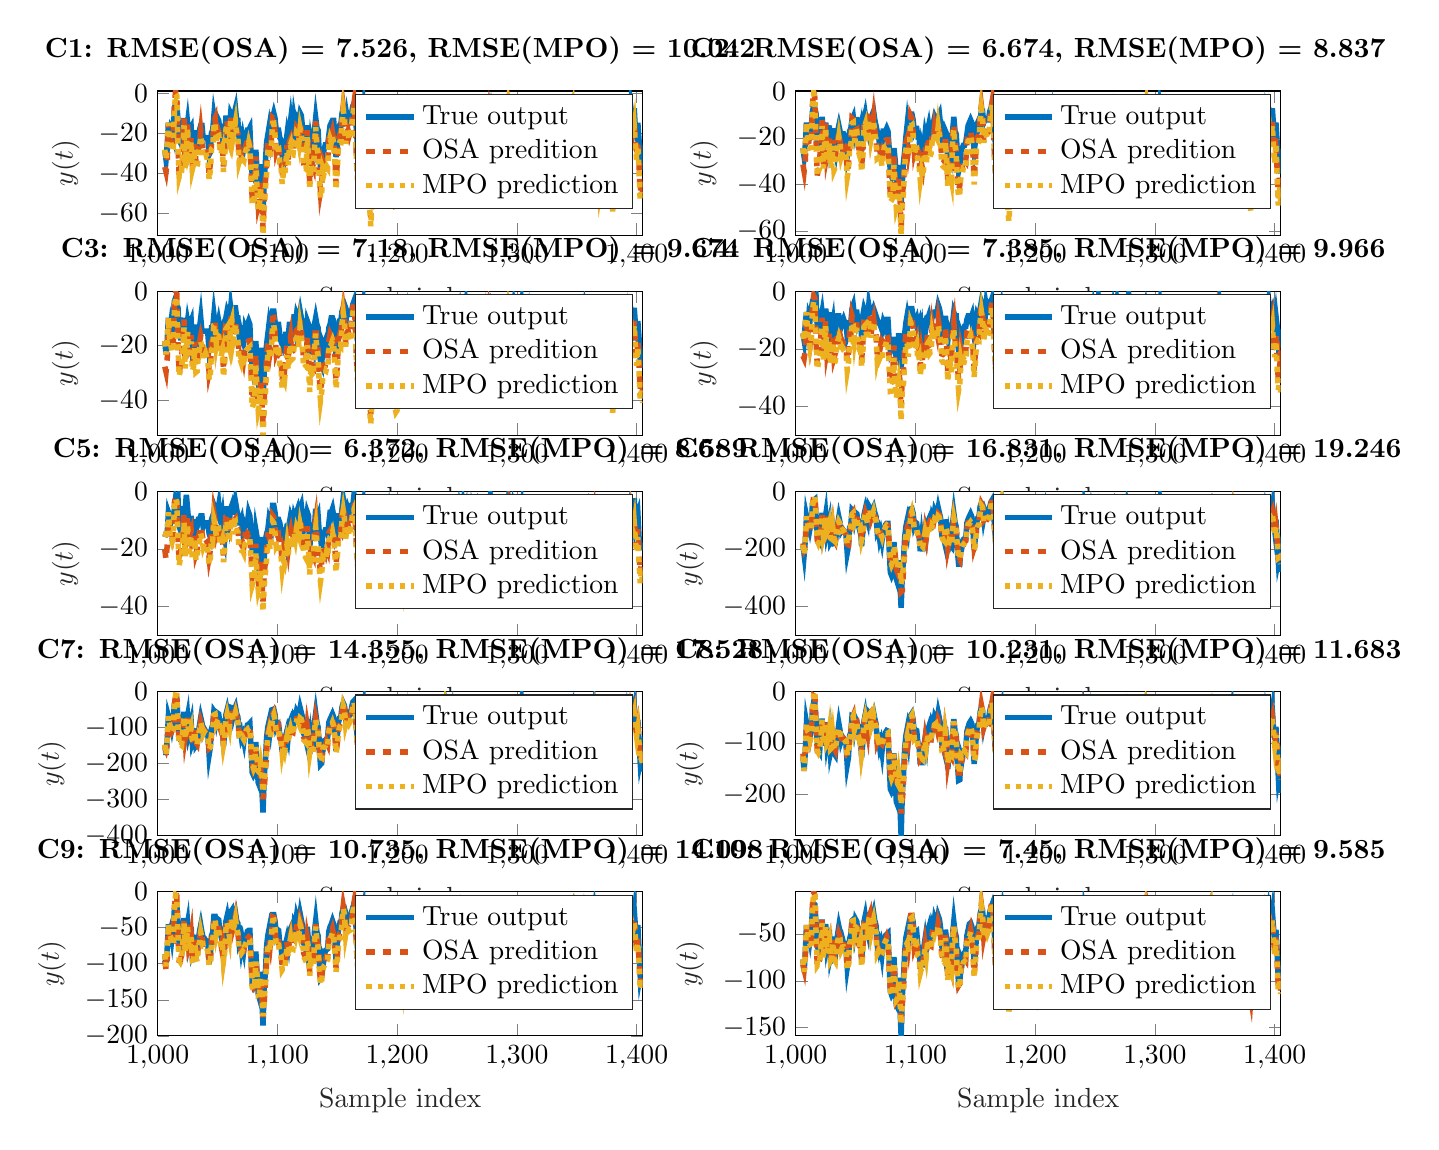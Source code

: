 % This file was created by matlab2tikz.
%
\definecolor{mycolor1}{rgb}{0.0,0.447,0.741}%
\definecolor{mycolor2}{rgb}{0.85,0.325,0.098}%
\definecolor{mycolor3}{rgb}{0.929,0.694,0.125}%
%
\begin{tikzpicture}

\begin{axis}[%
width=6.159cm,
height=1.831cm,
at={(0cm,10.169cm)},
scale only axis,
xmin=1000,
xmax=1405,
xlabel style={font=\color{white!15!black}},
xlabel={Sample index},
ymin=-70.802,
ymax=1.34,
ylabel style={font=\color{white!15!black}},
ylabel={$y(t)$},
axis background/.style={fill=white},
title style={font=\bfseries},
title={C1: RMSE(OSA) = 7.526, RMSE(MPO) = 10.042},
legend style={legend cell align=left, align=left, draw=white!15!black}
]
\addplot [color=mycolor1, line width=2.0pt]
  table[row sep=crcr]{%
1006	-28.076\\
1007	-32.959\\
1008	-25.635\\
1009	-14.648\\
1010	-20.752\\
1011	-17.09\\
1012	-18.311\\
1013	-20.752\\
1014	-7.324\\
1015	-4.883\\
1016	-4.883\\
1017	-13.428\\
1018	-23.193\\
1020	-25.635\\
1021	-19.531\\
1022	-12.207\\
1023	-24.414\\
1025	-14.648\\
1026	-20.752\\
1027	-18.311\\
1028	-17.09\\
1029	-29.297\\
1030	-25.635\\
1031	-18.311\\
1032	-28.076\\
1033	-28.076\\
1034	-21.973\\
1035	-18.311\\
1036	-15.869\\
1037	-15.869\\
1038	-21.973\\
1041	-21.973\\
1042	-23.193\\
1043	-30.518\\
1044	-29.297\\
1045	-19.531\\
1046	-18.311\\
1047	-10.986\\
1048	-14.648\\
1049	-15.869\\
1050	-12.207\\
1051	-13.428\\
1052	-18.311\\
1053	-19.531\\
1054	-18.311\\
1055	-29.297\\
1056	-21.973\\
1057	-12.207\\
1058	-12.207\\
1059	-13.428\\
1060	-17.09\\
1061	-9.766\\
1062	-10.986\\
1063	-14.648\\
1064	-9.766\\
1065	-7.324\\
1066	-13.428\\
1067	-13.428\\
1068	-21.973\\
1069	-20.752\\
1070	-25.635\\
1071	-21.973\\
1072	-25.635\\
1073	-20.752\\
1074	-20.752\\
1075	-18.311\\
1076	-18.311\\
1077	-17.09\\
1078	-30.518\\
1079	-41.504\\
1080	-41.504\\
1081	-42.725\\
1082	-28.076\\
1083	-37.842\\
1084	-46.387\\
1085	-46.387\\
1086	-35.4\\
1087	-47.607\\
1088	-58.594\\
1089	-43.945\\
1091	-24.414\\
1093	-17.09\\
1094	-21.973\\
1096	-12.207\\
1097	-9.766\\
1098	-12.207\\
1099	-18.311\\
1101	-18.311\\
1102	-21.973\\
1103	-23.193\\
1104	-30.518\\
1105	-28.076\\
1106	-30.518\\
1108	-20.752\\
1109	-24.414\\
1110	-18.311\\
1111	-13.428\\
1112	-19.531\\
1113	-20.752\\
1114	-12.207\\
1115	-15.869\\
1116	-12.207\\
1117	-13.428\\
1118	-13.428\\
1119	-9.766\\
1120	-10.986\\
1122	-23.193\\
1123	-25.635\\
1124	-26.855\\
1125	-15.869\\
1126	-20.752\\
1127	-32.959\\
1128	-24.414\\
1129	-28.076\\
1130	-29.297\\
1131	-18.311\\
1132	-12.207\\
1133	-17.09\\
1134	-18.311\\
1135	-30.518\\
1136	-36.621\\
1137	-36.621\\
1138	-28.076\\
1139	-28.076\\
1140	-25.635\\
1142	-25.635\\
1144	-15.869\\
1146	-13.428\\
1147	-13.428\\
1148	-20.752\\
1149	-31.738\\
1150	-26.855\\
1151	-17.09\\
1152	-15.869\\
1153	-15.869\\
1154	-9.766\\
1155	-7.324\\
1156	-7.324\\
1157	-15.869\\
1158	-10.986\\
1159	-14.648\\
1160	-14.648\\
1161	-13.428\\
1163	-6.104\\
1164	-4.883\\
1165	-7.324\\
1166	-18.311\\
1167	-26.855\\
1168	-28.076\\
1170	-13.428\\
1171	-10.986\\
1172	-6.104\\
1173	-12.207\\
1174	-14.648\\
1175	-18.311\\
1176	-26.855\\
1177	-39.063\\
1178	-47.607\\
1180	-37.842\\
1181	-28.076\\
1182	-30.518\\
1183	-31.738\\
1184	-34.18\\
1185	-24.414\\
1186	-23.193\\
1187	-23.193\\
1188	-21.973\\
1189	-23.193\\
1190	-18.311\\
1191	-30.518\\
1192	-37.842\\
1194	-18.311\\
1195	-18.311\\
1196	-30.518\\
1199	-45.166\\
1200	-45.166\\
1201	-34.18\\
1202	-32.959\\
1203	-36.621\\
1204	-41.504\\
1206	-17.09\\
1207	-23.193\\
1208	-20.752\\
1209	-13.428\\
1210	-18.311\\
1211	-19.531\\
1212	-14.648\\
1213	-13.428\\
1214	-15.869\\
1215	-13.428\\
1216	-17.09\\
1217	-25.635\\
1218	-25.635\\
1219	-15.869\\
1220	-14.648\\
1221	-24.414\\
1222	-40.283\\
1223	-29.297\\
1224	-20.752\\
1225	-14.648\\
1226	-18.311\\
1227	-15.869\\
1228	-12.207\\
1229	-13.428\\
1232	-20.752\\
1233	-15.869\\
1234	-23.193\\
1235	-29.297\\
1236	-25.635\\
1237	-20.752\\
1238	-23.193\\
1239	-30.518\\
1240	-21.973\\
1241	-8.545\\
1242	-13.428\\
1243	-13.428\\
1244	-17.09\\
1245	-17.09\\
1246	-13.428\\
1247	-17.09\\
1248	-19.531\\
1249	-13.428\\
1250	-15.869\\
1251	-15.869\\
1252	-12.207\\
1253	-15.869\\
1254	-9.766\\
1255	-10.986\\
1256	-8.545\\
1257	-8.545\\
1259	-20.752\\
1260	-24.414\\
1261	-35.4\\
1263	-13.428\\
1265	-10.986\\
1266	-13.428\\
1267	-10.986\\
1268	-12.207\\
1269	-14.648\\
1270	-24.414\\
1271	-21.973\\
1272	-26.855\\
1273	-23.193\\
1274	-17.09\\
1275	-13.428\\
1278	-6.104\\
1279	-9.766\\
1280	-14.648\\
1281	-18.311\\
1282	-18.311\\
1283	-19.531\\
1284	-29.297\\
1285	-25.635\\
1286	-18.311\\
1287	-24.414\\
1288	-24.414\\
1289	-31.738\\
1290	-26.855\\
1291	-17.09\\
1292	-9.766\\
1293	-6.104\\
1294	-7.324\\
1295	-9.766\\
1296	-8.545\\
1297	-8.545\\
1298	-12.207\\
1299	-17.09\\
1300	-15.869\\
1301	-15.869\\
1302	-19.531\\
1303	-13.428\\
1304	-4.883\\
1305	-9.766\\
1306	-21.973\\
1307	-19.531\\
1308	-21.973\\
1310	-14.648\\
1311	-19.531\\
1312	-25.635\\
1313	-25.635\\
1314	-19.531\\
1315	-26.855\\
1316	-26.855\\
1317	-23.193\\
1318	-28.076\\
1319	-26.855\\
1320	-20.752\\
1321	-19.531\\
1322	-29.297\\
1323	-40.283\\
1324	-30.518\\
1325	-18.311\\
1326	-17.09\\
1327	-18.311\\
1328	-21.973\\
1329	-26.855\\
1330	-19.531\\
1331	-19.531\\
1332	-26.855\\
1333	-28.076\\
1334	-20.752\\
1335	-14.648\\
1336	-20.752\\
1337	-34.18\\
1338	-30.518\\
1339	-31.738\\
1340	-21.973\\
1341	-17.09\\
1342	-17.09\\
1343	-10.986\\
1344	-6.104\\
1345	-6.104\\
1346	-4.883\\
1347	-10.986\\
1348	-19.531\\
1349	-18.311\\
1350	-15.869\\
1351	-14.648\\
1352	-20.752\\
1353	-14.648\\
1354	-9.766\\
1355	-13.428\\
1356	-8.545\\
1357	-10.986\\
1358	-18.311\\
1359	-23.193\\
1360	-17.09\\
1361	-9.766\\
1363	-12.207\\
1364	-9.766\\
1365	-13.428\\
1366	-31.738\\
1367	-25.635\\
1369	-37.842\\
1370	-36.621\\
1371	-26.855\\
1372	-20.752\\
1373	-18.311\\
1374	-21.973\\
1375	-23.193\\
1376	-29.297\\
1377	-29.297\\
1378	-36.621\\
1379	-42.725\\
1380	-46.387\\
1381	-37.842\\
1382	-35.4\\
1383	-40.283\\
1384	-31.738\\
1385	-34.18\\
1386	-31.738\\
1387	-18.311\\
1388	-12.207\\
1389	-13.428\\
1390	-18.311\\
1391	-17.09\\
1392	-8.545\\
1393	-14.648\\
1394	-13.428\\
1395	-6.104\\
1396	-10.986\\
1397	-12.207\\
1398	-7.324\\
1399	-18.311\\
1400	-20.752\\
1401	-14.648\\
1402	-23.193\\
1403	-37.842\\
1404	-32.959\\
1405	-37.842\\
};
\addlegendentry{True output}

\addplot [color=mycolor2, dashed, line width=2.0pt]
  table[row sep=crcr]{%
1006	-36.696\\
1007	-39.094\\
1008	-34.283\\
1009	-14.726\\
1010	-22.329\\
1011	-23.935\\
1012	-28.086\\
1013	-26.154\\
1014	-6.059\\
1015	1.34\\
1016	-0.781\\
1017	-25.37\\
1018	-41.137\\
1019	-37.417\\
1020	-34.803\\
1021	-24.376\\
1022	-12.432\\
1023	-34.583\\
1024	-24.735\\
1025	-15.405\\
1026	-29.095\\
1027	-27.534\\
1028	-21.998\\
1029	-35.03\\
1030	-32.406\\
1031	-25.282\\
1032	-34.604\\
1033	-34.769\\
1034	-27.826\\
1035	-24.282\\
1036	-18.605\\
1037	-24.603\\
1038	-28.363\\
1039	-27.049\\
1040	-26.816\\
1041	-29.456\\
1042	-29.396\\
1043	-40.695\\
1044	-35.094\\
1045	-25.019\\
1046	-24.092\\
1047	-13.986\\
1048	-12.438\\
1049	-23.556\\
1050	-17.276\\
1051	-19.002\\
1052	-25.442\\
1053	-28.196\\
1054	-25.618\\
1055	-36.426\\
1056	-28.831\\
1057	-15.578\\
1058	-13.255\\
1059	-21.427\\
1060	-23.237\\
1061	-11.466\\
1062	-12.48\\
1063	-19.984\\
1064	-16.457\\
1065	-12.732\\
1066	-18.629\\
1067	-19.959\\
1068	-32.164\\
1069	-29.449\\
1070	-31.16\\
1071	-29.788\\
1072	-30.498\\
1073	-27.33\\
1074	-25.15\\
1075	-25.367\\
1076	-22.103\\
1077	-25.127\\
1078	-36.997\\
1079	-53.308\\
1080	-51.308\\
1081	-47.054\\
1082	-31.48\\
1083	-44.688\\
1084	-55.57\\
1085	-52.95\\
1086	-44.14\\
1087	-52.11\\
1088	-67.526\\
1089	-53.117\\
1090	-43.943\\
1091	-35.877\\
1092	-25.15\\
1093	-23.228\\
1094	-29.04\\
1095	-22.894\\
1096	-12.155\\
1097	-12.729\\
1098	-19.155\\
1099	-28.142\\
1100	-25.889\\
1101	-25.125\\
1102	-31.633\\
1103	-31.852\\
1104	-41.944\\
1105	-36.17\\
1106	-37.802\\
1107	-31.373\\
1108	-25.823\\
1109	-32.863\\
1110	-24.201\\
1111	-22.792\\
1112	-27.248\\
1113	-27.701\\
1114	-21.609\\
1115	-22.05\\
1116	-16.976\\
1117	-17.858\\
1118	-22.054\\
1119	-15.175\\
1120	-18.402\\
1121	-22.648\\
1122	-34.345\\
1123	-34.204\\
1124	-34.753\\
1125	-18.32\\
1126	-27.419\\
1127	-45.143\\
1128	-33.026\\
1129	-34.857\\
1130	-36.617\\
1131	-23.778\\
1132	-13.9\\
1133	-24.402\\
1134	-27.737\\
1135	-39.248\\
1136	-48.948\\
1137	-45.362\\
1138	-33.999\\
1139	-35.661\\
1140	-33.4\\
1141	-32.957\\
1142	-33.737\\
1143	-22.782\\
1144	-20.044\\
1145	-21.905\\
1146	-19.271\\
1147	-22.84\\
1148	-30.41\\
1149	-45.109\\
1150	-34.494\\
1151	-22.661\\
1152	-20.663\\
1153	-21.612\\
1154	-12.391\\
1155	-6.254\\
1156	-11.187\\
1157	-23.924\\
1158	-19.366\\
1159	-18.269\\
1160	-20.754\\
1161	-18.455\\
1162	-14.311\\
1163	-8.798\\
1164	-4.563\\
1165	-12.84\\
1166	-32.155\\
1167	-41.949\\
1168	-41.603\\
1169	-24.468\\
1170	-16.469\\
1171	-11.66\\
1172	-5.16\\
1173	-22.447\\
1174	-22.671\\
1175	-29.517\\
1176	-35.966\\
1177	-52.421\\
1178	-61.918\\
1179	-49.256\\
1180	-45.929\\
1181	-33.909\\
1182	-35.981\\
1183	-39.75\\
1184	-39.893\\
1185	-34.733\\
1186	-30.136\\
1187	-33.259\\
1188	-27.738\\
1189	-33.026\\
1190	-26.121\\
1191	-42.54\\
1192	-47.344\\
1193	-34.584\\
1194	-20.315\\
1195	-24.837\\
1196	-39.816\\
1197	-46.265\\
1198	-53.081\\
1199	-53.235\\
1200	-52.763\\
1201	-43.83\\
1202	-40.829\\
1203	-45.739\\
1204	-49.429\\
1205	-35.193\\
1206	-19.942\\
1207	-34.635\\
1208	-28.701\\
1209	-16.604\\
1210	-27.209\\
1211	-29.815\\
1213	-18.272\\
1214	-24.274\\
1215	-21.444\\
1216	-26.365\\
1217	-37.759\\
1218	-30.818\\
1219	-22.976\\
1220	-23.841\\
1221	-36.667\\
1222	-51.251\\
1223	-39.948\\
1224	-25.912\\
1225	-20.067\\
1226	-22.465\\
1227	-23.475\\
1228	-16.909\\
1229	-20.175\\
1230	-25.324\\
1231	-29.309\\
1232	-30.239\\
1233	-20.41\\
1234	-33.922\\
1235	-39.08\\
1236	-34.685\\
1237	-27.89\\
1238	-31.364\\
1239	-39.142\\
1240	-25.742\\
1241	-7.529\\
1242	-16.321\\
1243	-21.378\\
1244	-27.273\\
1245	-27.128\\
1246	-17.799\\
1247	-27.55\\
1248	-26.772\\
1249	-19.401\\
1250	-24.12\\
1251	-21.248\\
1252	-20.153\\
1253	-24.364\\
1254	-11.732\\
1255	-14.062\\
1256	-12.244\\
1257	-14.027\\
1258	-28.095\\
1259	-29.589\\
1260	-36.998\\
1261	-43.852\\
1262	-30.348\\
1263	-15.817\\
1264	-13.431\\
1265	-14.025\\
1266	-22.026\\
1267	-14.568\\
1268	-15.761\\
1269	-21.855\\
1270	-33.867\\
1271	-32.435\\
1272	-38.356\\
1273	-26.336\\
1274	-23.856\\
1275	-10.356\\
1276	-11.2\\
1277	-6.609\\
1278	-9.798\\
1279	-12.859\\
1280	-25.884\\
1281	-26.133\\
1282	-27.165\\
1283	-25.969\\
1284	-41.329\\
1285	-37.965\\
1286	-24.842\\
1287	-31.537\\
1288	-31.845\\
1289	-37.965\\
1290	-31.644\\
1291	-22.037\\
1292	-7.112\\
1293	-3.053\\
1294	-7.147\\
1295	-12.878\\
1296	-14.58\\
1297	-13.596\\
1299	-25.668\\
1300	-23.492\\
1301	-23.676\\
1302	-25.109\\
1303	-13.969\\
1304	-5.577\\
1305	-19.477\\
1306	-30.677\\
1307	-26.879\\
1308	-27.972\\
1309	-26.149\\
1310	-17.613\\
1311	-25.243\\
1312	-34.388\\
1313	-34.232\\
1314	-23.538\\
1315	-39.257\\
1316	-31.885\\
1317	-27.294\\
1318	-33.833\\
1319	-32.088\\
1320	-27.178\\
1321	-23.329\\
1322	-35.414\\
1323	-51.458\\
1324	-40.281\\
1325	-21.525\\
1326	-23.327\\
1327	-24.366\\
1328	-31.333\\
1329	-35.298\\
1330	-25.679\\
1331	-28.418\\
1332	-35.685\\
1333	-37.32\\
1334	-25.134\\
1335	-21.347\\
1336	-28.312\\
1337	-42.873\\
1338	-41.383\\
1339	-36.117\\
1340	-24.94\\
1341	-21.37\\
1342	-24.577\\
1344	-6.058\\
1345	-3.365\\
1346	-2.887\\
1347	-19.927\\
1348	-29.635\\
1349	-30.911\\
1350	-22.432\\
1351	-21.641\\
1352	-25.385\\
1353	-14.383\\
1354	-16.77\\
1355	-17.881\\
1356	-13.551\\
1357	-16.509\\
1358	-28.908\\
1359	-34.159\\
1360	-19.996\\
1361	-14.62\\
1362	-11.924\\
1363	-17.6\\
1364	-11.341\\
1366	-44.811\\
1367	-32.311\\
1368	-37.973\\
1369	-45.989\\
1370	-42.729\\
1371	-35.88\\
1372	-24.647\\
1373	-27.387\\
1374	-27.895\\
1375	-32.246\\
1376	-35.457\\
1377	-35.229\\
1378	-44.464\\
1379	-51.105\\
1380	-55.653\\
1381	-42.584\\
1382	-42.659\\
1383	-50.449\\
1384	-38.619\\
1385	-44.41\\
1386	-40.629\\
1387	-23.077\\
1388	-12.269\\
1389	-16.312\\
1390	-27.788\\
1391	-22.436\\
1392	-14.945\\
1393	-21.242\\
1394	-17.885\\
1395	-10.567\\
1396	-16.401\\
1397	-18.641\\
1398	-14.178\\
1399	-23.157\\
1400	-30.988\\
1401	-23.589\\
1402	-35.172\\
1403	-49.75\\
1404	-43.754\\
1405	-49.819\\
};
\addlegendentry{OSA predition}

\addplot [color=mycolor3, dotted, line width=2.0pt]
  table[row sep=crcr]{%
1006	-28.076\\
1007	-32.959\\
1008	-25.635\\
1009	-14.648\\
1010	-22.329\\
1011	-24.087\\
1012	-28.843\\
1013	-27.751\\
1014	-8.123\\
1015	-0.22\\
1016	-1.076\\
1017	-24.871\\
1018	-41.438\\
1019	-39.195\\
1020	-38.75\\
1021	-28.904\\
1022	-15.875\\
1023	-37.226\\
1024	-27.438\\
1025	-17.274\\
1026	-31.458\\
1027	-29.771\\
1028	-23.99\\
1029	-37.778\\
1030	-35.214\\
1031	-27.597\\
1032	-37.21\\
1033	-37.543\\
1034	-30.543\\
1035	-26.867\\
1036	-21.128\\
1037	-26.698\\
1038	-30.845\\
1039	-29.18\\
1040	-29.444\\
1041	-31.777\\
1042	-31.737\\
1043	-43.137\\
1044	-38.235\\
1045	-27.76\\
1046	-27.095\\
1047	-16.418\\
1048	-14.424\\
1049	-24.932\\
1050	-18.809\\
1051	-20.055\\
1052	-27.567\\
1053	-30.291\\
1054	-27.995\\
1055	-39.205\\
1056	-31.795\\
1057	-18.283\\
1058	-15.562\\
1059	-23.296\\
1060	-25.131\\
1061	-13.128\\
1062	-14.344\\
1063	-21.436\\
1064	-17.67\\
1065	-14.198\\
1066	-20.468\\
1067	-21.915\\
1068	-34.213\\
1069	-31.989\\
1070	-34.006\\
1071	-32.854\\
1072	-33.544\\
1073	-29.814\\
1074	-27.911\\
1075	-27.598\\
1076	-24.568\\
1077	-27.162\\
1078	-39.612\\
1079	-55.707\\
1080	-54.865\\
1081	-50.651\\
1082	-35.191\\
1083	-47.941\\
1084	-58.312\\
1085	-55.946\\
1086	-47.456\\
1087	-55.88\\
1088	-70.802\\
1089	-57.027\\
1090	-47.388\\
1091	-39.933\\
1092	-29.418\\
1093	-26.869\\
1094	-32.724\\
1095	-25.689\\
1096	-14.822\\
1097	-14.767\\
1098	-20.846\\
1099	-29.57\\
1100	-28.073\\
1101	-27.778\\
1102	-34.599\\
1103	-34.94\\
1104	-45.152\\
1105	-40.119\\
1106	-41.533\\
1108	-29.071\\
1109	-35.787\\
1110	-27.103\\
1111	-25.377\\
1112	-30.433\\
1113	-30.606\\
1114	-24.736\\
1115	-25.215\\
1116	-19.791\\
1117	-20.647\\
1118	-24.33\\
1119	-17.519\\
1120	-20.578\\
1121	-25.333\\
1122	-36.671\\
1123	-37.277\\
1124	-37.75\\
1125	-21.78\\
1126	-30.135\\
1127	-47.992\\
1128	-35.878\\
1130	-40.467\\
1131	-27.038\\
1132	-16.654\\
1133	-26.782\\
1134	-30.093\\
1135	-41.532\\
1136	-52.158\\
1137	-49.376\\
1138	-37.795\\
1139	-39.678\\
1140	-36.995\\
1141	-36.155\\
1142	-37.117\\
1143	-26.081\\
1144	-22.602\\
1145	-24.371\\
1146	-21.257\\
1147	-24.978\\
1148	-33.257\\
1149	-48.09\\
1150	-38.477\\
1151	-26.398\\
1152	-24.387\\
1153	-24.476\\
1154	-14.825\\
1155	-8.159\\
1156	-12.501\\
1157	-25.078\\
1158	-20.603\\
1159	-20.254\\
1160	-22.891\\
1161	-20.689\\
1162	-16.07\\
1163	-10.675\\
1164	-6.066\\
1165	-13.851\\
1166	-33.401\\
1167	-43.877\\
1168	-44.933\\
1169	-29.05\\
1170	-20.339\\
1171	-14.806\\
1172	-6.812\\
1173	-23.54\\
1174	-24.267\\
1175	-31.072\\
1176	-39.248\\
1177	-55.762\\
1178	-66.398\\
1179	-54.162\\
1180	-50.877\\
1181	-38.806\\
1182	-39.546\\
1183	-43.284\\
1184	-43.224\\
1185	-37.655\\
1186	-33.653\\
1187	-36.363\\
1188	-31.525\\
1189	-36.21\\
1190	-29.79\\
1191	-45.809\\
1192	-51.565\\
1193	-38.556\\
1194	-24.265\\
1195	-27.908\\
1196	-42.633\\
1197	-48.912\\
1198	-56.662\\
1199	-57.69\\
1200	-57.273\\
1201	-48.507\\
1202	-44.995\\
1203	-49.757\\
1204	-53.845\\
1205	-39.114\\
1206	-23.516\\
1207	-37.654\\
1208	-31.91\\
1209	-19.339\\
1210	-30.383\\
1211	-32.876\\
1212	-26.795\\
1213	-21.733\\
1214	-27.494\\
1215	-24.6\\
1216	-29.152\\
1217	-41.174\\
1218	-34.562\\
1219	-26.303\\
1220	-27.421\\
1221	-39.738\\
1222	-55.072\\
1223	-44.243\\
1224	-30.422\\
1225	-23.872\\
1226	-25.918\\
1227	-26.012\\
1228	-19.476\\
1229	-22.377\\
1230	-27.897\\
1231	-31.915\\
1232	-33.409\\
1233	-23.933\\
1234	-37.265\\
1235	-42.743\\
1236	-37.928\\
1237	-31.815\\
1238	-35.034\\
1239	-42.737\\
1240	-29.162\\
1241	-10.368\\
1242	-18.403\\
1243	-22.863\\
1244	-28.67\\
1245	-29.383\\
1246	-20.776\\
1247	-30.422\\
1248	-30.092\\
1249	-22.048\\
1250	-27.236\\
1251	-24.156\\
1252	-22.629\\
1253	-27.268\\
1254	-14.365\\
1255	-16.315\\
1256	-14.305\\
1257	-15.368\\
1258	-29.696\\
1259	-32.128\\
1260	-39.779\\
1261	-48.174\\
1262	-34.049\\
1263	-19.451\\
1264	-16.118\\
1265	-15.886\\
1266	-23.449\\
1267	-16.247\\
1268	-17.34\\
1269	-23.841\\
1270	-35.707\\
1271	-34.692\\
1272	-41.478\\
1273	-29.997\\
1274	-26.998\\
1275	-13.478\\
1276	-12.527\\
1277	-7.856\\
1278	-9.814\\
1279	-13.348\\
1280	-26.319\\
1281	-27.888\\
1282	-29.097\\
1283	-28.992\\
1284	-44.146\\
1285	-41.485\\
1286	-28.468\\
1287	-35.456\\
1288	-35.732\\
1289	-41.156\\
1290	-34.782\\
1291	-24.87\\
1292	-9.444\\
1293	-4.324\\
1294	-7.805\\
1295	-12.8\\
1296	-14.695\\
1297	-14.379\\
1298	-20.844\\
1299	-27.524\\
1300	-25.629\\
1301	-26.201\\
1302	-27.921\\
1303	-16.469\\
1304	-7.425\\
1305	-20.85\\
1306	-32.253\\
1307	-28.73\\
1308	-30.822\\
1309	-28.828\\
1310	-20.239\\
1311	-27.464\\
1312	-36.89\\
1313	-36.523\\
1314	-26.248\\
1315	-42.104\\
1316	-35.308\\
1317	-29.856\\
1318	-37.122\\
1319	-34.547\\
1320	-29.343\\
1321	-25.801\\
1322	-37.578\\
1323	-53.954\\
1324	-43.076\\
1325	-24.672\\
1326	-26.519\\
1327	-27.343\\
1328	-33.605\\
1329	-38.275\\
1330	-28.674\\
1331	-31.539\\
1332	-39.002\\
1333	-40.511\\
1334	-28.704\\
1335	-24.435\\
1336	-31.406\\
1337	-45.62\\
1338	-44.581\\
1339	-39.73\\
1340	-28.128\\
1341	-24.326\\
1342	-26.697\\
1344	-8.028\\
1345	-4.929\\
1346	-3.539\\
1347	-19.959\\
1348	-30.287\\
1349	-32.188\\
1350	-25.43\\
1351	-24.608\\
1352	-28.624\\
1353	-16.813\\
1354	-18.571\\
1355	-19.781\\
1356	-14.848\\
1357	-18.455\\
1358	-30.74\\
1359	-36.578\\
1360	-22.868\\
1361	-17.365\\
1362	-14.517\\
1363	-19.009\\
1364	-13.034\\
1365	-28.963\\
1366	-47.438\\
1367	-35.08\\
1368	-41.942\\
1369	-49.91\\
1370	-45.951\\
1371	-39.009\\
1372	-28.076\\
1373	-30.086\\
1374	-31.148\\
1375	-34.818\\
1376	-38.81\\
1377	-38.141\\
1378	-47.647\\
1379	-54.236\\
1380	-58.921\\
1381	-46.317\\
1382	-46.077\\
1383	-54.086\\
1384	-41.989\\
1385	-47.94\\
1386	-44.806\\
1387	-26.668\\
1388	-15.659\\
1389	-18.808\\
1390	-29.626\\
1391	-24.27\\
1392	-16.892\\
1393	-23.857\\
1394	-20.101\\
1395	-12.654\\
1396	-18.457\\
1397	-20.488\\
1398	-16.104\\
1399	-25.319\\
1400	-33.182\\
1401	-26.274\\
1402	-37.875\\
1403	-53.68\\
1404	-47.911\\
1405	-54.517\\
};
\addlegendentry{MPO prediction}

\end{axis}

\begin{axis}[%
width=6.159cm,
height=1.831cm,
at={(8.104cm,10.169cm)},
scale only axis,
xmin=1000,
xmax=1405,
xlabel style={font=\color{white!15!black}},
xlabel={Sample index},
ymin=-61.811,
ymax=0.174,
ylabel style={font=\color{white!15!black}},
ylabel={$y(t)$},
axis background/.style={fill=white},
title style={font=\bfseries},
title={C2: RMSE(OSA) = 6.674, RMSE(MPO) = 8.837},
legend style={legend cell align=left, align=left, draw=white!15!black}
]
\addplot [color=mycolor1, line width=2.0pt]
  table[row sep=crcr]{%
1006	-24.414\\
1007	-28.076\\
1008	-23.193\\
1009	-13.428\\
1010	-17.09\\
1011	-17.09\\
1012	-18.311\\
1013	-15.869\\
1014	-8.545\\
1015	-6.104\\
1016	-7.324\\
1017	-9.766\\
1018	-21.973\\
1019	-23.193\\
1020	-23.193\\
1021	-19.531\\
1022	-10.986\\
1023	-17.09\\
1024	-19.531\\
1025	-13.428\\
1026	-18.311\\
1027	-19.531\\
1028	-14.648\\
1029	-24.414\\
1030	-21.973\\
1031	-15.869\\
1032	-23.193\\
1033	-25.635\\
1034	-19.531\\
1036	-14.648\\
1037	-17.09\\
1038	-20.752\\
1039	-18.311\\
1040	-18.311\\
1042	-20.752\\
1043	-28.076\\
1044	-25.635\\
1045	-17.09\\
1046	-15.869\\
1047	-12.207\\
1048	-10.986\\
1049	-15.869\\
1050	-12.207\\
1051	-12.207\\
1052	-15.869\\
1053	-18.311\\
1054	-15.869\\
1055	-25.635\\
1056	-21.973\\
1057	-12.207\\
1058	-9.766\\
1059	-13.428\\
1060	-15.869\\
1061	-10.986\\
1062	-10.986\\
1063	-12.207\\
1064	-9.766\\
1065	-8.545\\
1066	-12.207\\
1068	-17.09\\
1069	-18.311\\
1070	-23.193\\
1071	-21.973\\
1072	-21.973\\
1073	-17.09\\
1075	-17.09\\
1076	-15.869\\
1077	-17.09\\
1078	-24.414\\
1079	-35.4\\
1080	-36.621\\
1081	-34.18\\
1082	-24.414\\
1083	-29.297\\
1084	-36.621\\
1085	-40.283\\
1086	-31.738\\
1087	-37.842\\
1088	-48.828\\
1089	-39.063\\
1090	-30.518\\
1091	-25.635\\
1092	-19.531\\
1093	-14.648\\
1094	-19.531\\
1095	-15.869\\
1096	-9.766\\
1097	-9.766\\
1098	-12.207\\
1099	-17.09\\
1100	-15.869\\
1101	-15.869\\
1102	-19.531\\
1103	-19.531\\
1104	-28.076\\
1105	-23.193\\
1106	-25.635\\
1107	-23.193\\
1108	-18.311\\
1109	-20.752\\
1110	-17.09\\
1111	-14.648\\
1112	-18.311\\
1114	-15.869\\
1116	-10.986\\
1118	-13.428\\
1119	-10.986\\
1120	-9.766\\
1122	-19.531\\
1123	-23.193\\
1124	-23.193\\
1125	-17.09\\
1126	-18.311\\
1127	-30.518\\
1128	-23.193\\
1129	-24.414\\
1130	-26.855\\
1131	-17.09\\
1132	-10.986\\
1133	-17.09\\
1134	-18.311\\
1135	-26.855\\
1136	-34.18\\
1137	-31.738\\
1138	-25.635\\
1140	-23.193\\
1141	-23.193\\
1142	-21.973\\
1144	-14.648\\
1146	-12.207\\
1147	-13.428\\
1149	-25.635\\
1150	-21.973\\
1151	-14.648\\
1152	-13.428\\
1153	-14.648\\
1154	-12.207\\
1155	-8.545\\
1156	-8.545\\
1157	-13.428\\
1158	-12.207\\
1161	-12.207\\
1162	-8.545\\
1163	-7.324\\
1164	-4.883\\
1165	-7.324\\
1166	-17.09\\
1167	-24.414\\
1168	-24.414\\
1169	-19.531\\
1170	-12.207\\
1171	-12.207\\
1172	-8.545\\
1173	-10.986\\
1174	-14.648\\
1175	-14.648\\
1177	-34.18\\
1178	-40.283\\
1179	-32.959\\
1180	-31.738\\
1181	-23.193\\
1182	-25.635\\
1184	-28.076\\
1185	-21.973\\
1187	-19.531\\
1188	-19.531\\
1189	-21.973\\
1190	-19.531\\
1191	-23.193\\
1192	-29.297\\
1193	-24.414\\
1194	-14.648\\
1195	-15.869\\
1196	-25.635\\
1197	-32.959\\
1198	-35.4\\
1199	-39.063\\
1200	-37.842\\
1201	-30.518\\
1202	-26.855\\
1203	-30.518\\
1204	-35.4\\
1205	-25.635\\
1206	-14.648\\
1207	-19.531\\
1208	-20.752\\
1209	-12.207\\
1210	-13.428\\
1211	-18.311\\
1212	-14.648\\
1213	-12.207\\
1214	-18.311\\
1215	-10.986\\
1216	-14.648\\
1217	-24.414\\
1218	-21.973\\
1219	-14.648\\
1220	-14.648\\
1221	-20.752\\
1222	-34.18\\
1223	-28.076\\
1224	-15.869\\
1225	-14.648\\
1226	-14.648\\
1227	-12.207\\
1228	-10.986\\
1229	-10.986\\
1230	-13.428\\
1231	-17.09\\
1232	-19.531\\
1233	-14.648\\
1234	-19.531\\
1235	-26.855\\
1236	-23.193\\
1237	-17.09\\
1238	-21.973\\
1239	-25.635\\
1240	-21.973\\
1241	-8.545\\
1242	-12.207\\
1243	-13.428\\
1244	-15.869\\
1245	-15.869\\
1246	-10.986\\
1247	-17.09\\
1248	-15.869\\
1249	-10.986\\
1250	-14.648\\
1251	-14.648\\
1252	-12.207\\
1253	-14.648\\
1254	-10.986\\
1255	-9.766\\
1256	-12.207\\
1257	-8.545\\
1258	-17.09\\
1259	-18.311\\
1260	-20.752\\
1261	-29.297\\
1262	-20.752\\
1263	-10.986\\
1264	-10.986\\
1265	-8.545\\
1266	-13.428\\
1267	-12.207\\
1268	-9.766\\
1269	-15.869\\
1270	-19.531\\
1271	-20.752\\
1272	-23.193\\
1273	-23.193\\
1274	-17.09\\
1275	-15.869\\
1276	-10.986\\
1277	-10.986\\
1278	-7.324\\
1279	-8.545\\
1280	-10.986\\
1281	-17.09\\
1282	-18.311\\
1283	-17.09\\
1284	-24.414\\
1285	-25.635\\
1286	-15.869\\
1289	-26.855\\
1290	-25.635\\
1291	-17.09\\
1292	-10.986\\
1293	-7.324\\
1294	-6.104\\
1295	-8.545\\
1296	-9.766\\
1297	-8.545\\
1298	-10.986\\
1299	-17.09\\
1300	-15.869\\
1301	-13.428\\
1302	-15.869\\
1303	-12.207\\
1304	-6.104\\
1305	-9.766\\
1306	-20.752\\
1307	-17.09\\
1308	-18.311\\
1309	-15.869\\
1310	-10.986\\
1312	-23.193\\
1313	-23.193\\
1314	-17.09\\
1315	-26.855\\
1316	-25.635\\
1317	-18.311\\
1318	-23.193\\
1319	-25.635\\
1320	-19.531\\
1321	-15.869\\
1322	-24.414\\
1323	-35.4\\
1324	-29.297\\
1325	-17.09\\
1326	-17.09\\
1327	-18.311\\
1329	-23.193\\
1330	-19.531\\
1331	-17.09\\
1332	-24.414\\
1333	-25.635\\
1334	-18.311\\
1335	-15.869\\
1336	-18.311\\
1337	-28.076\\
1338	-26.855\\
1339	-24.414\\
1340	-19.531\\
1341	-17.09\\
1342	-18.311\\
1343	-13.428\\
1344	-6.104\\
1346	-6.104\\
1347	-9.766\\
1348	-19.531\\
1349	-15.869\\
1351	-13.428\\
1352	-17.09\\
1354	-9.766\\
1355	-12.207\\
1356	-9.766\\
1357	-8.545\\
1358	-17.09\\
1359	-20.752\\
1360	-17.09\\
1361	-10.986\\
1362	-10.986\\
1363	-13.428\\
1364	-9.766\\
1365	-10.986\\
1366	-28.076\\
1367	-20.752\\
1368	-25.635\\
1369	-35.4\\
1370	-30.518\\
1372	-18.311\\
1373	-18.311\\
1374	-19.531\\
1375	-21.973\\
1376	-25.635\\
1377	-25.635\\
1378	-31.738\\
1379	-34.18\\
1380	-41.504\\
1381	-32.959\\
1382	-28.076\\
1383	-35.4\\
1384	-26.855\\
1385	-29.297\\
1386	-28.076\\
1387	-17.09\\
1388	-10.986\\
1389	-12.207\\
1390	-17.09\\
1391	-14.648\\
1392	-9.766\\
1393	-13.428\\
1394	-13.428\\
1395	-7.324\\
1396	-8.545\\
1397	-12.207\\
1398	-7.324\\
1399	-14.648\\
1400	-20.752\\
1401	-13.428\\
1403	-30.518\\
1404	-29.297\\
1405	-35.4\\
};
\addlegendentry{True output}

\addplot [color=mycolor2, dashed, line width=2.0pt]
  table[row sep=crcr]{%
1006	-31.44\\
1007	-34.334\\
1008	-29.655\\
1009	-14.065\\
1010	-20.326\\
1011	-22.509\\
1012	-23.543\\
1013	-22.828\\
1014	-5.53\\
1015	0.174\\
1016	-2.949\\
1017	-23.041\\
1018	-36.153\\
1019	-32.827\\
1020	-29.369\\
1021	-21.492\\
1022	-12.448\\
1023	-31.13\\
1024	-21.847\\
1025	-13.854\\
1026	-27.476\\
1027	-24.619\\
1028	-20.257\\
1029	-30.296\\
1030	-30.713\\
1031	-20.947\\
1032	-31.33\\
1033	-29.587\\
1034	-23.455\\
1035	-20.905\\
1036	-17.618\\
1037	-21.353\\
1038	-26.198\\
1039	-24.324\\
1040	-25.252\\
1041	-24.579\\
1042	-26.261\\
1043	-34.558\\
1044	-31.564\\
1045	-21.24\\
1046	-21.363\\
1047	-11.544\\
1048	-12.029\\
1049	-20.815\\
1050	-16.578\\
1051	-16.285\\
1052	-23.543\\
1053	-25.111\\
1054	-22.844\\
1055	-32.052\\
1056	-26.468\\
1057	-13.681\\
1058	-12.483\\
1059	-18.643\\
1060	-20.518\\
1061	-10.966\\
1062	-11.26\\
1063	-18.88\\
1064	-15.957\\
1065	-11.392\\
1066	-16.888\\
1067	-18.818\\
1068	-27.499\\
1069	-26.216\\
1070	-26.657\\
1071	-25.61\\
1072	-29.844\\
1073	-25.403\\
1074	-21.511\\
1075	-21.013\\
1076	-20.881\\
1077	-20.838\\
1078	-33.469\\
1079	-45.14\\
1080	-44.147\\
1081	-42.448\\
1082	-27.952\\
1083	-38.757\\
1084	-46.335\\
1085	-44.738\\
1086	-37.187\\
1087	-45.883\\
1088	-58.72\\
1089	-44.668\\
1090	-39.661\\
1091	-28.519\\
1092	-22.174\\
1093	-20.505\\
1094	-25.833\\
1095	-22.014\\
1096	-10.522\\
1097	-11.621\\
1098	-17.162\\
1099	-25.619\\
1100	-23.287\\
1101	-22.531\\
1102	-28.028\\
1103	-28.994\\
1104	-35.075\\
1105	-31.192\\
1106	-33.497\\
1107	-28.947\\
1108	-23.331\\
1109	-28.387\\
1110	-22.403\\
1111	-19.743\\
1112	-25.407\\
1113	-24.279\\
1114	-18.478\\
1115	-19.795\\
1116	-15.036\\
1117	-17.389\\
1118	-18.034\\
1119	-13.201\\
1120	-17.079\\
1121	-21.278\\
1122	-29.79\\
1123	-29.397\\
1124	-29.966\\
1125	-18.878\\
1126	-26.888\\
1127	-38.209\\
1128	-31.156\\
1129	-31.613\\
1130	-34.597\\
1131	-18.363\\
1132	-13.999\\
1133	-21.415\\
1134	-24.992\\
1135	-37.836\\
1136	-42.678\\
1137	-40.422\\
1138	-32.24\\
1139	-32.148\\
1140	-29.212\\
1141	-29.351\\
1142	-30.081\\
1143	-21.694\\
1144	-18.837\\
1145	-18.408\\
1146	-17.104\\
1147	-20.342\\
1148	-27.122\\
1149	-37.626\\
1150	-30.133\\
1151	-20.674\\
1152	-19.423\\
1153	-18.729\\
1154	-10.401\\
1155	-6.029\\
1156	-10.588\\
1157	-21.841\\
1158	-17.166\\
1159	-17.391\\
1160	-17.813\\
1161	-17.272\\
1162	-12.076\\
1163	-7.905\\
1164	-4.625\\
1165	-12.508\\
1166	-28.861\\
1167	-36.841\\
1168	-35.367\\
1169	-24.093\\
1170	-15.078\\
1171	-10.437\\
1172	-6.203\\
1173	-21.893\\
1174	-20.468\\
1176	-31.247\\
1177	-46.978\\
1178	-51.802\\
1179	-43.22\\
1180	-40.806\\
1181	-26.577\\
1182	-32.128\\
1183	-33.543\\
1184	-35.446\\
1185	-30.207\\
1186	-26.592\\
1187	-28.181\\
1188	-25.161\\
1189	-29.279\\
1190	-23.288\\
1191	-35.735\\
1192	-41.374\\
1194	-18.301\\
1195	-20.822\\
1196	-35.687\\
1197	-40.128\\
1198	-45.244\\
1199	-46.874\\
1200	-46.383\\
1201	-37.045\\
1202	-35.261\\
1203	-39.335\\
1204	-43.911\\
1205	-30.54\\
1206	-17.741\\
1207	-29.659\\
1208	-25.883\\
1209	-16.129\\
1210	-21.955\\
1211	-26.504\\
1212	-20.861\\
1213	-17.045\\
1214	-21.179\\
1215	-20.393\\
1216	-23.619\\
1217	-32.824\\
1218	-28.579\\
1219	-20.837\\
1220	-21.13\\
1221	-30.268\\
1222	-46.983\\
1223	-34.447\\
1224	-20.958\\
1225	-16.945\\
1226	-22.844\\
1227	-20.362\\
1228	-16.254\\
1229	-17.259\\
1230	-21.2\\
1231	-25.257\\
1232	-28.1\\
1233	-18.803\\
1234	-29.812\\
1235	-34.264\\
1236	-29.374\\
1237	-26.196\\
1238	-26.359\\
1239	-35.24\\
1240	-23.467\\
1241	-7.087\\
1242	-14.265\\
1243	-20.053\\
1244	-25.397\\
1245	-22.782\\
1246	-16.648\\
1247	-25.459\\
1248	-24.496\\
1249	-17.476\\
1250	-20.983\\
1251	-20.503\\
1252	-16.895\\
1253	-20.932\\
1254	-12.915\\
1255	-14.962\\
1256	-11.739\\
1257	-13.907\\
1258	-23.05\\
1259	-26.254\\
1260	-31.102\\
1261	-40.037\\
1262	-27.609\\
1263	-13.657\\
1264	-12.105\\
1265	-12.735\\
1266	-20.466\\
1267	-12.723\\
1268	-14.38\\
1269	-19.665\\
1270	-33.287\\
1271	-28.655\\
1272	-33.879\\
1273	-24.02\\
1274	-21.306\\
1275	-10.094\\
1276	-10.603\\
1277	-7.697\\
1278	-9.493\\
1279	-13.831\\
1280	-21.632\\
1281	-24.236\\
1282	-22.369\\
1283	-23.466\\
1284	-36.475\\
1285	-32.364\\
1286	-22.65\\
1287	-26.974\\
1288	-27.946\\
1289	-35.053\\
1290	-28.189\\
1291	-19.512\\
1292	-6.936\\
1293	-4.029\\
1294	-8.368\\
1295	-11.714\\
1296	-13.301\\
1297	-12.353\\
1298	-16.135\\
1299	-24.767\\
1300	-21.573\\
1301	-20.93\\
1302	-22.407\\
1303	-13.469\\
1304	-4.119\\
1305	-17.249\\
1306	-26.841\\
1307	-24.59\\
1308	-24.993\\
1309	-22.336\\
1310	-16.224\\
1311	-23.166\\
1312	-29.784\\
1313	-29.716\\
1314	-19.81\\
1315	-33.24\\
1316	-29.558\\
1317	-24.668\\
1318	-30.505\\
1319	-29.368\\
1320	-23.329\\
1321	-20.805\\
1322	-34.617\\
1323	-43.38\\
1324	-34.552\\
1325	-19.897\\
1326	-21.698\\
1327	-22.839\\
1328	-27.495\\
1329	-31.412\\
1330	-23.881\\
1331	-25.078\\
1332	-31.5\\
1333	-33.065\\
1334	-23.361\\
1335	-18.731\\
1336	-25.622\\
1337	-39.929\\
1338	-34.174\\
1339	-31.974\\
1340	-22.408\\
1341	-18.629\\
1342	-20.759\\
1343	-13.889\\
1344	-6.421\\
1345	-4.952\\
1346	-5.405\\
1347	-18.299\\
1348	-24.774\\
1349	-28.596\\
1350	-19.331\\
1351	-20.597\\
1352	-22.955\\
1353	-13.267\\
1355	-15.986\\
1356	-11.481\\
1357	-16.585\\
1358	-26.134\\
1359	-29.841\\
1360	-18.336\\
1361	-12.975\\
1362	-13.128\\
1363	-15.356\\
1364	-10.863\\
1365	-24.967\\
1366	-39.55\\
1367	-29.208\\
1368	-33.503\\
1369	-39.412\\
1370	-38.083\\
1371	-30.439\\
1372	-23.236\\
1373	-23.648\\
1374	-25.088\\
1375	-28.518\\
1376	-31.669\\
1377	-31.051\\
1378	-39.22\\
1379	-44.576\\
1380	-48.129\\
1381	-37.016\\
1382	-37.029\\
1383	-42.894\\
1384	-35.474\\
1385	-37.926\\
1386	-35.656\\
1387	-19.133\\
1388	-11.056\\
1389	-14.844\\
1390	-23.72\\
1391	-20.258\\
1392	-13.298\\
1393	-20.174\\
1395	-10.741\\
1396	-15.262\\
1397	-17.001\\
1398	-13.077\\
1399	-21.56\\
1400	-28.815\\
1401	-19.971\\
1402	-33.742\\
1403	-45.61\\
1404	-37.127\\
1405	-42.539\\
};
\addlegendentry{OSA predition}

\addplot [color=mycolor3, dotted, line width=2.0pt]
  table[row sep=crcr]{%
1006	-24.414\\
1007	-28.076\\
1008	-23.193\\
1009	-13.428\\
1010	-20.326\\
1011	-22.821\\
1012	-24.263\\
1013	-24.139\\
1014	-7.324\\
1015	-0.772\\
1016	-3.214\\
1017	-22.246\\
1018	-36.443\\
1019	-34.228\\
1020	-32.904\\
1021	-24.972\\
1022	-14.871\\
1023	-33.125\\
1025	-15.614\\
1026	-30.102\\
1027	-26.528\\
1028	-21.816\\
1029	-33.0\\
1030	-32.928\\
1031	-23.44\\
1032	-33.87\\
1033	-32.623\\
1034	-25.762\\
1035	-23.337\\
1036	-19.473\\
1037	-22.972\\
1038	-27.869\\
1039	-25.975\\
1040	-27.167\\
1041	-26.813\\
1042	-28.494\\
1043	-36.992\\
1044	-33.922\\
1045	-23.602\\
1046	-23.655\\
1047	-13.694\\
1048	-13.375\\
1049	-22.107\\
1050	-17.483\\
1051	-17.391\\
1052	-25.106\\
1053	-26.959\\
1054	-24.824\\
1055	-34.655\\
1056	-29.021\\
1057	-15.983\\
1058	-14.322\\
1059	-20.159\\
1060	-21.876\\
1061	-12.421\\
1062	-12.475\\
1063	-19.818\\
1064	-16.931\\
1065	-12.614\\
1066	-18.525\\
1067	-20.491\\
1068	-28.893\\
1069	-28.484\\
1070	-29.016\\
1071	-28.306\\
1072	-32.192\\
1073	-27.538\\
1074	-23.913\\
1076	-23.258\\
1077	-22.791\\
1079	-47.661\\
1080	-46.863\\
1081	-45.92\\
1082	-31.582\\
1083	-41.744\\
1084	-49.933\\
1085	-47.983\\
1086	-40.762\\
1087	-49.476\\
1088	-61.811\\
1089	-48.276\\
1090	-43.324\\
1091	-32.405\\
1092	-24.966\\
1093	-23.255\\
1094	-27.943\\
1095	-24.062\\
1096	-12.87\\
1097	-13.393\\
1098	-18.696\\
1099	-26.836\\
1100	-25.035\\
1101	-24.766\\
1102	-30.705\\
1103	-31.836\\
1104	-38.17\\
1105	-34.493\\
1106	-36.999\\
1107	-32.176\\
1108	-26.443\\
1109	-31.314\\
1110	-25.135\\
1111	-22.193\\
1112	-28.033\\
1113	-26.738\\
1114	-20.928\\
1115	-22.076\\
1116	-17.362\\
1117	-19.087\\
1118	-20.116\\
1119	-14.966\\
1120	-18.64\\
1121	-23.176\\
1122	-31.59\\
1123	-32.233\\
1124	-32.67\\
1125	-21.898\\
1126	-29.102\\
1127	-40.929\\
1128	-33.461\\
1129	-34.775\\
1130	-37.755\\
1131	-21.442\\
1132	-16.373\\
1133	-23.62\\
1134	-26.501\\
1135	-39.764\\
1136	-45.402\\
1137	-43.531\\
1138	-36.032\\
1139	-35.553\\
1140	-32.671\\
1141	-32.457\\
1142	-33.183\\
1143	-24.652\\
1144	-21.333\\
1145	-20.898\\
1146	-19.007\\
1147	-22.264\\
1148	-29.35\\
1149	-40.042\\
1150	-33.36\\
1151	-23.911\\
1152	-22.887\\
1153	-21.655\\
1154	-12.722\\
1155	-7.526\\
1156	-11.31\\
1157	-22.117\\
1158	-18.01\\
1159	-18.695\\
1160	-19.781\\
1161	-19.024\\
1162	-13.862\\
1163	-9.588\\
1164	-5.812\\
1165	-13.281\\
1166	-29.755\\
1167	-38.467\\
1168	-38.196\\
1169	-27.908\\
1170	-18.436\\
1171	-13.158\\
1172	-7.568\\
1173	-22.613\\
1174	-21.655\\
1175	-26.967\\
1176	-34.402\\
1177	-49.663\\
1178	-55.937\\
1179	-47.3\\
1180	-45.677\\
1181	-31.212\\
1182	-35.929\\
1183	-37.18\\
1184	-38.295\\
1185	-33.369\\
1186	-29.813\\
1187	-31.216\\
1188	-28.459\\
1189	-32.12\\
1190	-26.436\\
1191	-38.301\\
1192	-44.847\\
1193	-33.174\\
1194	-22.159\\
1195	-24.196\\
1196	-38.215\\
1197	-42.992\\
1198	-48.279\\
1199	-50.849\\
1200	-50.016\\
1201	-41.081\\
1202	-38.921\\
1203	-43.132\\
1204	-47.635\\
1206	-21.135\\
1207	-32.607\\
1208	-28.807\\
1209	-18.506\\
1210	-24.793\\
1211	-29.073\\
1212	-23.364\\
1213	-19.951\\
1214	-23.816\\
1215	-22.483\\
1216	-26.05\\
1217	-35.306\\
1218	-31.889\\
1219	-23.943\\
1220	-24.032\\
1221	-33.084\\
1222	-50.159\\
1223	-38.165\\
1224	-24.59\\
1225	-20.53\\
1226	-25.281\\
1227	-22.886\\
1228	-18.603\\
1229	-19.919\\
1231	-27.751\\
1232	-30.911\\
1233	-21.852\\
1234	-32.599\\
1235	-37.597\\
1236	-32.163\\
1237	-29.524\\
1238	-29.589\\
1239	-38.001\\
1240	-26.882\\
1241	-9.186\\
1242	-16.128\\
1243	-21.088\\
1244	-26.415\\
1245	-24.703\\
1246	-19.014\\
1247	-28.098\\
1248	-27.173\\
1249	-20.174\\
1250	-23.896\\
1251	-23.357\\
1252	-19.384\\
1253	-23.268\\
1254	-15.186\\
1255	-16.674\\
1256	-13.629\\
1257	-14.877\\
1258	-24.59\\
1259	-27.471\\
1260	-33.228\\
1261	-42.833\\
1262	-30.916\\
1263	-17.004\\
1264	-14.924\\
1265	-14.671\\
1266	-22.017\\
1267	-14.331\\
1268	-15.738\\
1269	-21.404\\
1270	-34.403\\
1271	-31.205\\
1272	-36.437\\
1273	-27.955\\
1274	-23.892\\
1275	-12.658\\
1276	-11.22\\
1277	-8.315\\
1278	-8.899\\
1279	-13.877\\
1280	-21.896\\
1281	-25.731\\
1282	-24.399\\
1283	-25.895\\
1284	-38.864\\
1285	-35.111\\
1286	-25.538\\
1287	-30.446\\
1288	-30.875\\
1289	-37.822\\
1290	-31.277\\
1291	-21.708\\
1292	-9.037\\
1293	-4.725\\
1294	-8.526\\
1295	-11.6\\
1296	-13.416\\
1297	-13.114\\
1298	-17.092\\
1299	-26.019\\
1300	-23.294\\
1301	-22.84\\
1302	-24.827\\
1303	-15.707\\
1304	-5.938\\
1305	-18.453\\
1306	-28.112\\
1307	-25.689\\
1308	-27.33\\
1309	-24.61\\
1310	-18.614\\
1311	-25.526\\
1312	-32.199\\
1313	-32.099\\
1314	-22.275\\
1315	-35.499\\
1316	-31.966\\
1317	-26.465\\
1318	-32.879\\
1319	-31.668\\
1320	-25.579\\
1321	-23.035\\
1322	-36.513\\
1323	-45.898\\
1324	-37.35\\
1325	-22.989\\
1326	-24.174\\
1327	-24.962\\
1328	-29.351\\
1329	-33.631\\
1330	-26.292\\
1331	-27.497\\
1332	-34.395\\
1333	-35.605\\
1334	-26.358\\
1335	-21.407\\
1336	-27.979\\
1337	-42.386\\
1338	-36.942\\
1339	-35.189\\
1340	-26.079\\
1341	-21.241\\
1342	-22.98\\
1343	-15.4\\
1344	-7.339\\
1345	-5.682\\
1346	-5.634\\
1347	-18.375\\
1348	-25.524\\
1349	-29.508\\
1350	-22.035\\
1351	-22.748\\
1352	-26.012\\
1353	-15.509\\
1354	-16.395\\
1355	-17.806\\
1356	-12.588\\
1357	-17.916\\
1358	-27.889\\
1359	-31.72\\
1360	-21.146\\
1361	-15.243\\
1362	-15.055\\
1363	-16.447\\
1364	-11.842\\
1365	-25.823\\
1366	-41.511\\
1367	-31.54\\
1369	-43.211\\
1370	-41.178\\
1371	-33.707\\
1372	-25.858\\
1373	-26.404\\
1374	-27.601\\
1375	-30.822\\
1376	-34.154\\
1377	-33.555\\
1378	-41.83\\
1379	-47.396\\
1380	-51.345\\
1381	-40.405\\
1382	-40.467\\
1383	-46.179\\
1384	-38.467\\
1385	-41.699\\
1386	-39.285\\
1387	-22.653\\
1388	-13.887\\
1389	-16.889\\
1390	-25.076\\
1391	-21.657\\
1392	-14.967\\
1393	-22.059\\
1394	-17.415\\
1395	-12.172\\
1396	-16.957\\
1397	-18.53\\
1398	-14.664\\
1399	-23.616\\
1400	-30.883\\
1401	-22.345\\
1402	-36.369\\
1403	-49.057\\
1404	-41.111\\
1405	-47.025\\
};
\addlegendentry{MPO prediction}

\end{axis}

\begin{axis}[%
width=6.159cm,
height=1.831cm,
at={(0cm,7.627cm)},
scale only axis,
xmin=1000,
xmax=1405,
xlabel style={font=\color{white!15!black}},
xlabel={Sample index},
ymin=-52.84,
ymax=0,
ylabel style={font=\color{white!15!black}},
ylabel={$y(t)$},
axis background/.style={fill=white},
title style={font=\bfseries},
title={C3: RMSE(OSA) = 7.18, RMSE(MPO) = 9.674},
legend style={legend cell align=left, align=left, draw=white!15!black}
]
\addplot [color=mycolor1, line width=2.0pt]
  table[row sep=crcr]{%
1006	-18.311\\
1007	-23.193\\
1008	-18.311\\
1009	-9.766\\
1010	-15.869\\
1011	-12.207\\
1012	-14.648\\
1013	-10.986\\
1014	-3.662\\
1015	-2.441\\
1016	-4.883\\
1017	-6.104\\
1018	-14.648\\
1019	-17.09\\
1020	-17.09\\
1022	-9.766\\
1023	-18.311\\
1025	-10.986\\
1026	-13.428\\
1028	-10.986\\
1029	-20.752\\
1030	-19.531\\
1031	-12.207\\
1032	-20.752\\
1033	-20.752\\
1034	-15.869\\
1035	-13.428\\
1036	-9.766\\
1037	-14.648\\
1041	-14.648\\
1042	-15.869\\
1043	-21.973\\
1044	-20.752\\
1045	-13.428\\
1046	-13.428\\
1047	-8.545\\
1048	-12.207\\
1049	-12.207\\
1050	-13.428\\
1051	-10.986\\
1052	-13.428\\
1053	-14.648\\
1054	-13.428\\
1055	-20.752\\
1056	-13.428\\
1057	-9.766\\
1058	-7.324\\
1059	-8.545\\
1060	-10.986\\
1061	-6.104\\
1062	-9.766\\
1063	-10.986\\
1064	-6.104\\
1065	-6.104\\
1066	-9.766\\
1067	-9.766\\
1068	-15.869\\
1069	-14.648\\
1070	-17.09\\
1071	-15.869\\
1072	-18.311\\
1073	-13.428\\
1074	-14.648\\
1075	-12.207\\
1076	-10.986\\
1077	-12.207\\
1078	-23.193\\
1079	-28.076\\
1080	-30.518\\
1081	-29.297\\
1082	-18.311\\
1083	-28.076\\
1084	-32.959\\
1085	-31.738\\
1086	-20.752\\
1087	-34.18\\
1088	-40.283\\
1089	-29.297\\
1091	-19.531\\
1093	-12.207\\
1094	-14.648\\
1095	-9.766\\
1096	-7.324\\
1097	-7.324\\
1098	-10.986\\
1099	-13.428\\
1100	-12.207\\
1101	-12.207\\
1102	-15.869\\
1103	-18.311\\
1104	-19.531\\
1105	-15.869\\
1106	-21.973\\
1107	-15.869\\
1108	-15.869\\
1109	-17.09\\
1110	-12.207\\
1111	-12.207\\
1112	-15.869\\
1113	-14.648\\
1114	-8.545\\
1115	-12.207\\
1116	-8.545\\
1117	-9.766\\
1118	-9.766\\
1119	-7.324\\
1121	-12.207\\
1122	-17.09\\
1124	-17.09\\
1125	-10.986\\
1126	-12.207\\
1127	-23.193\\
1128	-15.869\\
1129	-20.752\\
1130	-21.973\\
1131	-12.207\\
1132	-9.766\\
1133	-12.207\\
1134	-13.428\\
1135	-21.973\\
1136	-25.635\\
1137	-26.855\\
1138	-19.531\\
1139	-20.752\\
1140	-18.311\\
1141	-17.09\\
1142	-18.311\\
1143	-13.428\\
1144	-12.207\\
1145	-9.766\\
1146	-9.766\\
1147	-10.986\\
1148	-15.869\\
1149	-23.193\\
1150	-17.09\\
1151	-13.428\\
1152	-10.986\\
1153	-10.986\\
1154	-7.324\\
1155	-6.104\\
1156	-6.104\\
1157	-12.207\\
1158	-7.324\\
1159	-8.545\\
1161	-8.545\\
1162	-7.324\\
1163	-4.883\\
1164	-3.662\\
1165	-8.545\\
1166	-15.869\\
1168	-20.752\\
1170	-10.986\\
1171	-8.545\\
1172	-4.883\\
1173	-9.766\\
1174	-8.545\\
1175	-15.869\\
1176	-17.09\\
1177	-29.297\\
1178	-32.959\\
1179	-25.635\\
1180	-25.635\\
1181	-18.311\\
1182	-23.193\\
1183	-21.973\\
1184	-24.414\\
1185	-15.869\\
1186	-17.09\\
1187	-17.09\\
1188	-15.869\\
1189	-15.869\\
1190	-13.428\\
1191	-23.193\\
1192	-25.635\\
1194	-13.428\\
1195	-14.648\\
1196	-23.193\\
1197	-24.414\\
1198	-28.076\\
1199	-30.518\\
1200	-29.297\\
1201	-23.193\\
1202	-21.973\\
1203	-25.635\\
1204	-28.076\\
1205	-18.311\\
1206	-12.207\\
1207	-19.531\\
1209	-9.766\\
1210	-13.428\\
1211	-14.648\\
1212	-10.986\\
1214	-10.986\\
1215	-8.545\\
1216	-10.986\\
1217	-18.311\\
1218	-17.09\\
1219	-12.207\\
1220	-12.207\\
1221	-18.311\\
1222	-26.855\\
1223	-17.09\\
1224	-14.648\\
1225	-10.986\\
1226	-13.428\\
1228	-8.545\\
1229	-8.545\\
1231	-13.428\\
1232	-14.648\\
1233	-12.207\\
1234	-15.869\\
1235	-20.752\\
1236	-17.09\\
1237	-12.207\\
1238	-15.869\\
1239	-20.752\\
1240	-13.428\\
1241	-7.324\\
1242	-13.428\\
1243	-10.986\\
1244	-12.207\\
1245	-9.766\\
1246	-8.545\\
1247	-13.428\\
1248	-13.428\\
1249	-9.766\\
1250	-12.207\\
1252	-7.324\\
1253	-12.207\\
1254	-8.545\\
1255	-9.766\\
1257	-4.883\\
1258	-12.207\\
1259	-15.869\\
1260	-17.09\\
1261	-23.193\\
1262	-15.869\\
1263	-9.766\\
1264	-8.545\\
1265	-8.545\\
1266	-10.986\\
1267	-8.545\\
1268	-4.883\\
1269	-10.986\\
1270	-15.869\\
1271	-13.428\\
1272	-20.752\\
1273	-15.869\\
1274	-14.648\\
1275	-8.545\\
1276	-10.986\\
1277	-4.883\\
1278	-3.662\\
1279	-4.883\\
1280	-9.766\\
1283	-13.428\\
1284	-20.752\\
1285	-17.09\\
1286	-14.648\\
1288	-19.531\\
1289	-20.752\\
1291	-13.428\\
1292	-7.324\\
1294	-4.883\\
1295	-7.324\\
1296	-7.324\\
1297	-4.883\\
1299	-12.207\\
1300	-10.986\\
1301	-12.207\\
1302	-12.207\\
1304	-4.883\\
1305	-9.766\\
1306	-15.869\\
1307	-13.428\\
1308	-15.869\\
1309	-13.428\\
1310	-9.766\\
1311	-14.648\\
1312	-18.311\\
1313	-18.311\\
1314	-13.428\\
1315	-20.752\\
1316	-15.869\\
1319	-19.531\\
1320	-13.428\\
1321	-13.428\\
1322	-18.311\\
1323	-26.855\\
1324	-21.973\\
1325	-13.428\\
1327	-13.428\\
1328	-15.869\\
1329	-17.09\\
1330	-12.207\\
1331	-14.648\\
1332	-18.311\\
1333	-20.752\\
1334	-13.428\\
1335	-12.207\\
1336	-15.869\\
1337	-23.193\\
1338	-20.752\\
1339	-21.973\\
1340	-14.648\\
1341	-14.648\\
1343	-9.766\\
1344	-4.883\\
1345	-3.662\\
1346	-3.662\\
1347	-7.324\\
1348	-13.428\\
1349	-14.648\\
1350	-9.766\\
1351	-12.207\\
1352	-13.428\\
1353	-9.766\\
1354	-8.545\\
1355	-8.545\\
1356	-6.104\\
1357	-9.766\\
1358	-14.648\\
1359	-15.869\\
1360	-10.986\\
1361	-8.545\\
1363	-8.545\\
1364	-7.324\\
1365	-10.986\\
1366	-20.752\\
1367	-18.311\\
1368	-18.311\\
1369	-24.414\\
1370	-23.193\\
1371	-18.311\\
1372	-14.648\\
1374	-14.648\\
1376	-19.531\\
1377	-19.531\\
1378	-25.635\\
1379	-26.855\\
1380	-31.738\\
1381	-24.414\\
1383	-26.855\\
1384	-21.973\\
1385	-24.414\\
1386	-20.752\\
1387	-13.428\\
1388	-9.766\\
1389	-9.766\\
1390	-12.207\\
1392	-7.324\\
1393	-10.986\\
1395	-6.104\\
1396	-7.324\\
1397	-9.766\\
1398	-6.104\\
1399	-12.207\\
1400	-14.648\\
1401	-10.986\\
1402	-17.09\\
1403	-24.414\\
1404	-24.414\\
1405	-28.076\\
};
\addlegendentry{True output}

\addplot [color=mycolor2, dashed, line width=2.0pt]
  table[row sep=crcr]{%
1006	-27.691\\
1007	-29.585\\
1008	-24.841\\
1009	-12.835\\
1010	-17.374\\
1011	-19.018\\
1012	-21.67\\
1013	-19.669\\
1014	-4.714\\
1015	-0.679\\
1016	-1.061\\
1017	-19.241\\
1018	-30.033\\
1019	-27.133\\
1020	-25.068\\
1021	-17.886\\
1022	-10.389\\
1023	-25.93\\
1024	-18.515\\
1025	-13.521\\
1026	-22.456\\
1027	-21.841\\
1028	-16.207\\
1029	-26.374\\
1030	-24.99\\
1031	-18.577\\
1032	-27.229\\
1033	-26.789\\
1034	-20.497\\
1035	-18.655\\
1036	-16.35\\
1037	-18.137\\
1038	-22.797\\
1039	-21.52\\
1040	-20.628\\
1041	-21.563\\
1042	-22.713\\
1043	-29.936\\
1044	-27.898\\
1045	-18.601\\
1046	-18.059\\
1047	-10.228\\
1048	-10.688\\
1049	-17.989\\
1050	-14.99\\
1051	-15.92\\
1052	-20.566\\
1053	-22.466\\
1054	-19.983\\
1055	-28.914\\
1056	-23.34\\
1057	-11.094\\
1058	-10.894\\
1059	-15.923\\
1060	-18.589\\
1061	-10.41\\
1062	-8.698\\
1063	-16.383\\
1064	-13.756\\
1065	-10.876\\
1066	-14.623\\
1067	-16.313\\
1068	-23.645\\
1069	-22.841\\
1070	-23.786\\
1071	-21.916\\
1072	-24.705\\
1073	-21.299\\
1074	-19.02\\
1075	-18.697\\
1076	-18.268\\
1077	-18.144\\
1078	-28.709\\
1079	-39.97\\
1080	-38.211\\
1081	-36.392\\
1082	-22.972\\
1083	-34.163\\
1084	-40.625\\
1085	-38.788\\
1086	-32.668\\
1087	-39.584\\
1088	-49.214\\
1089	-39.083\\
1090	-33.854\\
1091	-24.544\\
1092	-19.729\\
1093	-18.338\\
1094	-22.022\\
1095	-19.057\\
1096	-9.856\\
1097	-9.741\\
1098	-14.869\\
1099	-22.43\\
1100	-21.04\\
1101	-20.116\\
1102	-23.831\\
1103	-24.096\\
1104	-32.777\\
1105	-27.641\\
1106	-28.871\\
1107	-23.742\\
1108	-19.477\\
1109	-25.776\\
1110	-19.547\\
1111	-16.834\\
1112	-22.176\\
1113	-21.867\\
1114	-17.6\\
1115	-17.047\\
1116	-14.318\\
1117	-13.857\\
1118	-18.313\\
1119	-10.878\\
1120	-14.472\\
1121	-19.231\\
1122	-26.226\\
1123	-25.399\\
1124	-24.917\\
1125	-16.719\\
1126	-22.983\\
1127	-33.535\\
1128	-24.665\\
1129	-27.11\\
1130	-27.685\\
1131	-17.558\\
1132	-12.872\\
1133	-18.663\\
1134	-21.457\\
1135	-31.772\\
1136	-36.966\\
1137	-33.312\\
1138	-27.427\\
1139	-27.071\\
1140	-27.122\\
1141	-24.945\\
1142	-25.219\\
1143	-18.27\\
1144	-15.918\\
1145	-16.946\\
1146	-15.815\\
1147	-17.586\\
1148	-24.415\\
1149	-33.024\\
1150	-27.539\\
1151	-17.771\\
1152	-16.085\\
1153	-16.855\\
1154	-9.439\\
1155	-6.24\\
1156	-9.762\\
1157	-19.215\\
1158	-15.302\\
1159	-14.509\\
1160	-16.286\\
1161	-14.25\\
1162	-11.111\\
1163	-5.957\\
1164	-4.703\\
1165	-11.323\\
1166	-24.739\\
1167	-31.748\\
1168	-31.259\\
1169	-19.504\\
1170	-13.315\\
1171	-9.456\\
1172	-5.089\\
1173	-18.775\\
1174	-18.007\\
1175	-22.691\\
1176	-27.737\\
1177	-40.103\\
1178	-45.151\\
1179	-35.46\\
1180	-34.776\\
1181	-26.388\\
1182	-26.238\\
1183	-30.21\\
1184	-30.943\\
1185	-26.069\\
1186	-23.851\\
1187	-25.056\\
1188	-22.157\\
1189	-26.9\\
1190	-20.897\\
1191	-29.662\\
1192	-35.474\\
1193	-25.45\\
1194	-16.658\\
1195	-19.671\\
1196	-30.925\\
1197	-35.212\\
1198	-39.042\\
1199	-40.448\\
1200	-39.201\\
1201	-31.431\\
1202	-30.001\\
1203	-33.72\\
1204	-36.685\\
1205	-25.753\\
1206	-15.927\\
1207	-24.997\\
1208	-22.312\\
1209	-13.866\\
1210	-20.42\\
1211	-23.28\\
1212	-18.424\\
1213	-14.449\\
1214	-19.229\\
1215	-17.538\\
1216	-21.561\\
1217	-28.35\\
1218	-23.996\\
1219	-17.736\\
1220	-18.283\\
1221	-27.355\\
1222	-39.465\\
1223	-30.976\\
1224	-18.054\\
1225	-15.987\\
1226	-17.431\\
1227	-19.442\\
1228	-13.854\\
1229	-16.465\\
1230	-18.278\\
1231	-22.859\\
1232	-23.859\\
1233	-15.417\\
1234	-23.798\\
1235	-28.322\\
1236	-26.129\\
1237	-21.59\\
1238	-22.949\\
1239	-29.864\\
1240	-19.801\\
1241	-6.299\\
1242	-12.86\\
1243	-16.903\\
1244	-22.935\\
1245	-20.318\\
1246	-14.399\\
1247	-21.307\\
1248	-20.526\\
1249	-15.015\\
1250	-19.13\\
1251	-17.508\\
1252	-16.154\\
1253	-17.743\\
1254	-11.152\\
1255	-12.98\\
1256	-10.777\\
1257	-12.277\\
1258	-21.833\\
1259	-23.061\\
1260	-27.447\\
1261	-34.189\\
1262	-23.061\\
1263	-12.494\\
1264	-10.368\\
1265	-11.423\\
1266	-18.35\\
1267	-11.335\\
1268	-12.935\\
1269	-17.078\\
1270	-26.007\\
1271	-23.935\\
1272	-28.034\\
1273	-20.345\\
1274	-17.527\\
1275	-9.607\\
1276	-9.597\\
1277	-5.341\\
1278	-7.253\\
1279	-11.467\\
1280	-21.229\\
1281	-18.937\\
1282	-20.764\\
1283	-20.496\\
1284	-30.805\\
1285	-28.384\\
1286	-18.627\\
1287	-23.66\\
1288	-23.937\\
1289	-30.847\\
1290	-25.365\\
1291	-17.014\\
1292	-7.824\\
1293	-4.171\\
1294	-7.791\\
1295	-10.768\\
1296	-11.568\\
1297	-11.136\\
1298	-14.285\\
1299	-21.03\\
1300	-18.997\\
1301	-17.494\\
1302	-20.202\\
1303	-11.891\\
1304	-4.207\\
1305	-16.364\\
1306	-22.624\\
1307	-21.939\\
1308	-21.325\\
1309	-19.38\\
1310	-14.261\\
1311	-19.865\\
1312	-26.624\\
1313	-25.917\\
1314	-18.127\\
1315	-30.174\\
1316	-24.38\\
1317	-21.509\\
1318	-26.606\\
1319	-24.301\\
1320	-20.326\\
1321	-17.778\\
1322	-27.242\\
1323	-37.457\\
1324	-28.22\\
1325	-16.252\\
1326	-17.26\\
1327	-20.618\\
1328	-23.712\\
1329	-26.894\\
1330	-20.061\\
1331	-21.932\\
1332	-27.207\\
1333	-28.081\\
1334	-20.262\\
1335	-16.985\\
1336	-22.724\\
1337	-34.064\\
1338	-29.262\\
1339	-28.544\\
1340	-18.258\\
1341	-16.742\\
1342	-19.425\\
1343	-10.018\\
1344	-7.452\\
1345	-4.089\\
1346	-3.881\\
1347	-16.179\\
1348	-21.911\\
1349	-23.806\\
1350	-16.528\\
1351	-17.347\\
1352	-19.335\\
1353	-12.484\\
1354	-13.229\\
1355	-14.355\\
1356	-10.816\\
1357	-13.484\\
1358	-20.975\\
1359	-25.459\\
1360	-15.751\\
1361	-11.772\\
1362	-10.67\\
1363	-14.365\\
1364	-8.935\\
1365	-23.133\\
1366	-32.971\\
1367	-24.513\\
1368	-29.834\\
1369	-34.695\\
1370	-32.004\\
1371	-25.388\\
1372	-19.217\\
1373	-20.419\\
1374	-21.731\\
1375	-24.723\\
1376	-27.34\\
1377	-27.458\\
1378	-32.197\\
1379	-36.526\\
1380	-40.996\\
1381	-31.144\\
1382	-31.223\\
1383	-37.51\\
1384	-30.233\\
1385	-32.204\\
1386	-30.111\\
1387	-15.236\\
1388	-11.048\\
1389	-14.143\\
1390	-22.321\\
1391	-18.431\\
1392	-11.985\\
1393	-17.186\\
1394	-12.725\\
1395	-9.202\\
1396	-13.537\\
1397	-14.865\\
1398	-10.971\\
1399	-19.547\\
1400	-25.213\\
1401	-18.048\\
1402	-26.335\\
1403	-36.565\\
1404	-31.972\\
1405	-37.062\\
};
\addlegendentry{OSA predition}

\addplot [color=mycolor3, dotted, line width=2.0pt]
  table[row sep=crcr]{%
1006	-18.311\\
1007	-23.193\\
1008	-18.311\\
1009	-9.766\\
1010	-17.374\\
1011	-19.162\\
1012	-22.416\\
1013	-20.982\\
1014	-6.915\\
1015	-2.347\\
1016	-2.223\\
1017	-19.359\\
1018	-31.166\\
1019	-28.955\\
1020	-28.874\\
1021	-21.875\\
1022	-13.307\\
1023	-28.323\\
1024	-20.799\\
1025	-15.063\\
1026	-24.499\\
1027	-23.951\\
1028	-18.428\\
1029	-29.239\\
1030	-27.873\\
1031	-20.839\\
1032	-29.713\\
1033	-29.335\\
1034	-23.019\\
1035	-21.03\\
1036	-18.606\\
1037	-20.337\\
1038	-24.849\\
1039	-24.016\\
1040	-22.835\\
1041	-24.249\\
1042	-25.376\\
1043	-32.563\\
1044	-30.862\\
1045	-21.486\\
1046	-20.832\\
1047	-12.663\\
1048	-12.459\\
1049	-19.164\\
1050	-16.185\\
1051	-16.558\\
1052	-22.135\\
1053	-23.947\\
1054	-22.052\\
1055	-31.454\\
1056	-26.14\\
1057	-13.986\\
1058	-13.29\\
1059	-18.314\\
1060	-20.371\\
1061	-12.518\\
1062	-10.913\\
1063	-17.951\\
1064	-15.25\\
1065	-12.217\\
1066	-16.48\\
1067	-18.368\\
1068	-25.591\\
1069	-25.096\\
1070	-26.453\\
1071	-24.687\\
1072	-27.508\\
1073	-23.95\\
1074	-21.715\\
1075	-21.17\\
1076	-20.908\\
1077	-20.503\\
1078	-31.303\\
1079	-42.761\\
1080	-41.442\\
1081	-39.593\\
1082	-26.855\\
1083	-37.314\\
1084	-43.747\\
1085	-41.827\\
1086	-35.804\\
1087	-43.471\\
1088	-52.84\\
1089	-43.568\\
1090	-37.588\\
1091	-28.696\\
1092	-23.551\\
1093	-21.518\\
1094	-24.676\\
1095	-21.619\\
1096	-12.745\\
1097	-12.136\\
1098	-17.105\\
1099	-23.983\\
1100	-23.008\\
1101	-22.505\\
1102	-26.843\\
1103	-27.217\\
1104	-35.764\\
1105	-31.35\\
1106	-32.593\\
1108	-23.464\\
1109	-28.736\\
1110	-22.819\\
1111	-19.518\\
1112	-25.077\\
1113	-24.636\\
1114	-20.039\\
1115	-19.907\\
1116	-16.958\\
1117	-16.525\\
1118	-20.393\\
1119	-13.276\\
1120	-16.407\\
1121	-21.531\\
1122	-28.268\\
1123	-27.876\\
1124	-27.852\\
1125	-19.838\\
1126	-25.899\\
1127	-36.952\\
1128	-28.037\\
1129	-31.066\\
1130	-31.432\\
1131	-20.769\\
1132	-15.58\\
1133	-20.954\\
1134	-23.781\\
1135	-34.082\\
1136	-40.067\\
1137	-37.023\\
1138	-31.093\\
1139	-30.981\\
1140	-30.32\\
1141	-28.423\\
1142	-28.514\\
1143	-21.6\\
1144	-18.815\\
1145	-19.399\\
1146	-18.17\\
1147	-19.767\\
1148	-27.031\\
1149	-35.816\\
1150	-30.665\\
1151	-21.328\\
1152	-19.294\\
1153	-19.899\\
1154	-11.719\\
1155	-8.085\\
1156	-11.198\\
1157	-20.342\\
1158	-16.57\\
1159	-16.401\\
1160	-18.498\\
1161	-16.723\\
1162	-13.313\\
1163	-8.035\\
1164	-6.155\\
1165	-12.363\\
1166	-25.612\\
1167	-33.207\\
1168	-33.714\\
1169	-22.852\\
1170	-16.596\\
1171	-11.941\\
1172	-6.489\\
1173	-19.784\\
1174	-19.471\\
1175	-24.421\\
1176	-30.501\\
1177	-43.542\\
1178	-48.692\\
1179	-40.021\\
1180	-39.427\\
1181	-31.063\\
1182	-30.503\\
1183	-33.821\\
1184	-34.537\\
1185	-28.846\\
1186	-27.46\\
1187	-28.307\\
1188	-25.73\\
1189	-30.023\\
1190	-24.439\\
1191	-32.987\\
1192	-39.297\\
1193	-29.023\\
1194	-19.729\\
1195	-22.729\\
1196	-33.477\\
1197	-37.644\\
1198	-42.223\\
1199	-44.322\\
1200	-43.643\\
1201	-35.999\\
1202	-34.332\\
1203	-38.035\\
1204	-40.769\\
1205	-29.686\\
1206	-19.57\\
1207	-28.242\\
1208	-25.238\\
1209	-16.365\\
1210	-22.829\\
1211	-26.038\\
1212	-20.924\\
1213	-17.241\\
1214	-21.879\\
1215	-20.234\\
1216	-24.092\\
1217	-31.793\\
1218	-27.674\\
1219	-21.282\\
1220	-21.559\\
1221	-30.266\\
1222	-42.562\\
1223	-34.631\\
1224	-22.352\\
1225	-19.893\\
1226	-21.121\\
1227	-21.718\\
1228	-16.457\\
1230	-21.091\\
1231	-25.438\\
1232	-26.971\\
1233	-18.574\\
1234	-26.722\\
1235	-31.504\\
1236	-28.669\\
1237	-24.829\\
1238	-26.326\\
1239	-33.295\\
1240	-23.397\\
1241	-9.255\\
1242	-15.153\\
1243	-18.44\\
1244	-23.994\\
1245	-22.054\\
1246	-17.132\\
1247	-24.34\\
1248	-23.685\\
1249	-17.675\\
1250	-21.859\\
1251	-20.193\\
1252	-18.671\\
1253	-20.623\\
1254	-13.832\\
1255	-15.302\\
1256	-12.572\\
1257	-13.675\\
1258	-23.637\\
1259	-25.286\\
1260	-30.147\\
1261	-37.657\\
1262	-26.522\\
1263	-16.032\\
1264	-13.365\\
1265	-13.523\\
1266	-19.872\\
1267	-13.022\\
1268	-14.399\\
1269	-19.315\\
1270	-27.877\\
1271	-26.818\\
1272	-31.122\\
1273	-23.723\\
1274	-20.642\\
1275	-11.896\\
1276	-11.168\\
1277	-6.196\\
1278	-7.748\\
1279	-11.94\\
1280	-22.254\\
1281	-20.972\\
1282	-23.218\\
1283	-23.688\\
1284	-33.773\\
1285	-31.789\\
1286	-22.151\\
1287	-27.008\\
1288	-27.405\\
1289	-33.26\\
1290	-28.473\\
1291	-19.882\\
1292	-10.643\\
1293	-6.148\\
1294	-8.694\\
1295	-11.509\\
1296	-12.155\\
1297	-12.223\\
1298	-15.697\\
1299	-22.661\\
1301	-19.887\\
1302	-22.806\\
1304	-6.168\\
1305	-18.048\\
1306	-24.253\\
1307	-23.306\\
1308	-23.785\\
1309	-21.749\\
1310	-16.722\\
1311	-21.992\\
1312	-28.844\\
1313	-28.298\\
1314	-20.632\\
1315	-32.928\\
1316	-27.396\\
1317	-24.281\\
1318	-29.695\\
1319	-27.471\\
1320	-22.717\\
1321	-20.659\\
1322	-29.58\\
1323	-40.396\\
1324	-31.261\\
1325	-19.482\\
1326	-20.215\\
1327	-22.886\\
1328	-25.839\\
1329	-29.339\\
1330	-23.107\\
1331	-25.039\\
1332	-30.592\\
1333	-31.46\\
1334	-23.451\\
1335	-20.222\\
1336	-25.545\\
1337	-36.96\\
1338	-32.349\\
1339	-31.888\\
1340	-21.843\\
1341	-19.581\\
1342	-21.656\\
1343	-12.104\\
1344	-8.753\\
1345	-5.618\\
1346	-4.504\\
1347	-16.796\\
1348	-23.099\\
1349	-25.276\\
1350	-19.22\\
1351	-20.012\\
1352	-21.944\\
1353	-14.867\\
1354	-15.094\\
1355	-16.275\\
1356	-12.48\\
1357	-15.248\\
1358	-22.792\\
1359	-27.368\\
1360	-17.964\\
1361	-14.014\\
1362	-12.915\\
1363	-15.897\\
1364	-10.48\\
1365	-24.345\\
1366	-35.458\\
1367	-27.032\\
1368	-33.389\\
1369	-38.914\\
1370	-35.599\\
1371	-29.691\\
1372	-23.108\\
1373	-23.633\\
1374	-24.68\\
1375	-27.397\\
1376	-30.204\\
1377	-30.549\\
1378	-35.443\\
1379	-39.814\\
1380	-44.675\\
1381	-34.757\\
1382	-35.064\\
1383	-41.186\\
1384	-33.867\\
1385	-35.711\\
1386	-34.206\\
1387	-18.93\\
1388	-13.858\\
1389	-16.61\\
1390	-23.951\\
1391	-20.469\\
1392	-14.487\\
1393	-19.952\\
1394	-15.3\\
1395	-11.154\\
1396	-15.438\\
1397	-16.715\\
1398	-12.625\\
1399	-21.523\\
1400	-27.36\\
1401	-20.583\\
1402	-29.185\\
1403	-40.177\\
1404	-35.634\\
1405	-40.949\\
};
\addlegendentry{MPO prediction}

\end{axis}

\begin{axis}[%
width=6.159cm,
height=1.831cm,
at={(8.104cm,7.627cm)},
scale only axis,
xmin=1000,
xmax=1405,
xlabel style={font=\color{white!15!black}},
xlabel={Sample index},
ymin=-50,
ymax=0,
ylabel style={font=\color{white!15!black}},
ylabel={$y(t)$},
axis background/.style={fill=white},
title style={font=\bfseries},
title={C4: RMSE(OSA) = 7.385, RMSE(MPO) = 9.966},
legend style={legend cell align=left, align=left, draw=white!15!black}
]
\addplot [color=mycolor1, line width=2.0pt]
  table[row sep=crcr]{%
1006	-14.648\\
1007	-17.09\\
1008	-10.986\\
1009	-7.324\\
1010	-14.648\\
1011	-8.545\\
1012	-9.766\\
1013	-6.104\\
1014	-3.662\\
1016	-3.662\\
1017	-2.441\\
1018	-13.428\\
1020	-13.428\\
1021	-9.766\\
1022	-7.324\\
1023	-10.986\\
1024	-12.207\\
1025	-6.104\\
1027	-13.428\\
1028	-7.324\\
1029	-15.869\\
1031	-10.986\\
1032	-17.09\\
1033	-13.428\\
1035	-8.545\\
1036	-8.545\\
1037	-10.986\\
1038	-12.207\\
1040	-9.766\\
1041	-10.986\\
1042	-10.986\\
1043	-15.869\\
1044	-14.648\\
1045	-10.986\\
1046	-10.986\\
1047	-6.104\\
1048	-4.883\\
1049	-8.545\\
1050	-7.324\\
1051	-7.324\\
1052	-10.986\\
1053	-9.766\\
1054	-9.766\\
1055	-15.869\\
1056	-8.545\\
1057	-6.104\\
1060	-9.766\\
1061	-4.883\\
1062	-7.324\\
1064	-7.324\\
1065	-6.104\\
1069	-10.986\\
1070	-10.986\\
1072	-13.428\\
1073	-10.986\\
1074	-12.207\\
1075	-9.766\\
1077	-9.766\\
1078	-17.09\\
1079	-20.752\\
1080	-19.531\\
1081	-19.531\\
1082	-15.869\\
1083	-20.752\\
1084	-23.193\\
1085	-23.193\\
1086	-14.648\\
1087	-23.193\\
1088	-26.855\\
1089	-21.973\\
1090	-15.869\\
1091	-14.648\\
1092	-10.986\\
1093	-8.545\\
1094	-10.986\\
1096	-6.104\\
1097	-6.104\\
1098	-8.545\\
1100	-10.986\\
1101	-9.766\\
1102	-12.207\\
1103	-10.986\\
1104	-15.869\\
1105	-13.428\\
1106	-18.311\\
1107	-12.207\\
1108	-10.986\\
1109	-12.207\\
1110	-9.766\\
1111	-8.545\\
1112	-10.986\\
1113	-10.986\\
1114	-8.545\\
1115	-8.545\\
1116	-7.324\\
1118	-7.324\\
1119	-4.883\\
1120	-6.104\\
1121	-8.545\\
1122	-13.428\\
1123	-12.207\\
1124	-13.428\\
1125	-8.545\\
1126	-15.869\\
1127	-17.09\\
1128	-13.428\\
1129	-14.648\\
1130	-14.648\\
1132	-7.324\\
1133	-8.545\\
1134	-8.545\\
1135	-17.09\\
1136	-20.752\\
1137	-19.531\\
1138	-14.648\\
1139	-15.869\\
1140	-13.428\\
1141	-12.207\\
1142	-12.207\\
1143	-9.766\\
1144	-8.545\\
1145	-8.545\\
1146	-9.766\\
1147	-8.545\\
1148	-13.428\\
1149	-15.869\\
1150	-10.986\\
1151	-8.545\\
1152	-9.766\\
1153	-8.545\\
1155	-3.662\\
1156	-4.883\\
1157	-8.545\\
1158	-9.766\\
1159	-4.883\\
1160	-7.324\\
1161	-7.324\\
1162	-3.662\\
1163	-3.662\\
1164	-2.441\\
1165	-4.883\\
1166	-10.986\\
1167	-12.207\\
1168	-14.648\\
1169	-13.428\\
1170	-8.545\\
1171	-7.324\\
1172	-4.883\\
1173	-7.324\\
1174	-6.104\\
1175	-10.986\\
1176	-12.207\\
1177	-21.973\\
1178	-23.193\\
1179	-21.973\\
1180	-18.311\\
1181	-13.428\\
1182	-17.09\\
1183	-15.869\\
1184	-19.531\\
1185	-12.207\\
1186	-13.428\\
1187	-12.207\\
1188	-13.428\\
1189	-13.428\\
1190	-10.986\\
1191	-18.311\\
1192	-17.09\\
1193	-13.428\\
1194	-7.324\\
1195	-12.207\\
1196	-15.869\\
1197	-17.09\\
1199	-21.973\\
1200	-20.752\\
1201	-15.869\\
1202	-14.648\\
1203	-18.311\\
1204	-19.531\\
1205	-13.428\\
1206	-9.766\\
1207	-13.428\\
1208	-9.766\\
1209	-7.324\\
1210	-9.766\\
1211	-10.986\\
1212	-7.324\\
1213	-7.324\\
1214	-9.766\\
1215	-6.104\\
1216	-10.986\\
1217	-13.428\\
1218	-13.428\\
1219	-8.545\\
1220	-9.766\\
1221	-12.207\\
1222	-18.311\\
1223	-15.869\\
1224	-9.766\\
1225	-8.545\\
1226	-9.766\\
1227	-7.324\\
1228	-8.545\\
1229	-7.324\\
1230	-8.545\\
1231	-10.986\\
1232	-10.986\\
1233	-6.104\\
1234	-10.986\\
1235	-13.428\\
1236	-13.428\\
1237	-9.766\\
1238	-12.207\\
1239	-13.428\\
1240	-10.986\\
1241	-4.883\\
1242	-10.986\\
1243	-8.545\\
1244	-8.545\\
1245	-6.104\\
1246	-6.104\\
1247	-10.986\\
1248	-10.986\\
1249	-6.104\\
1250	-8.545\\
1251	-8.545\\
1252	-4.883\\
1253	-8.545\\
1254	-4.883\\
1255	-7.324\\
1256	-4.883\\
1257	-4.883\\
1258	-10.986\\
1259	-12.207\\
1260	-12.207\\
1261	-15.869\\
1263	-6.104\\
1264	-7.324\\
1265	-4.883\\
1266	-7.324\\
1267	-6.104\\
1268	-3.662\\
1269	-8.545\\
1270	-9.766\\
1271	-9.766\\
1272	-17.09\\
1273	-10.986\\
1274	-13.428\\
1275	-7.324\\
1276	-8.545\\
1277	-3.662\\
1278	-1.221\\
1279	-6.104\\
1280	-9.766\\
1281	-8.545\\
1282	-9.766\\
1283	-9.766\\
1284	-17.09\\
1285	-10.986\\
1287	-10.986\\
1289	-15.869\\
1290	-15.869\\
1292	-6.104\\
1293	-3.662\\
1295	-6.104\\
1296	-4.883\\
1297	-6.104\\
1298	-6.104\\
1299	-9.766\\
1300	-9.766\\
1301	-8.545\\
1302	-9.766\\
1303	-6.104\\
1304	-3.662\\
1306	-10.986\\
1307	-8.545\\
1308	-12.207\\
1309	-8.545\\
1310	-7.324\\
1311	-8.545\\
1312	-12.207\\
1313	-14.648\\
1314	-10.986\\
1315	-17.09\\
1316	-9.766\\
1317	-12.207\\
1318	-13.428\\
1319	-13.428\\
1320	-9.766\\
1321	-9.766\\
1322	-12.207\\
1323	-18.311\\
1324	-15.869\\
1325	-8.545\\
1326	-12.207\\
1327	-9.766\\
1328	-12.207\\
1329	-13.428\\
1330	-9.766\\
1331	-9.766\\
1332	-14.648\\
1334	-12.207\\
1335	-8.545\\
1336	-9.766\\
1337	-15.869\\
1338	-14.648\\
1339	-15.869\\
1340	-12.207\\
1343	-8.545\\
1344	-4.883\\
1345	-3.662\\
1346	-3.662\\
1348	-10.986\\
1350	-8.545\\
1351	-10.986\\
1353	-8.545\\
1354	-3.662\\
1355	-6.104\\
1357	-6.104\\
1359	-10.986\\
1360	-7.324\\
1361	-6.104\\
1362	-7.324\\
1363	-7.324\\
1364	-6.104\\
1365	-8.545\\
1366	-15.869\\
1367	-14.648\\
1368	-17.09\\
1370	-17.09\\
1371	-13.428\\
1372	-10.986\\
1373	-9.766\\
1375	-12.207\\
1376	-14.648\\
1377	-14.648\\
1380	-21.973\\
1381	-18.311\\
1382	-21.973\\
1383	-19.531\\
1384	-14.648\\
1385	-17.09\\
1386	-14.648\\
1387	-10.986\\
1388	-8.545\\
1389	-8.545\\
1390	-10.986\\
1391	-7.324\\
1394	-7.324\\
1395	-3.662\\
1396	-7.324\\
1397	-7.324\\
1398	-6.104\\
1399	-8.545\\
1400	-12.207\\
1401	-8.545\\
1402	-12.207\\
1403	-18.311\\
1404	-17.09\\
1405	-19.531\\
};
\addlegendentry{True output}

\addplot [color=mycolor2, dashed, line width=2.0pt]
  table[row sep=crcr]{%
1006	-22.424\\
1007	-23.363\\
1008	-20.558\\
1009	-9.544\\
1010	-14.836\\
1011	-15.706\\
1012	-18.775\\
1013	-15.931\\
1014	-4.187\\
1015	-1.612\\
1016	-2.448\\
1017	-17.39\\
1018	-25.655\\
1019	-22.738\\
1020	-20.23\\
1021	-15.932\\
1022	-9.207\\
1023	-21.793\\
1024	-14.418\\
1025	-10.451\\
1026	-20.823\\
1027	-18.393\\
1028	-14.778\\
1029	-22.189\\
1030	-20.881\\
1031	-15.114\\
1032	-23.007\\
1033	-21.591\\
1034	-17.589\\
1035	-15.002\\
1036	-13.22\\
1037	-15.157\\
1038	-18.915\\
1039	-17.415\\
1040	-18.318\\
1041	-18.287\\
1042	-18.437\\
1043	-24.444\\
1044	-21.897\\
1045	-14.649\\
1046	-14.818\\
1047	-8.532\\
1048	-9.949\\
1049	-15.092\\
1050	-11.699\\
1051	-11.712\\
1052	-17.095\\
1053	-18.129\\
1054	-16.201\\
1055	-23.846\\
1056	-18.718\\
1057	-9.511\\
1058	-9.329\\
1059	-12.392\\
1060	-15.307\\
1061	-8.841\\
1062	-8.291\\
1063	-14.754\\
1064	-11.095\\
1065	-9.347\\
1066	-12.48\\
1067	-14.066\\
1068	-21.859\\
1069	-18.721\\
1070	-20.773\\
1071	-18.77\\
1072	-20.524\\
1073	-16.948\\
1074	-16.715\\
1075	-16.164\\
1076	-14.639\\
1077	-16.067\\
1078	-23.675\\
1079	-32.281\\
1080	-31.454\\
1081	-29.067\\
1082	-18.856\\
1083	-28.101\\
1084	-33.286\\
1085	-31.083\\
1086	-27.787\\
1087	-30.916\\
1088	-40.561\\
1089	-28.341\\
1090	-27.673\\
1091	-19.1\\
1092	-14.805\\
1093	-14.36\\
1094	-20.025\\
1095	-14.695\\
1096	-8.261\\
1097	-9.73\\
1098	-12.773\\
1099	-19.065\\
1100	-17.453\\
1101	-16.224\\
1102	-21.066\\
1103	-19.892\\
1104	-26.206\\
1105	-21.439\\
1106	-24.412\\
1107	-19.232\\
1108	-17.078\\
1109	-20.883\\
1110	-15.154\\
1111	-14.856\\
1112	-18.595\\
1113	-18.281\\
1114	-12.405\\
1115	-14.997\\
1116	-10.678\\
1117	-12.226\\
1118	-14.415\\
1119	-10.079\\
1120	-12.854\\
1121	-14.992\\
1122	-21.799\\
1123	-21.951\\
1124	-21.58\\
1125	-12.322\\
1126	-18.162\\
1127	-28.58\\
1128	-21.005\\
1129	-22.097\\
1130	-24.483\\
1131	-13.249\\
1132	-10.626\\
1133	-16.768\\
1134	-18.618\\
1135	-25.808\\
1136	-30.879\\
1137	-28.128\\
1138	-20.548\\
1139	-22.847\\
1140	-22.147\\
1141	-20.61\\
1142	-20.791\\
1143	-14.144\\
1144	-12.923\\
1145	-13.793\\
1146	-13.237\\
1147	-15.528\\
1148	-20.161\\
1149	-27.562\\
1150	-21.33\\
1151	-14.715\\
1152	-13.582\\
1153	-14.237\\
1154	-8.058\\
1155	-5.324\\
1156	-8.439\\
1157	-16.232\\
1158	-11.229\\
1159	-12.015\\
1160	-13.727\\
1161	-12.945\\
1162	-9.442\\
1163	-5.809\\
1164	-3.996\\
1165	-9.637\\
1166	-20.44\\
1167	-26.441\\
1168	-25.183\\
1169	-16.957\\
1170	-11.533\\
1171	-8.62\\
1172	-5.831\\
1173	-15.164\\
1174	-16.357\\
1175	-18.808\\
1176	-22.429\\
1177	-32.757\\
1178	-37.309\\
1179	-29.495\\
1180	-29.111\\
1181	-19.279\\
1182	-23.145\\
1183	-25.791\\
1184	-24.369\\
1185	-21.168\\
1186	-19.552\\
1187	-21.762\\
1188	-17.931\\
1189	-21.745\\
1190	-17.747\\
1191	-25.84\\
1192	-30.034\\
1193	-20.09\\
1194	-13.448\\
1195	-15.851\\
1196	-26.339\\
1197	-27.952\\
1198	-32.654\\
1199	-31.826\\
1200	-31.364\\
1201	-24.9\\
1202	-24.133\\
1203	-27.225\\
1204	-29.57\\
1205	-21.178\\
1206	-12.306\\
1207	-21.595\\
1208	-18.605\\
1209	-11.702\\
1210	-16.471\\
1211	-19.184\\
1212	-14.475\\
1213	-13.141\\
1214	-16.379\\
1215	-14.344\\
1216	-17.907\\
1217	-23.997\\
1218	-20.514\\
1219	-14.626\\
1220	-15.246\\
1221	-22.922\\
1222	-34.012\\
1223	-25.574\\
1224	-14.354\\
1225	-13.338\\
1226	-16.081\\
1227	-15.95\\
1228	-11.712\\
1229	-13.547\\
1230	-16.149\\
1231	-19.025\\
1232	-19.298\\
1233	-14.566\\
1234	-20.375\\
1235	-23.934\\
1236	-20.404\\
1237	-17.725\\
1238	-19.75\\
1239	-23.976\\
1240	-15.982\\
1241	-5.196\\
1242	-10.985\\
1243	-14.605\\
1244	-18.535\\
1245	-16.598\\
1246	-11.063\\
1247	-17.989\\
1248	-16.815\\
1249	-12.471\\
1250	-15.993\\
1251	-14.495\\
1252	-13.34\\
1253	-15.353\\
1254	-9.591\\
1255	-10.974\\
1256	-9.131\\
1257	-9.147\\
1258	-18.624\\
1259	-18.405\\
1260	-23.224\\
1261	-28.139\\
1262	-18.386\\
1263	-9.905\\
1264	-9.106\\
1265	-9.953\\
1266	-16.075\\
1267	-10.398\\
1268	-11.884\\
1269	-13.861\\
1270	-23.97\\
1271	-19.829\\
1272	-23.889\\
1273	-16.322\\
1274	-14.83\\
1275	-8.117\\
1276	-8.662\\
1277	-6.469\\
1278	-7.259\\
1279	-9.908\\
1280	-16.654\\
1281	-16.03\\
1282	-17.016\\
1283	-17.232\\
1284	-26.036\\
1285	-22.775\\
1286	-15.567\\
1287	-20.564\\
1288	-19.83\\
1289	-24.042\\
1290	-20.014\\
1291	-14.504\\
1292	-4.513\\
1293	-4.414\\
1294	-6.617\\
1295	-9.214\\
1296	-10.67\\
1297	-9.661\\
1298	-13.032\\
1299	-17.789\\
1300	-15.582\\
1301	-14.456\\
1302	-16.748\\
1303	-9.378\\
1304	-4.058\\
1305	-14.095\\
1306	-19.473\\
1307	-17.463\\
1308	-17.9\\
1309	-16.623\\
1310	-10.581\\
1311	-16.411\\
1312	-23.507\\
1313	-20.352\\
1314	-15.221\\
1315	-23.782\\
1316	-20.703\\
1317	-17.707\\
1318	-21.433\\
1319	-20.098\\
1320	-16.543\\
1321	-15.485\\
1322	-22.813\\
1323	-29.484\\
1324	-22.862\\
1325	-13.497\\
1326	-15.147\\
1327	-16.5\\
1328	-20.256\\
1329	-22.035\\
1330	-16.495\\
1331	-18.344\\
1332	-21.842\\
1333	-22.963\\
1334	-14.511\\
1335	-14.35\\
1336	-20.526\\
1337	-27.399\\
1338	-24.017\\
1339	-23.583\\
1340	-14.178\\
1341	-13.99\\
1342	-16.996\\
1343	-9.556\\
1344	-5.947\\
1345	-4.175\\
1346	-4.605\\
1347	-14.589\\
1348	-19.012\\
1349	-20.158\\
1350	-13.959\\
1351	-14.273\\
1352	-16.92\\
1353	-8.993\\
1354	-11.749\\
1355	-11.746\\
1356	-8.533\\
1357	-11.605\\
1358	-18.742\\
1359	-21.529\\
1360	-12.805\\
1361	-9.669\\
1362	-8.63\\
1363	-11.605\\
1364	-8.134\\
1365	-19.196\\
1366	-27.981\\
1367	-21.494\\
1368	-24.694\\
1369	-28.428\\
1370	-26.958\\
1371	-20.555\\
1372	-15.566\\
1373	-16.954\\
1374	-17.992\\
1375	-20.483\\
1376	-22.349\\
1377	-22.552\\
1378	-28.802\\
1379	-30.809\\
1380	-34.352\\
1381	-25.212\\
1382	-26.11\\
1383	-30.705\\
1384	-22.551\\
1385	-27.739\\
1386	-24.502\\
1387	-13.818\\
1388	-9.243\\
1389	-11.331\\
1390	-18.984\\
1391	-15.624\\
1392	-10.339\\
1393	-15.072\\
1394	-11.453\\
1395	-8.484\\
1396	-11.148\\
1397	-12.851\\
1398	-10.459\\
1399	-16.874\\
1400	-20.616\\
1401	-15.008\\
1402	-24.033\\
1403	-30.653\\
1404	-26.602\\
1405	-30.595\\
};
\addlegendentry{OSA predition}

\addplot [color=mycolor3, dotted, line width=2.0pt]
  table[row sep=crcr]{%
1006	-14.648\\
1007	-17.09\\
1008	-10.986\\
1009	-7.324\\
1010	-14.836\\
1011	-15.724\\
1012	-19.471\\
1013	-17.258\\
1014	-6.627\\
1015	-3.537\\
1016	-3.732\\
1017	-17.74\\
1018	-27.102\\
1019	-24.754\\
1020	-24.16\\
1021	-19.439\\
1022	-12.149\\
1023	-24.249\\
1024	-17.248\\
1025	-12.215\\
1026	-23.48\\
1027	-20.721\\
1028	-16.989\\
1029	-25.446\\
1030	-23.36\\
1031	-17.906\\
1032	-25.585\\
1033	-24.237\\
1034	-20.066\\
1035	-17.624\\
1036	-16.024\\
1037	-17.57\\
1038	-21.19\\
1039	-19.649\\
1040	-20.526\\
1041	-21.027\\
1042	-21.18\\
1043	-27.547\\
1044	-25.061\\
1045	-17.709\\
1046	-17.627\\
1047	-10.857\\
1048	-11.581\\
1049	-16.823\\
1050	-13.42\\
1051	-13.528\\
1052	-19.061\\
1053	-20.022\\
1054	-18.408\\
1055	-26.342\\
1056	-21.623\\
1057	-12.429\\
1058	-11.924\\
1059	-14.797\\
1060	-16.949\\
1061	-10.394\\
1062	-9.899\\
1063	-16.15\\
1064	-12.726\\
1065	-10.584\\
1066	-14.218\\
1067	-15.6\\
1068	-23.46\\
1069	-21.312\\
1070	-23.422\\
1071	-22.421\\
1072	-23.628\\
1073	-20.214\\
1074	-19.556\\
1075	-18.759\\
1076	-17.13\\
1077	-18.233\\
1078	-26.166\\
1079	-34.761\\
1080	-34.685\\
1081	-32.794\\
1082	-23.17\\
1083	-32.0\\
1084	-37.045\\
1086	-31.549\\
1087	-35.567\\
1088	-44.787\\
1089	-33.822\\
1090	-32.001\\
1091	-24.259\\
1092	-18.462\\
1093	-17.958\\
1094	-22.756\\
1095	-17.395\\
1096	-10.963\\
1097	-12.147\\
1098	-14.726\\
1099	-20.614\\
1100	-19.62\\
1101	-18.426\\
1102	-23.866\\
1103	-22.691\\
1104	-29.241\\
1105	-25.101\\
1106	-28.046\\
1107	-22.808\\
1108	-20.318\\
1109	-23.79\\
1110	-18.274\\
1111	-17.579\\
1112	-21.546\\
1113	-20.976\\
1114	-15.132\\
1115	-17.567\\
1116	-13.168\\
1117	-14.082\\
1118	-16.517\\
1119	-12.018\\
1120	-14.832\\
1121	-17.355\\
1122	-24.052\\
1123	-24.653\\
1124	-24.588\\
1125	-15.483\\
1126	-21.136\\
1127	-31.146\\
1128	-23.676\\
1129	-24.603\\
1130	-28.152\\
1131	-16.551\\
1132	-13.215\\
1133	-19.466\\
1134	-20.749\\
1135	-28.418\\
1136	-34.357\\
1137	-32.037\\
1138	-24.264\\
1139	-26.58\\
1140	-25.648\\
1141	-23.842\\
1142	-24.203\\
1143	-17.687\\
1144	-15.934\\
1145	-16.547\\
1146	-15.442\\
1147	-17.471\\
1148	-22.42\\
1149	-29.736\\
1150	-24.466\\
1151	-18.009\\
1152	-17.112\\
1153	-17.269\\
1154	-10.469\\
1155	-7.045\\
1156	-9.985\\
1157	-17.425\\
1158	-12.732\\
1159	-13.333\\
1160	-15.767\\
1161	-14.527\\
1162	-11.543\\
1163	-7.855\\
1164	-5.537\\
1165	-10.99\\
1166	-21.689\\
1167	-28.176\\
1168	-28.111\\
1169	-20.553\\
1170	-15.032\\
1171	-11.291\\
1172	-7.372\\
1173	-16.399\\
1174	-17.852\\
1175	-20.696\\
1176	-25.215\\
1177	-36.348\\
1178	-41.037\\
1179	-34.212\\
1180	-33.721\\
1181	-24.309\\
1182	-27.008\\
1183	-29.843\\
1184	-28.017\\
1185	-24.311\\
1186	-23.317\\
1187	-24.683\\
1188	-21.475\\
1189	-24.687\\
1190	-21.101\\
1191	-28.658\\
1192	-33.411\\
1193	-23.805\\
1194	-16.835\\
1195	-19.654\\
1196	-29.158\\
1197	-31.15\\
1198	-35.968\\
1199	-36.476\\
1200	-36.138\\
1201	-29.987\\
1202	-28.768\\
1203	-31.963\\
1204	-34.098\\
1205	-25.658\\
1206	-16.329\\
1207	-25.117\\
1208	-21.916\\
1209	-14.41\\
1210	-19.433\\
1211	-22.224\\
1212	-17.038\\
1213	-15.952\\
1214	-19.242\\
1215	-17.003\\
1216	-20.62\\
1217	-26.868\\
1218	-23.905\\
1219	-17.68\\
1220	-18.527\\
1221	-25.772\\
1222	-37.259\\
1223	-29.54\\
1224	-18.703\\
1225	-17.629\\
1226	-19.363\\
1227	-18.602\\
1228	-14.504\\
1229	-15.969\\
1230	-18.798\\
1231	-21.273\\
1232	-22.024\\
1233	-17.553\\
1234	-23.502\\
1235	-27.379\\
1236	-24.099\\
1237	-21.303\\
1238	-23.469\\
1239	-27.296\\
1240	-19.594\\
1241	-8.206\\
1242	-13.514\\
1243	-16.127\\
1244	-19.832\\
1245	-18.395\\
1246	-13.777\\
1247	-20.865\\
1248	-19.824\\
1249	-14.817\\
1250	-18.586\\
1251	-17.068\\
1252	-15.795\\
1253	-18.15\\
1254	-12.129\\
1255	-13.497\\
1256	-11.234\\
1257	-10.906\\
1258	-20.297\\
1259	-20.43\\
1260	-25.308\\
1261	-31.221\\
1262	-21.742\\
1263	-13.499\\
1264	-12.339\\
1265	-12.153\\
1266	-17.98\\
1267	-12.402\\
1268	-13.907\\
1269	-16.496\\
1270	-26.113\\
1271	-23.244\\
1272	-27.172\\
1273	-20.33\\
1274	-18.12\\
1275	-10.345\\
1276	-10.327\\
1277	-7.33\\
1278	-8.032\\
1279	-10.935\\
1280	-17.885\\
1281	-17.89\\
1282	-18.916\\
1283	-19.634\\
1284	-28.786\\
1285	-25.748\\
1286	-18.971\\
1287	-23.792\\
1288	-23.63\\
1289	-26.898\\
1290	-23.523\\
1291	-17.266\\
1292	-6.897\\
1293	-5.699\\
1294	-7.547\\
1295	-9.656\\
1296	-11.366\\
1297	-10.744\\
1298	-14.192\\
1299	-19.59\\
1300	-17.492\\
1301	-16.69\\
1302	-19.186\\
1303	-11.633\\
1304	-5.964\\
1305	-15.71\\
1306	-21.101\\
1307	-19.129\\
1308	-20.526\\
1309	-19.31\\
1310	-13.383\\
1311	-18.629\\
1312	-26.308\\
1313	-23.084\\
1314	-18.141\\
1315	-26.971\\
1316	-23.269\\
1317	-20.544\\
1318	-24.399\\
1319	-23.582\\
1320	-19.29\\
1321	-18.466\\
1323	-32.738\\
1324	-26.321\\
1325	-17.214\\
1326	-18.575\\
1327	-19.043\\
1328	-22.726\\
1329	-24.467\\
1330	-19.43\\
1331	-21.355\\
1332	-25.093\\
1333	-26.036\\
1334	-17.929\\
1335	-17.009\\
1336	-23.443\\
1337	-30.036\\
1338	-27.409\\
1339	-27.694\\
1340	-18.074\\
1341	-16.977\\
1342	-19.537\\
1343	-11.573\\
1344	-7.462\\
1345	-5.66\\
1346	-5.245\\
1347	-15.134\\
1348	-20.084\\
1349	-21.597\\
1350	-16.536\\
1351	-16.792\\
1352	-19.44\\
1353	-11.197\\
1354	-13.194\\
1355	-13.967\\
1356	-10.064\\
1357	-13.497\\
1358	-20.65\\
1359	-23.585\\
1360	-15.567\\
1361	-12.592\\
1362	-11.179\\
1363	-13.292\\
1364	-9.643\\
1365	-20.311\\
1366	-30.137\\
1367	-23.946\\
1369	-32.218\\
1370	-30.492\\
1371	-24.362\\
1372	-19.568\\
1374	-21.04\\
1376	-25.521\\
1377	-25.707\\
1378	-32.213\\
1379	-34.679\\
1380	-38.569\\
1381	-30.219\\
1382	-30.722\\
1383	-35.063\\
1384	-26.506\\
1385	-31.212\\
1386	-29.085\\
1387	-17.793\\
1388	-12.653\\
1389	-14.016\\
1390	-20.67\\
1391	-17.397\\
1392	-12.502\\
1393	-17.356\\
1394	-13.963\\
1395	-10.249\\
1396	-13.326\\
1397	-14.567\\
1398	-12.235\\
1399	-18.573\\
1400	-22.854\\
1401	-17.33\\
1402	-26.835\\
1403	-34.173\\
1404	-30.284\\
1405	-35.126\\
};
\addlegendentry{MPO prediction}

\end{axis}

\begin{axis}[%
width=6.159cm,
height=1.831cm,
at={(0cm,5.085cm)},
scale only axis,
xmin=1000,
xmax=1405,
xlabel style={font=\color{white!15!black}},
xlabel={Sample index},
ymin=-50,
ymax=0,
ylabel style={font=\color{white!15!black}},
ylabel={$y(t)$},
axis background/.style={fill=white},
title style={font=\bfseries},
title={C5: RMSE(OSA) = 6.372, RMSE(MPO) = 8.589},
legend style={legend cell align=left, align=left, draw=white!15!black}
]
\addplot [color=mycolor1, line width=2.0pt]
  table[row sep=crcr]{%
1006	-15.869\\
1007	-14.648\\
1008	-14.648\\
1009	-7.324\\
1010	-8.545\\
1011	-10.986\\
1012	-9.766\\
1013	-9.766\\
1015	-2.441\\
1016	-3.662\\
1017	-2.441\\
1018	-12.207\\
1019	-13.428\\
1021	-10.986\\
1022	-6.104\\
1023	-6.104\\
1024	-1.221\\
1026	-10.986\\
1027	-12.207\\
1028	-8.545\\
1029	-14.648\\
1030	-14.648\\
1031	-9.766\\
1032	-13.428\\
1033	-12.207\\
1034	-9.766\\
1035	-9.766\\
1036	-8.545\\
1037	-8.545\\
1038	-12.207\\
1039	-10.986\\
1042	-10.986\\
1043	-14.648\\
1044	-15.869\\
1045	-9.766\\
1046	-8.545\\
1047	-8.545\\
1048	-6.104\\
1049	-7.324\\
1050	-7.324\\
1051	-4.883\\
1052	-9.766\\
1053	-10.986\\
1054	-8.545\\
1055	-13.428\\
1056	-15.869\\
1057	-8.545\\
1058	-6.104\\
1059	-6.104\\
1060	-9.766\\
1061	-6.104\\
1062	-4.883\\
1063	-7.324\\
1064	-7.324\\
1065	-3.662\\
1068	-10.986\\
1069	-10.986\\
1070	-9.766\\
1071	-13.428\\
1072	-10.986\\
1073	-12.207\\
1074	-10.986\\
1075	-10.986\\
1076	-7.324\\
1077	-8.545\\
1079	-20.752\\
1080	-20.752\\
1081	-19.531\\
1082	-13.428\\
1083	-15.869\\
1084	-24.414\\
1085	-23.193\\
1086	-15.869\\
1088	-28.076\\
1089	-23.193\\
1090	-17.09\\
1091	-14.648\\
1092	-13.428\\
1093	-9.766\\
1095	-12.207\\
1096	-4.883\\
1097	-4.883\\
1098	-7.324\\
1099	-10.986\\
1100	-9.766\\
1101	-9.766\\
1102	-10.986\\
1103	-13.428\\
1105	-15.869\\
1106	-14.648\\
1107	-17.09\\
1108	-12.207\\
1109	-12.207\\
1110	-10.986\\
1111	-8.545\\
1112	-9.766\\
1113	-12.207\\
1114	-8.545\\
1115	-9.766\\
1116	-7.324\\
1117	-6.104\\
1118	-8.545\\
1119	-6.104\\
1120	-4.883\\
1121	-8.545\\
1122	-13.428\\
1124	-10.986\\
1125	-7.324\\
1126	-8.545\\
1127	-19.531\\
1128	-14.648\\
1129	-10.986\\
1130	-17.09\\
1131	-12.207\\
1132	-6.104\\
1133	-9.766\\
1134	-8.545\\
1135	-14.648\\
1136	-15.869\\
1137	-19.531\\
1138	-14.648\\
1139	-14.648\\
1140	-13.428\\
1141	-13.428\\
1142	-14.648\\
1144	-7.324\\
1145	-7.324\\
1146	-6.104\\
1148	-10.986\\
1149	-15.869\\
1150	-14.648\\
1151	-8.545\\
1152	-8.545\\
1153	-9.766\\
1155	-2.441\\
1157	-7.324\\
1158	-8.545\\
1159	-6.104\\
1160	-7.324\\
1162	-4.883\\
1163	-4.883\\
1164	-1.221\\
1165	-3.662\\
1166	-12.207\\
1167	-14.648\\
1168	-15.869\\
1169	-12.207\\
1170	-7.324\\
1171	-6.104\\
1172	-3.662\\
1173	-7.324\\
1175	-9.766\\
1176	-12.207\\
1177	-18.311\\
1178	-18.311\\
1179	-19.531\\
1180	-18.311\\
1181	-15.869\\
1182	-15.869\\
1184	-18.311\\
1185	-12.207\\
1186	-10.986\\
1187	-12.207\\
1188	-10.986\\
1189	-12.207\\
1190	-9.766\\
1191	-15.869\\
1192	-18.311\\
1193	-12.207\\
1194	-7.324\\
1195	-9.766\\
1196	-17.09\\
1197	-18.311\\
1198	-18.311\\
1199	-21.973\\
1200	-20.752\\
1201	-17.09\\
1202	-15.869\\
1204	-20.752\\
1205	-17.09\\
1206	-8.545\\
1207	-14.648\\
1208	-12.207\\
1209	-7.324\\
1210	-10.986\\
1213	-7.324\\
1214	-8.545\\
1215	-8.545\\
1216	-9.766\\
1217	-13.428\\
1218	-14.648\\
1219	-7.324\\
1220	-8.545\\
1221	-12.207\\
1222	-17.09\\
1223	-15.869\\
1224	-8.545\\
1225	-8.545\\
1226	-9.766\\
1229	-6.104\\
1230	-8.545\\
1231	-9.766\\
1233	-9.766\\
1235	-14.648\\
1236	-15.869\\
1237	-10.986\\
1238	-13.428\\
1239	-17.09\\
1240	-12.207\\
1241	-3.662\\
1242	-9.766\\
1243	-8.545\\
1244	-9.766\\
1245	-8.545\\
1247	-8.545\\
1248	-10.986\\
1249	-7.324\\
1250	-7.324\\
1251	-9.766\\
1252	-6.104\\
1253	-8.545\\
1255	-3.662\\
1256	-6.104\\
1257	-4.883\\
1258	-10.986\\
1259	-12.207\\
1260	-12.207\\
1261	-18.311\\
1262	-10.986\\
1263	-4.883\\
1264	-6.104\\
1265	-6.104\\
1266	-8.545\\
1267	-6.104\\
1268	-8.545\\
1269	-7.324\\
1270	-13.428\\
1271	-9.766\\
1272	-14.648\\
1273	-10.986\\
1274	-9.766\\
1275	-6.104\\
1276	-3.662\\
1277	-3.662\\
1278	-1.221\\
1279	-2.441\\
1280	-8.545\\
1281	-8.545\\
1282	-7.324\\
1283	-9.766\\
1284	-15.869\\
1285	-10.986\\
1286	-9.766\\
1287	-9.766\\
1288	-13.428\\
1289	-14.648\\
1290	-12.207\\
1291	-12.207\\
1292	-6.104\\
1293	-2.441\\
1294	-4.883\\
1295	-4.883\\
1296	-6.104\\
1297	-3.662\\
1298	-4.883\\
1299	-9.766\\
1300	-7.324\\
1301	-7.324\\
1302	-10.986\\
1303	-7.324\\
1304	-4.883\\
1305	-9.766\\
1306	-12.207\\
1307	-9.766\\
1308	-10.986\\
1309	-7.324\\
1310	-7.324\\
1312	-14.648\\
1313	-13.428\\
1314	-8.545\\
1315	-14.648\\
1316	-13.428\\
1319	-13.428\\
1320	-10.986\\
1321	-10.986\\
1322	-12.207\\
1323	-18.311\\
1324	-17.09\\
1325	-10.986\\
1327	-10.986\\
1328	-13.428\\
1329	-13.428\\
1330	-9.766\\
1332	-14.648\\
1333	-14.648\\
1334	-9.766\\
1335	-8.545\\
1336	-10.986\\
1337	-18.311\\
1338	-14.648\\
1339	-13.428\\
1340	-9.766\\
1341	-10.986\\
1342	-9.766\\
1343	-6.104\\
1345	-3.662\\
1346	-3.662\\
1348	-10.986\\
1349	-9.766\\
1350	-6.104\\
1351	-7.324\\
1352	-9.766\\
1353	-6.104\\
1354	-6.104\\
1355	-9.766\\
1356	-6.104\\
1357	-7.324\\
1358	-12.207\\
1359	-12.207\\
1361	-4.883\\
1363	-7.324\\
1364	-6.104\\
1365	-7.324\\
1366	-14.648\\
1367	-9.766\\
1368	-17.09\\
1369	-20.752\\
1370	-18.311\\
1371	-13.428\\
1372	-10.986\\
1373	-10.986\\
1377	-15.869\\
1378	-20.752\\
1379	-20.752\\
1380	-24.414\\
1381	-15.869\\
1382	-20.752\\
1383	-20.752\\
1384	-14.648\\
1385	-17.09\\
1386	-18.311\\
1387	-9.766\\
1388	-7.324\\
1390	-9.766\\
1391	-7.324\\
1392	-6.104\\
1393	-7.324\\
1394	-6.104\\
1395	-3.662\\
1396	-4.883\\
1397	-7.324\\
1398	-2.441\\
1399	-10.986\\
1400	-8.545\\
1401	-7.324\\
1402	-15.869\\
1403	-19.531\\
1405	-19.531\\
};
\addlegendentry{True output}

\addplot [color=mycolor2, dashed, line width=2.0pt]
  table[row sep=crcr]{%
1006	-20.216\\
1007	-23.636\\
1008	-18.791\\
1009	-10.345\\
1010	-13.808\\
1011	-15.708\\
1012	-16.723\\
1013	-14.261\\
1014	-3.985\\
1015	-1.512\\
1016	-3.188\\
1017	-16.6\\
1018	-24.35\\
1019	-21.154\\
1020	-18.897\\
1021	-14.773\\
1022	-8.226\\
1023	-20.251\\
1024	-15.601\\
1025	-8.554\\
1026	-19.049\\
1027	-14.975\\
1028	-13.709\\
1029	-21.087\\
1030	-19.467\\
1031	-14.448\\
1032	-21.567\\
1033	-20.156\\
1034	-16.097\\
1035	-14.26\\
1036	-12.055\\
1037	-14.292\\
1038	-17.124\\
1039	-16.038\\
1040	-16.682\\
1041	-17.222\\
1042	-18.592\\
1043	-22.882\\
1044	-20.497\\
1045	-13.811\\
1046	-14.559\\
1047	-7.69\\
1048	-10.105\\
1049	-13.894\\
1050	-11.913\\
1051	-11.326\\
1052	-15.434\\
1053	-16.787\\
1054	-14.931\\
1055	-22.263\\
1056	-17.489\\
1057	-8.789\\
1058	-8.517\\
1059	-14.171\\
1060	-14.223\\
1061	-8.199\\
1062	-8.28\\
1063	-13.557\\
1064	-9.952\\
1065	-9.448\\
1066	-11.878\\
1067	-12.79\\
1068	-17.674\\
1069	-17.679\\
1070	-18.443\\
1071	-17.849\\
1072	-18.98\\
1073	-15.363\\
1074	-15.577\\
1075	-14.585\\
1076	-15.034\\
1077	-14.407\\
1078	-21.422\\
1079	-29.736\\
1081	-26.465\\
1082	-18.193\\
1083	-26.411\\
1084	-30.596\\
1085	-29.172\\
1086	-23.888\\
1087	-30.555\\
1088	-38.24\\
1089	-28.603\\
1090	-24.29\\
1091	-19.845\\
1092	-15.269\\
1093	-15.407\\
1094	-17.898\\
1095	-14.838\\
1096	-8.426\\
1097	-9.025\\
1098	-13.008\\
1099	-17.252\\
1100	-16.269\\
1101	-15.645\\
1102	-18.952\\
1103	-19.491\\
1104	-24.384\\
1105	-20.704\\
1106	-22.317\\
1107	-18.926\\
1108	-16.303\\
1109	-19.704\\
1110	-15.746\\
1111	-13.932\\
1112	-17.014\\
1113	-16.987\\
1114	-12.18\\
1115	-14.204\\
1116	-11.104\\
1117	-12.548\\
1118	-13.557\\
1119	-9.739\\
1120	-11.756\\
1122	-19.19\\
1123	-20.051\\
1124	-20.595\\
1125	-12.161\\
1126	-17.316\\
1127	-25.446\\
1128	-19.274\\
1129	-21.376\\
1130	-22.362\\
1131	-12.681\\
1132	-9.851\\
1133	-16.3\\
1134	-17.142\\
1135	-24.536\\
1136	-28.202\\
1137	-24.663\\
1138	-19.656\\
1139	-20.264\\
1140	-21.426\\
1141	-18.705\\
1142	-20.068\\
1143	-14.379\\
1144	-13.687\\
1145	-13.226\\
1146	-12.091\\
1147	-14.03\\
1148	-19.274\\
1149	-25.459\\
1150	-20.153\\
1151	-13.357\\
1152	-13.094\\
1153	-13.881\\
1154	-7.75\\
1155	-5.124\\
1156	-8.191\\
1157	-15.345\\
1158	-11.438\\
1159	-11.658\\
1160	-13.378\\
1161	-11.325\\
1162	-8.859\\
1163	-5.559\\
1164	-5.012\\
1165	-9.173\\
1166	-19.512\\
1167	-24.192\\
1168	-24.216\\
1169	-15.192\\
1170	-11.646\\
1172	-4.897\\
1173	-14.52\\
1174	-14.671\\
1175	-17.514\\
1176	-21.473\\
1177	-31.125\\
1178	-33.642\\
1179	-25.737\\
1180	-25.69\\
1181	-18.428\\
1182	-21.214\\
1183	-23.441\\
1184	-23.571\\
1185	-20.297\\
1186	-18.029\\
1187	-19.273\\
1188	-18.373\\
1189	-19.605\\
1190	-14.505\\
1191	-22.88\\
1192	-27.584\\
1193	-19.04\\
1194	-12.996\\
1195	-14.017\\
1196	-23.951\\
1197	-27.093\\
1198	-30.549\\
1199	-30.127\\
1200	-28.803\\
1201	-23.741\\
1202	-22.196\\
1203	-26.456\\
1204	-28.949\\
1205	-19.005\\
1206	-13.316\\
1207	-19.626\\
1208	-19.392\\
1209	-10.036\\
1210	-16.442\\
1211	-18.572\\
1212	-14.307\\
1213	-11.573\\
1214	-15.834\\
1215	-13.567\\
1216	-17.107\\
1217	-21.755\\
1218	-19.239\\
1219	-14.158\\
1220	-15.145\\
1221	-21.347\\
1222	-29.367\\
1223	-21.798\\
1224	-13.165\\
1225	-11.32\\
1226	-15.82\\
1227	-14.639\\
1228	-10.351\\
1229	-12.861\\
1230	-15.53\\
1231	-18.293\\
1232	-17.984\\
1233	-12.288\\
1234	-22.211\\
1235	-23.64\\
1236	-20.036\\
1237	-17.465\\
1238	-18.778\\
1239	-23.341\\
1240	-15.749\\
1241	-5.603\\
1242	-11.798\\
1243	-13.738\\
1244	-17.436\\
1245	-15.724\\
1246	-11.489\\
1247	-17.365\\
1248	-16.915\\
1249	-11.687\\
1250	-15.109\\
1251	-13.801\\
1252	-12.374\\
1253	-14.476\\
1254	-9.259\\
1255	-11.271\\
1256	-8.648\\
1257	-9.57\\
1258	-17.089\\
1259	-18.268\\
1260	-21.574\\
1261	-26.657\\
1262	-17.608\\
1263	-9.676\\
1264	-8.561\\
1265	-9.935\\
1266	-14.129\\
1267	-9.008\\
1268	-9.837\\
1269	-14.662\\
1270	-20.617\\
1271	-19.977\\
1272	-21.923\\
1273	-16.036\\
1274	-13.822\\
1275	-5.326\\
1276	-7.955\\
1277	-4.954\\
1278	-6.828\\
1279	-9.246\\
1280	-14.729\\
1281	-16.163\\
1282	-15.21\\
1283	-16.565\\
1284	-23.302\\
1285	-21.267\\
1286	-15.184\\
1287	-18.176\\
1288	-18.926\\
1289	-22.363\\
1290	-20.73\\
1291	-12.026\\
1292	-6.026\\
1293	-3.943\\
1294	-6.34\\
1295	-9.377\\
1296	-9.638\\
1297	-9.382\\
1298	-11.594\\
1299	-17.257\\
1300	-14.459\\
1301	-14.081\\
1302	-15.407\\
1303	-9.392\\
1304	-3.695\\
1305	-13.437\\
1306	-18.726\\
1307	-17.32\\
1308	-17.592\\
1309	-14.756\\
1310	-10.978\\
1311	-15.593\\
1312	-21.215\\
1313	-19.735\\
1314	-14.63\\
1315	-23.295\\
1316	-19.293\\
1317	-16.118\\
1318	-20.879\\
1319	-19.09\\
1320	-16.451\\
1321	-14.343\\
1322	-24.576\\
1323	-29.29\\
1324	-21.952\\
1325	-12.611\\
1326	-14.358\\
1327	-16.663\\
1328	-19.289\\
1329	-20.999\\
1330	-16.546\\
1331	-16.634\\
1332	-22.212\\
1333	-20.786\\
1334	-17.504\\
1335	-11.925\\
1336	-18.373\\
1337	-25.691\\
1338	-23.487\\
1339	-21.345\\
1340	-14.646\\
1341	-12.521\\
1342	-15.782\\
1343	-8.146\\
1344	-4.251\\
1345	-4.612\\
1346	-4.212\\
1347	-12.195\\
1348	-18.094\\
1349	-18.498\\
1350	-14.102\\
1351	-13.42\\
1352	-15.673\\
1353	-8.631\\
1354	-10.191\\
1355	-11.299\\
1356	-8.817\\
1357	-11.71\\
1358	-17.945\\
1359	-20.552\\
1360	-12.389\\
1361	-9.825\\
1362	-8.973\\
1363	-10.705\\
1364	-8.098\\
1365	-17.057\\
1366	-27.187\\
1367	-19.491\\
1369	-25.524\\
1370	-25.372\\
1371	-20.436\\
1372	-15.687\\
1373	-15.894\\
1374	-17.114\\
1375	-18.783\\
1376	-21.115\\
1377	-21.201\\
1378	-26.384\\
1379	-28.75\\
1380	-32.189\\
1381	-24.121\\
1382	-24.247\\
1383	-28.663\\
1384	-22.809\\
1385	-25.769\\
1386	-24.202\\
1387	-13.598\\
1388	-7.238\\
1389	-11.42\\
1390	-17.523\\
1391	-14.292\\
1392	-9.585\\
1393	-14.499\\
1395	-7.274\\
1396	-10.952\\
1397	-11.841\\
1398	-9.273\\
1399	-15.075\\
1400	-19.222\\
1401	-13.2\\
1402	-21.774\\
1403	-28.689\\
1404	-24.784\\
1405	-29.375\\
};
\addlegendentry{OSA predition}

\addplot [color=mycolor3, dotted, line width=2.0pt]
  table[row sep=crcr]{%
1006	-15.869\\
1007	-14.648\\
1008	-14.648\\
1009	-7.324\\
1010	-13.808\\
1011	-16.211\\
1012	-17.498\\
1013	-15.992\\
1014	-5.615\\
1015	-2.625\\
1016	-3.815\\
1017	-16.566\\
1018	-25.731\\
1019	-23.111\\
1020	-22.496\\
1021	-18.134\\
1022	-10.687\\
1023	-22.483\\
1024	-18.393\\
1025	-11.607\\
1026	-22.736\\
1027	-18.767\\
1028	-15.673\\
1029	-23.789\\
1030	-21.667\\
1031	-16.587\\
1032	-23.921\\
1033	-22.561\\
1034	-18.62\\
1035	-17.123\\
1036	-14.625\\
1037	-16.452\\
1038	-19.211\\
1039	-17.953\\
1040	-18.804\\
1041	-19.31\\
1042	-20.785\\
1043	-25.421\\
1044	-23.295\\
1045	-16.485\\
1046	-17.094\\
1047	-9.819\\
1048	-11.513\\
1049	-15.567\\
1050	-13.132\\
1051	-12.961\\
1052	-17.562\\
1053	-18.71\\
1054	-17.134\\
1055	-24.588\\
1056	-20.099\\
1057	-10.884\\
1058	-10.333\\
1059	-15.231\\
1060	-15.608\\
1061	-9.718\\
1062	-9.985\\
1063	-14.938\\
1064	-11.361\\
1065	-10.797\\
1066	-13.667\\
1067	-14.35\\
1068	-19.521\\
1069	-19.795\\
1070	-20.504\\
1071	-20.514\\
1072	-21.462\\
1073	-18.233\\
1074	-17.678\\
1075	-16.968\\
1076	-16.77\\
1077	-16.519\\
1078	-23.527\\
1079	-32.494\\
1080	-30.996\\
1081	-29.541\\
1082	-21.554\\
1083	-29.404\\
1084	-34.057\\
1085	-32.257\\
1086	-27.573\\
1087	-33.863\\
1088	-41.74\\
1089	-32.734\\
1090	-28.055\\
1091	-23.694\\
1092	-18.243\\
1093	-18.006\\
1094	-20.289\\
1095	-16.868\\
1096	-10.457\\
1097	-10.979\\
1098	-14.479\\
1099	-18.994\\
1100	-18.221\\
1101	-17.829\\
1102	-21.281\\
1103	-22.11\\
1104	-26.973\\
1105	-23.909\\
1106	-25.078\\
1107	-22.226\\
1108	-18.535\\
1109	-22.127\\
1110	-17.776\\
1111	-15.988\\
1112	-19.481\\
1113	-19.269\\
1114	-14.369\\
1115	-16.435\\
1116	-12.962\\
1117	-14.178\\
1118	-15.48\\
1119	-11.51\\
1120	-13.624\\
1121	-17.464\\
1122	-21.216\\
1123	-22.481\\
1124	-23.272\\
1125	-14.939\\
1126	-20.124\\
1127	-28.825\\
1128	-21.916\\
1129	-24.316\\
1130	-25.464\\
1131	-15.249\\
1132	-12.375\\
1133	-18.203\\
1134	-18.703\\
1135	-26.881\\
1136	-31.255\\
1137	-28.432\\
1138	-23.26\\
1139	-23.964\\
1140	-24.18\\
1141	-21.56\\
1142	-22.852\\
1143	-17.168\\
1144	-15.859\\
1145	-15.493\\
1146	-14.146\\
1147	-16.364\\
1148	-21.583\\
1149	-28.094\\
1150	-23.055\\
1151	-16.31\\
1152	-15.966\\
1153	-16.148\\
1154	-9.731\\
1155	-6.664\\
1156	-9.512\\
1157	-16.445\\
1158	-13.05\\
1159	-13.086\\
1160	-15.401\\
1161	-12.993\\
1162	-10.742\\
1163	-7.361\\
1164	-6.27\\
1165	-10.415\\
1166	-20.702\\
1167	-26.021\\
1168	-26.702\\
1169	-17.993\\
1171	-10.602\\
1172	-6.355\\
1173	-15.859\\
1174	-16.19\\
1175	-19.008\\
1176	-23.939\\
1177	-33.922\\
1178	-37.33\\
1179	-30.385\\
1180	-30.41\\
1181	-23.244\\
1182	-24.321\\
1183	-26.598\\
1184	-26.139\\
1185	-22.899\\
1186	-20.934\\
1187	-22.005\\
1188	-21.465\\
1189	-22.643\\
1190	-17.493\\
1191	-25.774\\
1192	-30.636\\
1193	-21.961\\
1194	-16.035\\
1195	-17.124\\
1196	-26.606\\
1197	-29.795\\
1198	-33.398\\
1199	-33.854\\
1200	-32.79\\
1201	-28.128\\
1202	-25.902\\
1203	-30.066\\
1204	-32.549\\
1205	-22.438\\
1206	-16.253\\
1207	-22.438\\
1208	-21.376\\
1209	-12.404\\
1210	-18.51\\
1211	-20.877\\
1212	-16.472\\
1213	-13.915\\
1214	-18.394\\
1215	-15.919\\
1216	-19.224\\
1217	-24.474\\
1218	-21.867\\
1219	-16.752\\
1220	-17.961\\
1221	-23.803\\
1222	-32.482\\
1223	-25.383\\
1224	-16.6\\
1225	-14.739\\
1226	-18.177\\
1227	-16.884\\
1228	-12.396\\
1229	-14.874\\
1230	-17.743\\
1231	-20.321\\
1232	-20.698\\
1233	-15.118\\
1234	-24.819\\
1235	-26.792\\
1236	-22.663\\
1237	-20.621\\
1238	-21.859\\
1239	-25.711\\
1240	-18.443\\
1241	-7.753\\
1242	-13.628\\
1243	-15.132\\
1244	-18.812\\
1245	-17.442\\
1246	-13.653\\
1247	-19.534\\
1248	-19.455\\
1249	-13.727\\
1250	-17.622\\
1251	-16.241\\
1252	-14.35\\
1253	-16.952\\
1254	-11.294\\
1255	-13.217\\
1256	-10.835\\
1257	-11.112\\
1258	-19.145\\
1259	-19.988\\
1260	-23.599\\
1261	-29.388\\
1262	-20.411\\
1263	-12.703\\
1264	-11.225\\
1265	-12.015\\
1266	-15.962\\
1267	-10.641\\
1268	-11.348\\
1269	-16.087\\
1270	-22.209\\
1271	-21.641\\
1272	-24.78\\
1273	-18.872\\
1274	-16.743\\
1275	-7.667\\
1276	-9.408\\
1277	-6.362\\
1278	-7.54\\
1279	-10.621\\
1280	-16.13\\
1281	-18.07\\
1282	-17.536\\
1283	-19.011\\
1284	-26.066\\
1285	-24.219\\
1286	-18.288\\
1287	-21.151\\
1288	-22.399\\
1289	-25.111\\
1290	-23.939\\
1291	-14.977\\
1292	-8.255\\
1293	-5.654\\
1294	-7.069\\
1295	-9.99\\
1296	-10.596\\
1297	-10.297\\
1298	-13.033\\
1299	-18.915\\
1300	-16.567\\
1301	-16.45\\
1302	-17.937\\
1304	-5.485\\
1305	-14.54\\
1306	-19.773\\
1307	-18.35\\
1308	-19.425\\
1309	-17.007\\
1310	-13.437\\
1311	-17.787\\
1312	-23.546\\
1313	-21.811\\
1314	-16.83\\
1315	-25.839\\
1316	-22.045\\
1317	-18.72\\
1318	-23.496\\
1319	-21.61\\
1320	-18.532\\
1321	-16.908\\
1322	-26.774\\
1323	-32.227\\
1324	-25.006\\
1325	-16.258\\
1326	-17.269\\
1327	-18.675\\
1328	-21.124\\
1329	-23.073\\
1330	-18.99\\
1331	-19.13\\
1332	-24.81\\
1333	-23.524\\
1334	-19.915\\
1335	-14.783\\
1336	-20.78\\
1337	-28.522\\
1338	-25.96\\
1339	-24.494\\
1340	-17.825\\
1341	-15.48\\
1342	-18.198\\
1343	-10.235\\
1344	-5.612\\
1345	-5.826\\
1346	-4.889\\
1347	-12.497\\
1348	-18.915\\
1349	-19.654\\
1350	-16.091\\
1351	-15.882\\
1352	-18.3\\
1353	-11.122\\
1355	-13.172\\
1356	-10.033\\
1357	-12.973\\
1358	-19.114\\
1359	-22.024\\
1360	-14.406\\
1361	-11.737\\
1362	-11.111\\
1363	-12.236\\
1364	-9.612\\
1365	-18.262\\
1366	-29.115\\
1367	-21.919\\
1368	-26.036\\
1369	-29.293\\
1370	-28.618\\
1371	-23.285\\
1372	-18.461\\
1373	-18.641\\
1374	-19.675\\
1375	-20.997\\
1376	-23.378\\
1377	-23.569\\
1378	-28.787\\
1379	-31.38\\
1380	-34.982\\
1381	-27.08\\
1382	-27.675\\
1383	-31.759\\
1384	-26.115\\
1385	-28.643\\
1386	-27.785\\
1387	-16.907\\
1388	-10.029\\
1389	-13.331\\
1390	-19.11\\
1391	-15.802\\
1392	-11.485\\
1393	-16.676\\
1394	-13.122\\
1395	-9.061\\
1396	-12.956\\
1397	-13.743\\
1398	-10.924\\
1399	-17.214\\
1400	-21.097\\
1401	-15.823\\
1402	-24.09\\
1403	-31.866\\
1404	-27.743\\
1405	-32.171\\
};
\addlegendentry{MPO prediction}

\end{axis}

\begin{axis}[%
width=6.159cm,
height=1.831cm,
at={(8.104cm,5.085cm)},
scale only axis,
xmin=1000,
xmax=1405,
xlabel style={font=\color{white!15!black}},
xlabel={Sample index},
ymin=-500,
ymax=0,
ylabel style={font=\color{white!15!black}},
ylabel={$y(t)$},
axis background/.style={fill=white},
title style={font=\bfseries},
title={C6: RMSE(OSA) = 16.831, RMSE(MPO) = 19.246},
legend style={legend cell align=left, align=left, draw=white!15!black}
]
\addplot [color=mycolor1, line width=2.0pt]
  table[row sep=crcr]{%
1006	-185.547\\
1007	-219.727\\
1008	-169.678\\
1009	-86.67\\
1010	-107.422\\
1011	-102.539\\
1012	-126.953\\
1013	-103.76\\
1014	-41.504\\
1015	-31.738\\
1016	-28.076\\
1017	-89.111\\
1018	-157.471\\
1019	-167.236\\
1020	-174.561\\
1022	-74.463\\
1023	-158.691\\
1024	-111.084\\
1025	-83.008\\
1026	-142.822\\
1028	-103.76\\
1029	-173.34\\
1030	-164.795\\
1031	-124.512\\
1032	-180.664\\
1033	-179.443\\
1034	-142.822\\
1036	-89.111\\
1037	-108.643\\
1038	-137.939\\
1039	-130.615\\
1040	-136.719\\
1041	-140.381\\
1042	-151.367\\
1043	-213.623\\
1044	-191.65\\
1045	-126.953\\
1046	-115.967\\
1047	-64.697\\
1048	-69.58\\
1049	-96.436\\
1050	-74.463\\
1051	-78.125\\
1052	-111.084\\
1053	-128.174\\
1054	-119.629\\
1055	-190.43\\
1056	-139.16\\
1057	-81.787\\
1058	-63.477\\
1059	-85.449\\
1060	-101.318\\
1061	-51.27\\
1062	-58.594\\
1063	-81.787\\
1064	-65.918\\
1065	-56.152\\
1066	-74.463\\
1067	-86.67\\
1068	-139.16\\
1069	-130.615\\
1070	-163.574\\
1071	-146.484\\
1072	-170.898\\
1073	-139.16\\
1074	-133.057\\
1075	-115.967\\
1076	-111.084\\
1077	-111.084\\
1079	-280.762\\
1080	-291.748\\
1081	-280.762\\
1082	-175.781\\
1084	-303.955\\
1085	-317.383\\
1086	-239.258\\
1087	-313.721\\
1088	-404.053\\
1089	-289.307\\
1090	-238.037\\
1091	-158.691\\
1092	-122.07\\
1093	-102.539\\
1094	-129.395\\
1095	-92.773\\
1096	-61.035\\
1097	-59.814\\
1098	-75.684\\
1099	-118.408\\
1100	-107.422\\
1101	-111.084\\
1102	-146.484\\
1103	-152.588\\
1104	-207.52\\
1105	-167.236\\
1106	-208.74\\
1107	-148.926\\
1108	-130.615\\
1109	-151.367\\
1110	-108.643\\
1111	-98.877\\
1112	-122.07\\
1113	-123.291\\
1114	-85.449\\
1115	-95.215\\
1116	-67.139\\
1117	-76.904\\
1118	-81.787\\
1119	-57.373\\
1121	-93.994\\
1122	-151.367\\
1123	-152.588\\
1124	-170.898\\
1125	-97.656\\
1126	-140.381\\
1127	-211.182\\
1128	-161.133\\
1129	-186.768\\
1130	-191.65\\
1131	-112.305\\
1132	-75.684\\
1133	-107.422\\
1134	-123.291\\
1135	-205.078\\
1136	-252.686\\
1137	-252.686\\
1138	-184.326\\
1139	-189.209\\
1140	-167.236\\
1141	-163.574\\
1142	-162.354\\
1143	-108.643\\
1144	-96.436\\
1145	-86.67\\
1146	-78.125\\
1147	-87.891\\
1148	-133.057\\
1149	-203.857\\
1150	-161.133\\
1151	-109.863\\
1152	-92.773\\
1153	-89.111\\
1154	-52.49\\
1155	-41.504\\
1156	-47.607\\
1157	-90.332\\
1158	-67.139\\
1159	-78.125\\
1160	-85.449\\
1161	-80.566\\
1162	-54.932\\
1163	-37.842\\
1164	-30.518\\
1165	-54.932\\
1166	-119.629\\
1167	-172.119\\
1168	-194.092\\
1169	-136.719\\
1170	-91.553\\
1171	-64.697\\
1172	-43.945\\
1173	-98.877\\
1174	-91.553\\
1175	-137.939\\
1176	-168.457\\
1177	-275.879\\
1178	-316.162\\
1179	-260.01\\
1180	-249.023\\
1181	-159.912\\
1182	-185.547\\
1183	-195.313\\
1184	-212.402\\
1185	-158.691\\
1186	-144.043\\
1187	-142.822\\
1188	-129.395\\
1189	-156.25\\
1190	-109.863\\
1191	-195.313\\
1192	-234.375\\
1193	-175.781\\
1194	-104.98\\
1195	-111.084\\
1196	-192.871\\
1197	-234.375\\
1198	-289.307\\
1199	-303.955\\
1200	-302.734\\
1201	-228.271\\
1202	-205.078\\
1203	-235.596\\
1204	-275.879\\
1205	-170.898\\
1206	-104.98\\
1207	-152.588\\
1208	-122.07\\
1209	-79.346\\
1210	-109.863\\
1211	-122.07\\
1212	-95.215\\
1213	-75.684\\
1214	-101.318\\
1215	-80.566\\
1216	-115.967\\
1217	-162.354\\
1218	-147.705\\
1219	-100.098\\
1220	-101.318\\
1221	-157.471\\
1222	-261.23\\
1224	-118.408\\
1225	-85.449\\
1226	-101.318\\
1227	-90.332\\
1228	-67.139\\
1229	-76.904\\
1230	-92.773\\
1231	-120.85\\
1232	-134.277\\
1233	-89.111\\
1234	-156.25\\
1235	-179.443\\
1236	-170.898\\
1237	-140.381\\
1238	-150.146\\
1239	-202.637\\
1241	-53.711\\
1242	-78.125\\
1243	-85.449\\
1244	-119.629\\
1245	-101.318\\
1246	-74.463\\
1247	-118.408\\
1248	-112.305\\
1249	-79.346\\
1250	-102.539\\
1251	-90.332\\
1252	-80.566\\
1253	-95.215\\
1254	-54.932\\
1255	-68.359\\
1256	-47.607\\
1257	-51.27\\
1258	-106.201\\
1259	-122.07\\
1260	-167.236\\
1261	-219.727\\
1262	-142.822\\
1263	-83.008\\
1264	-63.477\\
1265	-62.256\\
1266	-91.553\\
1267	-54.932\\
1269	-85.449\\
1270	-150.146\\
1271	-133.057\\
1272	-190.43\\
1273	-124.512\\
1274	-117.188\\
1275	-56.152\\
1276	-62.256\\
1277	-34.18\\
1278	-46.387\\
1279	-51.27\\
1280	-95.215\\
1281	-100.098\\
1282	-117.188\\
1283	-123.291\\
1284	-197.754\\
1285	-170.898\\
1286	-128.174\\
1287	-153.809\\
1288	-163.574\\
1289	-213.623\\
1292	-53.711\\
1293	-40.283\\
1294	-41.504\\
1295	-52.49\\
1296	-54.932\\
1297	-51.27\\
1298	-70.801\\
1299	-108.643\\
1300	-98.877\\
1301	-103.76\\
1302	-118.408\\
1303	-69.58\\
1304	-36.621\\
1306	-125.732\\
1307	-125.732\\
1308	-142.822\\
1309	-118.408\\
1310	-87.891\\
1311	-123.291\\
1312	-172.119\\
1313	-172.119\\
1314	-120.85\\
1315	-207.52\\
1316	-155.029\\
1317	-151.367\\
1318	-173.34\\
1319	-172.119\\
1320	-130.615\\
1321	-112.305\\
1323	-266.113\\
1324	-202.637\\
1325	-124.512\\
1326	-118.408\\
1327	-115.967\\
1328	-150.146\\
1329	-173.34\\
1330	-125.732\\
1331	-134.277\\
1332	-177.002\\
1333	-192.871\\
1334	-120.85\\
1335	-97.656\\
1336	-130.615\\
1337	-218.506\\
1338	-195.313\\
1339	-203.857\\
1340	-115.967\\
1342	-101.318\\
1343	-63.477\\
1344	-41.504\\
1345	-34.18\\
1346	-29.297\\
1347	-78.125\\
1348	-108.643\\
1349	-131.836\\
1350	-93.994\\
1352	-119.629\\
1353	-72.021\\
1354	-79.346\\
1355	-73.242\\
1356	-54.932\\
1357	-75.684\\
1358	-120.85\\
1359	-156.25\\
1360	-95.215\\
1361	-73.242\\
1362	-58.594\\
1363	-74.463\\
1364	-45.166\\
1366	-195.313\\
1367	-163.574\\
1368	-216.064\\
1369	-241.699\\
1370	-249.023\\
1371	-181.885\\
1372	-131.836\\
1374	-129.395\\
1375	-155.029\\
1376	-184.326\\
1377	-181.885\\
1378	-247.803\\
1379	-270.996\\
1380	-328.369\\
1381	-217.285\\
1382	-238.037\\
1383	-264.893\\
1384	-205.078\\
1385	-239.258\\
1386	-200.195\\
1387	-113.525\\
1388	-74.463\\
1389	-79.346\\
1390	-117.188\\
1391	-97.656\\
1392	-64.697\\
1393	-90.332\\
1394	-63.477\\
1395	-48.828\\
1396	-64.697\\
1397	-72.021\\
1398	-48.828\\
1399	-100.098\\
1400	-135.498\\
1401	-97.656\\
1403	-241.699\\
1404	-220.947\\
1405	-279.541\\
};
\addlegendentry{True output}

\addplot [color=mycolor2, dashed, line width=2.0pt]
  table[row sep=crcr]{%
1006	-180.058\\
1007	-198.175\\
1008	-187.194\\
1009	-104.896\\
1010	-114.58\\
1011	-121.602\\
1012	-133.862\\
1013	-122.751\\
1014	-48.846\\
1015	-16.645\\
1016	-15.775\\
1018	-171.565\\
1019	-179.528\\
1020	-166.566\\
1021	-138.002\\
1022	-82.204\\
1023	-149.673\\
1024	-130.665\\
1025	-88.116\\
1026	-141.543\\
1027	-130.853\\
1028	-113.55\\
1029	-159.655\\
1030	-165.111\\
1031	-128.479\\
1032	-165.217\\
1033	-173.645\\
1034	-145.764\\
1035	-127.887\\
1036	-105.38\\
1037	-110.757\\
1038	-134.361\\
1039	-131.551\\
1040	-136.698\\
1041	-144.825\\
1042	-149.558\\
1043	-183.247\\
1044	-185.466\\
1045	-139.303\\
1046	-127.899\\
1047	-80.287\\
1048	-73.231\\
1049	-103.193\\
1050	-90.012\\
1051	-87.565\\
1052	-114.068\\
1053	-132.828\\
1054	-127.125\\
1055	-167.106\\
1056	-156.534\\
1057	-94.207\\
1058	-76.624\\
1059	-91.182\\
1060	-108.534\\
1061	-69.695\\
1062	-58.392\\
1063	-93.263\\
1065	-67.231\\
1066	-85.981\\
1067	-97.166\\
1068	-132.193\\
1069	-143.614\\
1070	-149.319\\
1071	-146.622\\
1072	-157.013\\
1073	-142.787\\
1074	-135.705\\
1075	-123.849\\
1076	-116.243\\
1077	-118.812\\
1078	-174.139\\
1079	-241.802\\
1080	-265.906\\
1081	-260.965\\
1082	-207.118\\
1083	-216.615\\
1084	-271.398\\
1085	-281.095\\
1086	-260.591\\
1087	-268.38\\
1088	-349.003\\
1089	-344.937\\
1090	-269.022\\
1092	-142.789\\
1093	-127.803\\
1094	-135.335\\
1095	-120.159\\
1096	-77.052\\
1097	-64.906\\
1098	-86.427\\
1099	-126.199\\
1100	-130.247\\
1101	-125.404\\
1102	-149.743\\
1103	-155.683\\
1104	-192.115\\
1105	-187.722\\
1106	-187.428\\
1107	-173.013\\
1108	-137.8\\
1109	-161.369\\
1110	-128.745\\
1111	-117.158\\
1112	-131.821\\
1113	-139.116\\
1114	-108.316\\
1115	-111.95\\
1116	-89.858\\
1117	-93.067\\
1118	-101.769\\
1119	-78.816\\
1120	-83.321\\
1121	-106.616\\
1122	-150.929\\
1123	-163.808\\
1124	-166.828\\
1125	-120.299\\
1126	-131.395\\
1127	-196.271\\
1128	-174.802\\
1129	-180.236\\
1130	-189.638\\
1131	-132.641\\
1132	-93.364\\
1133	-114.914\\
1134	-130.763\\
1135	-185.868\\
1136	-232.958\\
1137	-239.392\\
1138	-206.026\\
1139	-189.497\\
1140	-186.085\\
1141	-174.554\\
1142	-171.896\\
1143	-130.371\\
1144	-108.371\\
1145	-106.954\\
1146	-99.241\\
1147	-106.373\\
1148	-137.705\\
1149	-194.819\\
1150	-181.075\\
1151	-129.609\\
1152	-116.338\\
1153	-106.227\\
1154	-67.956\\
1155	-42.752\\
1156	-50.847\\
1157	-100.411\\
1158	-95.371\\
1159	-93.632\\
1160	-95.833\\
1161	-89.508\\
1162	-73.242\\
1163	-46.605\\
1164	-28.748\\
1165	-58.671\\
1166	-129.735\\
1167	-180.905\\
1168	-194.521\\
1169	-156.775\\
1170	-103.253\\
1171	-76.174\\
1172	-41.383\\
1173	-96.698\\
1174	-107.717\\
1175	-132.005\\
1176	-172.271\\
1178	-303.772\\
1180	-253.061\\
1181	-197.381\\
1182	-175.772\\
1183	-204.11\\
1184	-200.266\\
1185	-182.28\\
1186	-156.81\\
1187	-163.993\\
1188	-147.121\\
1189	-160.418\\
1190	-139.042\\
1192	-221.175\\
1193	-194.388\\
1194	-133.307\\
1195	-126.137\\
1196	-184.096\\
1197	-219.913\\
1199	-284.089\\
1200	-290.841\\
1202	-223.321\\
1203	-232.828\\
1204	-255.392\\
1205	-211.533\\
1206	-129.144\\
1207	-162.676\\
1208	-144.216\\
1209	-104.204\\
1210	-119.539\\
1211	-139.593\\
1213	-101.108\\
1214	-115.851\\
1215	-107.821\\
1216	-126.732\\
1217	-173.578\\
1218	-157.173\\
1219	-126.414\\
1220	-121.644\\
1221	-158.696\\
1222	-230.9\\
1223	-216.95\\
1224	-142.615\\
1225	-110.108\\
1226	-112.218\\
1227	-117.133\\
1228	-90.533\\
1229	-93.089\\
1231	-131.687\\
1232	-145.89\\
1233	-111.422\\
1234	-154.585\\
1235	-184.17\\
1236	-168.883\\
1238	-153.379\\
1239	-192.09\\
1240	-149.359\\
1241	-63.366\\
1242	-82.177\\
1243	-98.596\\
1244	-128.373\\
1245	-125.322\\
1246	-97.251\\
1247	-126.776\\
1248	-129.395\\
1249	-101.497\\
1250	-111.634\\
1251	-107.294\\
1252	-99.917\\
1253	-111.787\\
1254	-74.774\\
1255	-80.794\\
1256	-66.438\\
1257	-66.426\\
1258	-120.623\\
1259	-132.355\\
1260	-166.522\\
1261	-204.79\\
1262	-171.612\\
1263	-103.079\\
1264	-71.805\\
1265	-75.688\\
1266	-101.816\\
1267	-75.552\\
1268	-75.831\\
1269	-99.644\\
1270	-150.378\\
1271	-152.569\\
1272	-176.527\\
1273	-145.059\\
1274	-123.11\\
1275	-72.765\\
1276	-59.079\\
1277	-41.424\\
1278	-45.847\\
1279	-60.24\\
1280	-104.74\\
1281	-118.039\\
1282	-123.418\\
1283	-131.893\\
1284	-177.491\\
1285	-190.67\\
1286	-143.284\\
1287	-151.132\\
1288	-160.399\\
1289	-188.29\\
1290	-174.833\\
1291	-124.709\\
1292	-63.859\\
1293	-30.667\\
1294	-36.524\\
1295	-58.118\\
1296	-71.134\\
1297	-64.524\\
1298	-80.355\\
1299	-119.569\\
1300	-118.822\\
1301	-107.161\\
1302	-120.753\\
1303	-83.618\\
1304	-36.82\\
1306	-132.725\\
1307	-129.924\\
1308	-136.344\\
1309	-130.592\\
1310	-97.711\\
1311	-119.748\\
1312	-161.387\\
1313	-165.414\\
1314	-135.319\\
1315	-179.296\\
1316	-171.101\\
1317	-147.166\\
1318	-172.192\\
1319	-163.823\\
1320	-142.617\\
1321	-127.376\\
1322	-170.353\\
1323	-232.164\\
1324	-217.348\\
1325	-147.541\\
1326	-132.717\\
1327	-130.012\\
1329	-167.086\\
1330	-146.903\\
1331	-143.445\\
1332	-172.752\\
1333	-180.35\\
1334	-143.818\\
1335	-116.709\\
1336	-141.965\\
1337	-190.401\\
1338	-201.958\\
1339	-193.495\\
1340	-146.514\\
1341	-115.844\\
1342	-127.118\\
1343	-78.899\\
1344	-42.715\\
1345	-28.268\\
1346	-24.887\\
1347	-85.18\\
1348	-125.833\\
1349	-139.738\\
1350	-116.116\\
1351	-110.448\\
1352	-121.779\\
1353	-85.51\\
1354	-81.958\\
1355	-87.086\\
1356	-65.303\\
1357	-85.206\\
1359	-152.909\\
1360	-114.175\\
1361	-86.981\\
1362	-70.105\\
1363	-80.1\\
1364	-61.446\\
1365	-120.72\\
1366	-187.846\\
1367	-174.61\\
1368	-191.344\\
1369	-226.61\\
1370	-228.918\\
1371	-202.921\\
1372	-151.757\\
1373	-138.794\\
1374	-140.695\\
1375	-154.29\\
1376	-173.336\\
1377	-176.601\\
1380	-285.223\\
1382	-228.99\\
1383	-262.263\\
1384	-218.918\\
1385	-228.2\\
1386	-217.089\\
1387	-142.257\\
1388	-84.753\\
1389	-85.107\\
1390	-128.17\\
1391	-122.586\\
1392	-87.969\\
1393	-101.612\\
1394	-86.897\\
1395	-59.035\\
1396	-80.783\\
1397	-84.403\\
1398	-72.949\\
1399	-106.628\\
1400	-148.026\\
1401	-117.984\\
1402	-159.396\\
1403	-228.421\\
1404	-226.923\\
1405	-252.436\\
};
\addlegendentry{OSA predition}

\addplot [color=mycolor3, dotted, line width=2.0pt]
  table[row sep=crcr]{%
1006	-185.547\\
1007	-219.727\\
1008	-169.678\\
1009	-86.67\\
1010	-114.58\\
1011	-122.545\\
1012	-136.894\\
1013	-126.124\\
1014	-54.504\\
1015	-20.089\\
1016	-17.329\\
1018	-170.648\\
1019	-180.831\\
1020	-170.803\\
1021	-139.636\\
1022	-85.752\\
1023	-151.299\\
1024	-131.86\\
1025	-91.921\\
1026	-142.775\\
1027	-133.835\\
1028	-116.127\\
1029	-161.817\\
1030	-165.056\\
1031	-129.457\\
1032	-164.452\\
1033	-170.966\\
1034	-143.966\\
1036	-105.618\\
1037	-113.376\\
1038	-136.881\\
1039	-133.658\\
1040	-137.676\\
1041	-144.995\\
1042	-150.711\\
1043	-183.509\\
1044	-179.65\\
1045	-135.259\\
1046	-124.781\\
1047	-80.606\\
1048	-76.369\\
1049	-105.781\\
1050	-93.305\\
1051	-90.966\\
1052	-117.587\\
1053	-136.603\\
1054	-130.229\\
1055	-169.866\\
1056	-154.204\\
1057	-96.769\\
1058	-76.957\\
1060	-112.097\\
1061	-73.008\\
1062	-62.243\\
1063	-95.914\\
1064	-84.786\\
1065	-70.399\\
1066	-89.934\\
1067	-101.71\\
1068	-136.439\\
1069	-145.808\\
1070	-153.363\\
1071	-145.323\\
1072	-158.229\\
1073	-139.237\\
1074	-134.913\\
1075	-122.603\\
1076	-117.261\\
1077	-120.207\\
1079	-239.195\\
1080	-253.922\\
1081	-243.807\\
1082	-188.185\\
1083	-211.544\\
1084	-259.376\\
1085	-266.631\\
1086	-236.075\\
1087	-257.835\\
1088	-321.605\\
1089	-300.999\\
1090	-259.82\\
1091	-199.292\\
1092	-153.375\\
1093	-137.71\\
1094	-147.207\\
1095	-128.71\\
1096	-86.817\\
1097	-71.663\\
1098	-93.095\\
1099	-131.922\\
1100	-134.467\\
1101	-131.947\\
1102	-155.739\\
1103	-161.741\\
1104	-196.976\\
1105	-187.173\\
1106	-191.88\\
1107	-169.086\\
1108	-142.86\\
1109	-162.119\\
1110	-133.745\\
1111	-122.72\\
1112	-137.649\\
1113	-145.809\\
1114	-115.355\\
1115	-118.746\\
1116	-97.062\\
1117	-101.161\\
1118	-108.91\\
1119	-86.675\\
1120	-90.61\\
1121	-112.929\\
1122	-157.724\\
1123	-167.716\\
1124	-172.211\\
1125	-122.097\\
1126	-136.53\\
1127	-197.169\\
1128	-174.784\\
1130	-187.434\\
1131	-133.222\\
1132	-95.438\\
1133	-117.867\\
1134	-135.772\\
1135	-190.876\\
1136	-232.1\\
1137	-234.92\\
1138	-198.097\\
1139	-188.477\\
1140	-184.289\\
1141	-179.576\\
1142	-175.661\\
1143	-135.821\\
1144	-114.849\\
1145	-112.399\\
1146	-106.634\\
1147	-113.335\\
1148	-145.571\\
1149	-201.928\\
1150	-184.731\\
1151	-135.427\\
1152	-120.971\\
1153	-114.073\\
1154	-75.417\\
1155	-49.404\\
1156	-55.348\\
1157	-104.131\\
1158	-98.316\\
1159	-98.75\\
1160	-101.342\\
1161	-95.876\\
1162	-78.021\\
1163	-51.438\\
1164	-32.679\\
1165	-61.784\\
1166	-132.095\\
1167	-183.264\\
1168	-198.116\\
1169	-159.753\\
1170	-108.465\\
1171	-79.963\\
1172	-46.289\\
1173	-99.573\\
1174	-109.646\\
1175	-134.585\\
1176	-172.748\\
1177	-241.222\\
1178	-293.281\\
1179	-268.806\\
1180	-249.288\\
1181	-194.784\\
1182	-183.578\\
1183	-205.759\\
1184	-207.355\\
1185	-181.445\\
1186	-162.042\\
1187	-167.56\\
1188	-155.224\\
1189	-168.177\\
1190	-145.699\\
1191	-191.926\\
1192	-224.135\\
1193	-196.652\\
1194	-136.449\\
1195	-130.395\\
1196	-191.356\\
1197	-225.172\\
1198	-251.765\\
1199	-271.605\\
1200	-276.258\\
1201	-240.506\\
1202	-220.242\\
1203	-233.122\\
1204	-257.487\\
1205	-207.936\\
1206	-135.256\\
1207	-166.561\\
1208	-153.151\\
1209	-113.391\\
1210	-127.14\\
1211	-147.738\\
1213	-108.972\\
1214	-124.749\\
1215	-116.691\\
1216	-136.516\\
1217	-181.469\\
1218	-166.45\\
1219	-133.125\\
1220	-129.479\\
1221	-166.696\\
1222	-238.761\\
1223	-215.126\\
1224	-148.963\\
1225	-113.579\\
1226	-121.016\\
1227	-124.967\\
1228	-99.333\\
1229	-100.893\\
1231	-140.619\\
1232	-153.271\\
1233	-118.882\\
1234	-161.894\\
1235	-189.246\\
1236	-175.061\\
1237	-163.38\\
1238	-158.644\\
1239	-195.315\\
1240	-151.238\\
1241	-67.81\\
1242	-84.26\\
1243	-102.968\\
1244	-132.516\\
1245	-128.772\\
1246	-103.62\\
1247	-133.21\\
1248	-136.348\\
1249	-109.052\\
1250	-118.233\\
1251	-113.706\\
1252	-107.097\\
1253	-118.043\\
1254	-81.635\\
1255	-87.769\\
1256	-72.403\\
1257	-72.804\\
1258	-126.379\\
1259	-139.102\\
1261	-209.4\\
1262	-171.736\\
1263	-108.07\\
1264	-75.314\\
1265	-81.49\\
1266	-107.413\\
1267	-79.772\\
1268	-81.385\\
1269	-103.849\\
1270	-156.2\\
1271	-155.79\\
1272	-182.826\\
1273	-145.487\\
1274	-128.621\\
1275	-74.653\\
1276	-63.891\\
1277	-43.693\\
1278	-48.686\\
1279	-61.098\\
1280	-106.912\\
1281	-120.227\\
1283	-135.741\\
1284	-182.427\\
1285	-189.599\\
1286	-147.661\\
1287	-153.136\\
1288	-163.757\\
1289	-190.93\\
1290	-169.834\\
1291	-125.054\\
1292	-64.545\\
1293	-33.762\\
1294	-38.391\\
1295	-58.56\\
1296	-70.957\\
1297	-66.21\\
1298	-83.311\\
1299	-123.492\\
1300	-123.13\\
1301	-112.487\\
1302	-124.815\\
1303	-87.597\\
1304	-40.04\\
1306	-135.79\\
1307	-132.116\\
1308	-138.571\\
1309	-131.464\\
1310	-100.068\\
1311	-121.399\\
1312	-163.398\\
1313	-165.329\\
1314	-133.422\\
1315	-179.591\\
1317	-149.044\\
1318	-168.698\\
1319	-164.174\\
1320	-140.653\\
1321	-127.881\\
1322	-172.0\\
1323	-230.381\\
1324	-208.505\\
1325	-144.216\\
1326	-131.517\\
1327	-133.695\\
1328	-154.026\\
1329	-170.391\\
1330	-148.846\\
1331	-147.28\\
1332	-175.61\\
1333	-183.91\\
1334	-143.613\\
1335	-119.405\\
1336	-144.913\\
1337	-196.837\\
1338	-200.889\\
1339	-195.515\\
1340	-142.258\\
1341	-119.875\\
1342	-129.048\\
1344	-47.879\\
1345	-32.785\\
1346	-27.176\\
1347	-85.565\\
1348	-126.431\\
1349	-142.248\\
1350	-119.397\\
1351	-116.295\\
1352	-125.468\\
1353	-89.585\\
1354	-85.23\\
1355	-89.293\\
1356	-69.269\\
1357	-88.154\\
1358	-124.961\\
1359	-155.853\\
1360	-115.764\\
1361	-90.053\\
1362	-73.062\\
1363	-84.721\\
1364	-65.061\\
1366	-191.228\\
1367	-176.732\\
1368	-194.57\\
1369	-221.995\\
1370	-224.632\\
1371	-192.498\\
1372	-149.961\\
1373	-139.096\\
1374	-144.309\\
1376	-175.991\\
1377	-177.24\\
1378	-212.792\\
1379	-240.123\\
1380	-273.666\\
1381	-230.857\\
1382	-224.691\\
1383	-251.437\\
1384	-216.178\\
1385	-227.992\\
1386	-212.894\\
1387	-145.898\\
1388	-88.85\\
1389	-90.053\\
1390	-134.176\\
1391	-127.315\\
1392	-94.009\\
1393	-108.474\\
1394	-94.025\\
1395	-66.537\\
1396	-86.154\\
1397	-91.025\\
1398	-78.057\\
1399	-113.114\\
1400	-153.464\\
1401	-124.904\\
1402	-165.54\\
1403	-230.952\\
1404	-227.613\\
1405	-252.341\\
};
\addlegendentry{MPO prediction}

\end{axis}

\begin{axis}[%
width=6.159cm,
height=1.831cm,
at={(0cm,2.542cm)},
scale only axis,
xmin=1000,
xmax=1405,
xlabel style={font=\color{white!15!black}},
xlabel={Sample index},
ymin=-400,
ymax=0,
ylabel style={font=\color{white!15!black}},
ylabel={$y(t)$},
axis background/.style={fill=white},
title style={font=\bfseries},
title={C7: RMSE(OSA) = 14.355, RMSE(MPO) = 17.528},
legend style={legend cell align=left, align=left, draw=white!15!black}
]
\addplot [color=mycolor1, line width=2.0pt]
  table[row sep=crcr]{%
1006	-147.705\\
1007	-175.781\\
1008	-134.277\\
1009	-68.359\\
1010	-80.566\\
1011	-80.566\\
1012	-100.098\\
1013	-81.787\\
1014	-34.18\\
1015	-24.414\\
1016	-23.193\\
1018	-128.174\\
1020	-137.939\\
1021	-92.773\\
1022	-56.152\\
1023	-125.732\\
1024	-86.67\\
1025	-68.359\\
1026	-114.746\\
1028	-85.449\\
1029	-142.822\\
1030	-133.057\\
1031	-102.539\\
1032	-150.146\\
1033	-145.264\\
1034	-113.525\\
1036	-72.021\\
1037	-86.67\\
1038	-112.305\\
1039	-103.76\\
1040	-109.863\\
1041	-112.305\\
1042	-122.07\\
1043	-175.781\\
1044	-155.029\\
1045	-102.539\\
1046	-92.773\\
1047	-53.711\\
1048	-58.594\\
1049	-79.346\\
1050	-59.814\\
1051	-62.256\\
1052	-89.111\\
1053	-102.539\\
1054	-95.215\\
1055	-151.367\\
1056	-111.084\\
1057	-64.697\\
1058	-51.27\\
1059	-69.58\\
1060	-81.787\\
1061	-43.945\\
1062	-45.166\\
1063	-67.139\\
1064	-51.27\\
1065	-42.725\\
1066	-61.035\\
1067	-70.801\\
1068	-109.863\\
1069	-104.98\\
1070	-129.395\\
1071	-120.85\\
1072	-137.939\\
1073	-109.863\\
1074	-107.422\\
1075	-92.773\\
1076	-91.553\\
1077	-87.891\\
1079	-224.609\\
1080	-231.934\\
1081	-225.83\\
1082	-140.381\\
1083	-205.078\\
1084	-252.686\\
1085	-261.23\\
1086	-200.195\\
1088	-335.693\\
1089	-235.596\\
1090	-191.65\\
1091	-128.174\\
1092	-98.877\\
1093	-84.229\\
1094	-104.98\\
1095	-74.463\\
1096	-50.049\\
1097	-48.828\\
1098	-63.477\\
1099	-95.215\\
1100	-86.67\\
1101	-89.111\\
1102	-119.629\\
1103	-123.291\\
1104	-167.236\\
1105	-134.277\\
1106	-169.678\\
1107	-122.07\\
1108	-108.643\\
1109	-125.732\\
1110	-89.111\\
1111	-80.566\\
1112	-97.656\\
1113	-98.877\\
1114	-68.359\\
1115	-73.242\\
1116	-54.932\\
1117	-61.035\\
1118	-64.697\\
1119	-45.166\\
1121	-72.021\\
1122	-117.188\\
1123	-122.07\\
1124	-136.719\\
1125	-76.904\\
1126	-109.863\\
1127	-173.34\\
1128	-131.836\\
1129	-157.471\\
1130	-157.471\\
1131	-85.449\\
1132	-59.814\\
1133	-85.449\\
1134	-98.877\\
1135	-161.133\\
1136	-202.637\\
1137	-198.975\\
1138	-145.264\\
1139	-150.146\\
1140	-135.498\\
1141	-131.836\\
1142	-126.953\\
1143	-85.449\\
1144	-76.904\\
1146	-62.256\\
1147	-70.801\\
1148	-107.422\\
1149	-164.795\\
1151	-86.67\\
1152	-73.242\\
1153	-70.801\\
1154	-42.725\\
1155	-31.738\\
1156	-39.063\\
1157	-72.021\\
1158	-57.373\\
1159	-59.814\\
1160	-67.139\\
1161	-63.477\\
1162	-43.945\\
1163	-29.297\\
1164	-25.635\\
1165	-43.945\\
1166	-96.436\\
1167	-140.381\\
1168	-155.029\\
1169	-101.318\\
1170	-69.58\\
1171	-50.049\\
1172	-34.18\\
1173	-83.008\\
1174	-81.787\\
1175	-119.629\\
1176	-145.264\\
1177	-230.713\\
1178	-262.451\\
1179	-211.182\\
1180	-202.637\\
1181	-136.719\\
1182	-151.367\\
1183	-159.912\\
1184	-172.119\\
1185	-129.395\\
1186	-118.408\\
1187	-115.967\\
1188	-103.76\\
1189	-123.291\\
1190	-87.891\\
1191	-153.809\\
1192	-189.209\\
1194	-78.125\\
1195	-85.449\\
1196	-146.484\\
1197	-181.885\\
1198	-229.492\\
1199	-241.699\\
1200	-240.479\\
1201	-180.664\\
1202	-163.574\\
1203	-187.988\\
1204	-222.168\\
1205	-139.16\\
1206	-81.787\\
1207	-122.07\\
1208	-102.539\\
1209	-65.918\\
1210	-87.891\\
1211	-98.877\\
1212	-76.904\\
1213	-58.594\\
1214	-80.566\\
1215	-65.918\\
1216	-91.553\\
1217	-133.057\\
1218	-122.07\\
1219	-79.346\\
1220	-83.008\\
1221	-126.953\\
1222	-209.961\\
1224	-92.773\\
1225	-69.58\\
1226	-83.008\\
1227	-74.463\\
1228	-56.152\\
1229	-62.256\\
1230	-74.463\\
1231	-96.436\\
1232	-107.422\\
1233	-72.021\\
1234	-122.07\\
1235	-144.043\\
1236	-137.939\\
1237	-106.201\\
1238	-118.408\\
1239	-158.691\\
1241	-41.504\\
1242	-58.594\\
1243	-65.918\\
1244	-91.553\\
1245	-81.787\\
1246	-59.814\\
1247	-96.436\\
1248	-91.553\\
1249	-65.918\\
1250	-83.008\\
1251	-76.904\\
1252	-67.139\\
1253	-79.346\\
1254	-46.387\\
1255	-53.711\\
1256	-40.283\\
1257	-43.945\\
1258	-86.67\\
1259	-100.098\\
1261	-177.002\\
1262	-115.967\\
1263	-68.359\\
1264	-48.828\\
1265	-48.828\\
1266	-73.242\\
1267	-46.387\\
1268	-52.49\\
1269	-70.801\\
1270	-119.629\\
1271	-107.422\\
1272	-150.146\\
1273	-102.539\\
1274	-91.553\\
1275	-47.607\\
1276	-47.607\\
1277	-31.738\\
1278	-34.18\\
1279	-41.504\\
1280	-75.684\\
1281	-83.008\\
1282	-92.773\\
1283	-97.656\\
1284	-152.588\\
1285	-130.615\\
1286	-97.656\\
1287	-119.629\\
1288	-129.395\\
1289	-167.236\\
1290	-133.057\\
1291	-84.229\\
1292	-43.945\\
1293	-31.738\\
1294	-34.18\\
1295	-41.504\\
1296	-43.945\\
1297	-40.283\\
1298	-56.152\\
1299	-87.891\\
1300	-79.346\\
1301	-81.787\\
1302	-96.436\\
1303	-58.594\\
1304	-29.297\\
1306	-97.656\\
1307	-96.436\\
1308	-109.863\\
1309	-93.994\\
1310	-69.58\\
1311	-97.656\\
1312	-137.939\\
1313	-139.16\\
1314	-97.656\\
1315	-162.354\\
1316	-128.174\\
1317	-118.408\\
1318	-137.939\\
1319	-137.939\\
1320	-103.76\\
1321	-90.332\\
1323	-214.844\\
1324	-164.795\\
1325	-92.773\\
1326	-92.773\\
1327	-91.553\\
1329	-136.719\\
1330	-100.098\\
1331	-104.98\\
1332	-140.381\\
1333	-153.809\\
1334	-103.76\\
1335	-79.346\\
1336	-104.98\\
1337	-175.781\\
1338	-159.912\\
1339	-162.354\\
1340	-95.215\\
1341	-84.229\\
1342	-83.008\\
1343	-52.49\\
1344	-34.18\\
1345	-28.076\\
1346	-23.193\\
1347	-59.814\\
1348	-86.67\\
1349	-104.98\\
1350	-76.904\\
1352	-97.656\\
1353	-59.814\\
1354	-63.477\\
1355	-61.035\\
1356	-45.166\\
1357	-57.373\\
1358	-97.656\\
1359	-124.512\\
1360	-78.125\\
1361	-56.152\\
1362	-46.387\\
1363	-59.814\\
1364	-41.504\\
1365	-91.553\\
1366	-158.691\\
1367	-122.07\\
1368	-167.236\\
1369	-194.092\\
1370	-197.754\\
1371	-140.381\\
1372	-106.201\\
1373	-106.201\\
1374	-104.98\\
1375	-120.85\\
1376	-150.146\\
1377	-147.705\\
1378	-200.195\\
1379	-220.947\\
1380	-263.672\\
1381	-178.223\\
1382	-190.43\\
1383	-212.402\\
1384	-163.574\\
1385	-189.209\\
1386	-163.574\\
1387	-91.553\\
1388	-58.594\\
1389	-62.256\\
1390	-95.215\\
1391	-75.684\\
1392	-51.27\\
1393	-72.021\\
1394	-52.49\\
1395	-40.283\\
1396	-48.828\\
1397	-56.152\\
1398	-40.283\\
1400	-109.863\\
1401	-78.125\\
1403	-195.313\\
1404	-178.223\\
1405	-222.168\\
};
\addlegendentry{True output}

\addplot [color=mycolor2, dashed, line width=2.0pt]
  table[row sep=crcr]{%
1006	-154.171\\
1007	-161.982\\
1008	-148.42\\
1009	-84.312\\
1010	-91.098\\
1011	-98.868\\
1012	-109.614\\
1013	-102.993\\
1014	-38.686\\
1015	-6.578\\
1016	-9.326\\
1017	-86.698\\
1018	-147.87\\
1019	-144.618\\
1020	-144.608\\
1022	-65.486\\
1023	-126.649\\
1024	-104.259\\
1025	-73.266\\
1026	-115.498\\
1027	-110.467\\
1028	-98.199\\
1029	-133.55\\
1030	-141.324\\
1031	-107.374\\
1032	-141.031\\
1033	-146.301\\
1034	-121.334\\
1035	-107.099\\
1036	-84.21\\
1037	-95.002\\
1038	-113.93\\
1039	-107.784\\
1040	-112.72\\
1041	-116.49\\
1042	-121.964\\
1043	-158.761\\
1044	-156.267\\
1045	-119.496\\
1046	-105.958\\
1047	-62.484\\
1048	-59.419\\
1049	-86.594\\
1050	-78.689\\
1051	-72.038\\
1052	-99.21\\
1053	-109.684\\
1054	-105.38\\
1055	-143.442\\
1056	-126.835\\
1057	-75.656\\
1058	-61.906\\
1059	-76.215\\
1060	-94.514\\
1061	-58.962\\
1062	-49.951\\
1063	-76.655\\
1064	-66.94\\
1065	-54.985\\
1066	-69.088\\
1067	-79.733\\
1068	-116.667\\
1069	-115.942\\
1070	-126.325\\
1071	-124.201\\
1072	-129.947\\
1073	-120.631\\
1074	-106.895\\
1075	-107.243\\
1076	-97.905\\
1077	-97.937\\
1078	-145.877\\
1079	-201.793\\
1080	-215.824\\
1081	-209.147\\
1082	-163.826\\
1083	-182.925\\
1084	-228.864\\
1085	-231.685\\
1086	-216.976\\
1087	-232.703\\
1088	-298.63\\
1089	-270.774\\
1092	-117.916\\
1093	-102.868\\
1094	-120.127\\
1095	-99.837\\
1096	-64.255\\
1097	-57.436\\
1098	-72.259\\
1099	-104.724\\
1100	-107.896\\
1101	-101.054\\
1102	-126.979\\
1103	-126.629\\
1104	-166.749\\
1105	-149.465\\
1106	-161.133\\
1107	-143.824\\
1108	-119.889\\
1109	-135.288\\
1110	-111.707\\
1111	-97.244\\
1112	-111.831\\
1113	-113.545\\
1114	-88.508\\
1115	-89.193\\
1116	-75.289\\
1117	-74.574\\
1118	-83.336\\
1119	-66.908\\
1120	-70.13\\
1121	-89.803\\
1122	-127.007\\
1123	-131.896\\
1124	-135.667\\
1125	-95.195\\
1126	-115.454\\
1127	-167.64\\
1128	-145.983\\
1129	-155.034\\
1130	-158.668\\
1131	-105.553\\
1132	-75.152\\
1134	-110.229\\
1135	-156.779\\
1136	-193.514\\
1137	-190.781\\
1138	-161.886\\
1139	-152.861\\
1140	-150.324\\
1141	-138.086\\
1142	-145.967\\
1143	-107.243\\
1144	-89.819\\
1145	-88.098\\
1146	-78.828\\
1147	-90.214\\
1148	-116.249\\
1149	-164.716\\
1150	-145.057\\
1151	-106.828\\
1152	-92.395\\
1153	-85.958\\
1154	-56.824\\
1155	-32.15\\
1156	-43.78\\
1157	-88.75\\
1158	-75.629\\
1159	-73.496\\
1160	-82.53\\
1161	-75.852\\
1163	-39.138\\
1164	-25.946\\
1165	-48.859\\
1166	-113.816\\
1167	-151.686\\
1168	-162.425\\
1170	-81.067\\
1171	-59.616\\
1172	-30.865\\
1173	-89.656\\
1174	-98.873\\
1176	-146.842\\
1177	-205.848\\
1178	-252.295\\
1180	-204.168\\
1181	-163.237\\
1182	-156.821\\
1183	-169.143\\
1184	-172.027\\
1185	-152.36\\
1186	-137.246\\
1187	-133.98\\
1188	-126.339\\
1189	-133.196\\
1190	-115.24\\
1191	-146.128\\
1192	-187.797\\
1194	-105.584\\
1195	-93.789\\
1196	-154.92\\
1197	-175.299\\
1198	-209.921\\
1199	-224.465\\
1200	-230.51\\
1201	-205.348\\
1202	-177.091\\
1203	-197.486\\
1204	-203.255\\
1205	-161.654\\
1206	-107.131\\
1207	-132.346\\
1208	-129.616\\
1209	-82.829\\
1210	-103.66\\
1211	-115.094\\
1213	-83.15\\
1214	-96.887\\
1215	-89.638\\
1216	-106.26\\
1217	-142.198\\
1218	-139.936\\
1219	-97.815\\
1220	-102.742\\
1221	-129.259\\
1222	-200.506\\
1223	-179.214\\
1224	-118.0\\
1225	-90.993\\
1226	-94.617\\
1227	-95.352\\
1228	-77.811\\
1229	-76.198\\
1231	-114.092\\
1232	-117.133\\
1233	-92.722\\
1234	-133.495\\
1235	-152.505\\
1237	-124.403\\
1238	-129.263\\
1239	-156.32\\
1240	-118.419\\
1241	-44.205\\
1244	-107.015\\
1245	-102.552\\
1246	-78.756\\
1247	-108.179\\
1248	-105.43\\
1249	-82.518\\
1250	-95.529\\
1251	-93.959\\
1252	-83.108\\
1253	-93.907\\
1254	-65.087\\
1255	-63.378\\
1256	-59.595\\
1257	-57.551\\
1258	-104.832\\
1259	-113.484\\
1261	-173.733\\
1262	-137.688\\
1263	-75.839\\
1264	-61.146\\
1265	-60.224\\
1266	-88.054\\
1267	-62.405\\
1268	-63.782\\
1269	-83.477\\
1270	-131.248\\
1271	-125.288\\
1272	-144.2\\
1273	-122.426\\
1274	-97.141\\
1275	-59.727\\
1276	-48.623\\
1277	-33.742\\
1278	-38.655\\
1279	-56.166\\
1280	-93.099\\
1281	-95.976\\
1282	-105.646\\
1283	-107.9\\
1284	-145.579\\
1285	-145.808\\
1286	-113.353\\
1287	-124.145\\
1288	-127.498\\
1289	-152.063\\
1290	-145.534\\
1291	-103.166\\
1292	-47.984\\
1293	-25.857\\
1294	-33.071\\
1295	-48.261\\
1296	-56.65\\
1297	-54.753\\
1298	-67.798\\
1299	-101.688\\
1301	-90.595\\
1302	-104.597\\
1303	-67.797\\
1304	-26.115\\
1306	-106.85\\
1307	-106.667\\
1308	-114.429\\
1309	-103.414\\
1310	-76.789\\
1311	-99.779\\
1312	-134.779\\
1313	-139.776\\
1314	-107.929\\
1315	-148.509\\
1316	-141.282\\
1317	-122.524\\
1318	-138.904\\
1319	-133.051\\
1321	-101.719\\
1323	-192.249\\
1324	-175.937\\
1325	-114.494\\
1326	-102.615\\
1327	-107.072\\
1328	-121.618\\
1329	-140.681\\
1330	-116.843\\
1331	-116.143\\
1332	-141.517\\
1333	-147.381\\
1334	-118.557\\
1335	-93.626\\
1336	-121.008\\
1337	-165.652\\
1338	-169.277\\
1339	-157.913\\
1340	-117.11\\
1341	-91.326\\
1342	-106.828\\
1343	-61.697\\
1344	-35.916\\
1345	-20.125\\
1346	-19.366\\
1347	-71.099\\
1348	-111.881\\
1349	-116.99\\
1350	-92.606\\
1351	-92.98\\
1352	-105.625\\
1353	-73.097\\
1354	-66.765\\
1355	-68.994\\
1356	-55.239\\
1357	-68.932\\
1358	-104.014\\
1359	-129.108\\
1361	-63.815\\
1362	-63.218\\
1363	-65.68\\
1364	-51.134\\
1365	-99.231\\
1366	-164.139\\
1367	-140.402\\
1368	-155.436\\
1369	-182.739\\
1370	-187.944\\
1372	-122.106\\
1373	-119.809\\
1374	-119.762\\
1375	-127.633\\
1376	-143.172\\
1377	-149.458\\
1378	-175.797\\
1380	-233.597\\
1381	-211.792\\
1382	-185.03\\
1383	-214.35\\
1384	-175.288\\
1385	-187.412\\
1386	-179.893\\
1387	-112.615\\
1388	-67.496\\
1389	-69.903\\
1390	-104.26\\
1391	-96.325\\
1392	-68.512\\
1393	-82.019\\
1394	-76.069\\
1395	-46.95\\
1396	-63.739\\
1397	-70.561\\
1398	-56.57\\
1399	-93.655\\
1400	-118.735\\
1401	-98.192\\
1402	-135.685\\
1403	-188.324\\
1404	-183.81\\
1405	-196.711\\
};
\addlegendentry{OSA predition}

\addplot [color=mycolor3, dotted, line width=2.0pt]
  table[row sep=crcr]{%
1006	-147.705\\
1007	-175.781\\
1008	-134.277\\
1009	-68.359\\
1010	-91.098\\
1011	-100.101\\
1012	-112.498\\
1013	-106.918\\
1014	-44.527\\
1015	-10.117\\
1016	-10.777\\
1017	-85.923\\
1018	-146.943\\
1019	-146.417\\
1020	-149.235\\
1022	-69.704\\
1023	-130.414\\
1024	-107.699\\
1025	-77.674\\
1026	-118.209\\
1027	-114.037\\
1028	-101.314\\
1029	-136.641\\
1030	-143.053\\
1031	-110.585\\
1032	-141.775\\
1033	-146.754\\
1034	-122.184\\
1035	-107.303\\
1036	-86.671\\
1037	-98.497\\
1038	-117.956\\
1039	-110.987\\
1040	-115.439\\
1041	-118.325\\
1042	-123.994\\
1043	-160.11\\
1044	-154.391\\
1045	-118.816\\
1046	-106.089\\
1047	-64.955\\
1048	-63.138\\
1049	-89.218\\
1050	-81.361\\
1051	-75.411\\
1052	-102.903\\
1053	-114.676\\
1054	-109.257\\
1055	-147.647\\
1056	-128.527\\
1057	-79.532\\
1058	-64.058\\
1060	-98.124\\
1061	-62.854\\
1062	-53.865\\
1063	-80.314\\
1064	-70.901\\
1065	-58.625\\
1066	-73.109\\
1067	-84.002\\
1068	-120.663\\
1069	-119.521\\
1070	-130.459\\
1071	-126.47\\
1072	-132.677\\
1074	-108.723\\
1075	-107.308\\
1076	-101.066\\
1077	-100.019\\
1079	-202.547\\
1080	-212.183\\
1081	-202.029\\
1082	-154.099\\
1083	-180.873\\
1084	-220.968\\
1085	-224.203\\
1086	-201.454\\
1087	-225.811\\
1088	-279.815\\
1090	-212.278\\
1091	-163.482\\
1092	-126.345\\
1093	-111.295\\
1094	-129.761\\
1095	-108.242\\
1096	-72.878\\
1097	-64.516\\
1098	-79.012\\
1099	-110.037\\
1100	-112.495\\
1101	-106.934\\
1102	-132.422\\
1103	-132.738\\
1104	-171.262\\
1105	-152.447\\
1106	-165.518\\
1108	-125.413\\
1109	-138.25\\
1110	-117.394\\
1111	-103.624\\
1112	-117.737\\
1113	-121.025\\
1114	-95.305\\
1115	-95.909\\
1116	-81.957\\
1117	-81.836\\
1118	-89.684\\
1119	-73.85\\
1120	-76.772\\
1121	-96.153\\
1122	-134.362\\
1123	-137.898\\
1124	-142.027\\
1125	-98.947\\
1126	-120.348\\
1127	-170.962\\
1128	-149.107\\
1129	-159.029\\
1130	-159.542\\
1131	-108.218\\
1132	-78.255\\
1133	-95.507\\
1134	-115.277\\
1135	-161.951\\
1136	-195.977\\
1137	-191.834\\
1138	-160.152\\
1139	-153.977\\
1140	-150.797\\
1141	-142.733\\
1142	-148.988\\
1143	-113.184\\
1144	-95.841\\
1145	-94.544\\
1146	-86.041\\
1147	-96.466\\
1148	-123.635\\
1149	-171.529\\
1150	-150.61\\
1151	-113.051\\
1152	-97.88\\
1153	-93.291\\
1154	-63.712\\
1155	-38.067\\
1156	-47.812\\
1157	-92.331\\
1158	-79.098\\
1159	-77.806\\
1160	-87.872\\
1161	-81.524\\
1163	-44.111\\
1164	-30.084\\
1165	-51.902\\
1166	-116.558\\
1167	-155.219\\
1168	-166.811\\
1169	-129.32\\
1170	-87.226\\
1171	-64.436\\
1172	-36.183\\
1173	-92.6\\
1174	-101.803\\
1176	-149.857\\
1177	-209.809\\
1178	-248.388\\
1179	-223.22\\
1180	-203.031\\
1181	-162.007\\
1182	-162.65\\
1183	-172.55\\
1184	-178.618\\
1185	-155.883\\
1186	-143.492\\
1187	-140.033\\
1188	-134.794\\
1189	-142.225\\
1190	-122.919\\
1191	-155.972\\
1192	-192.863\\
1193	-153.742\\
1194	-109.3\\
1195	-99.2\\
1196	-161.16\\
1197	-182.996\\
1198	-213.019\\
1199	-222.858\\
1200	-224.951\\
1201	-197.778\\
1202	-176.853\\
1203	-198.532\\
1204	-208.84\\
1206	-111.326\\
1207	-135.442\\
1208	-136.181\\
1209	-91.901\\
1210	-110.143\\
1211	-123.635\\
1213	-90.809\\
1214	-105.155\\
1215	-97.99\\
1216	-115.268\\
1217	-150.164\\
1218	-148.146\\
1219	-105.603\\
1220	-109.458\\
1221	-137.355\\
1222	-207.328\\
1223	-183.034\\
1224	-125.105\\
1225	-96.74\\
1226	-103.684\\
1227	-103.353\\
1228	-85.587\\
1229	-83.388\\
1231	-122.226\\
1232	-124.634\\
1233	-99.816\\
1234	-141.04\\
1235	-159.104\\
1236	-146.159\\
1237	-128.986\\
1238	-134.818\\
1239	-161.04\\
1240	-122.704\\
1241	-49.028\\
1242	-66.609\\
1243	-86.5\\
1244	-110.655\\
1245	-106.955\\
1246	-85.197\\
1247	-114.641\\
1248	-112.186\\
1249	-89.057\\
1250	-101.405\\
1251	-99.857\\
1252	-89.496\\
1253	-99.823\\
1254	-71.266\\
1255	-69.527\\
1256	-64.775\\
1257	-63.55\\
1258	-109.945\\
1259	-120.339\\
1261	-179.71\\
1262	-141.475\\
1263	-80.97\\
1264	-64.258\\
1265	-65.355\\
1266	-92.052\\
1267	-67.118\\
1268	-68.702\\
1269	-88.383\\
1270	-136.673\\
1271	-130.673\\
1272	-150.589\\
1274	-103.182\\
1275	-62.46\\
1276	-53.314\\
1277	-36.281\\
1278	-40.876\\
1279	-57.64\\
1280	-95.581\\
1281	-99.833\\
1282	-110.533\\
1283	-113.376\\
1284	-150.688\\
1285	-148.657\\
1286	-118.027\\
1287	-127.5\\
1288	-132.051\\
1289	-155.655\\
1290	-144.744\\
1291	-104.67\\
1292	-49.81\\
1293	-28.756\\
1294	-35.137\\
1295	-48.805\\
1296	-57.127\\
1297	-56.548\\
1298	-70.851\\
1299	-105.547\\
1300	-101.088\\
1301	-95.739\\
1302	-109.442\\
1303	-72.575\\
1304	-29.665\\
1306	-108.766\\
1307	-108.234\\
1308	-116.749\\
1309	-106.266\\
1310	-80.027\\
1311	-102.396\\
1312	-137.48\\
1313	-141.319\\
1314	-108.831\\
1315	-149.979\\
1316	-140.089\\
1317	-125.114\\
1318	-138.828\\
1319	-135.131\\
1321	-103.639\\
1323	-194.676\\
1324	-173.282\\
1325	-114.568\\
1326	-103.314\\
1327	-110.666\\
1329	-145.033\\
1330	-121.351\\
1331	-121.188\\
1332	-145.944\\
1333	-152.034\\
1334	-120.687\\
1335	-96.467\\
1336	-123.723\\
1337	-171.456\\
1338	-171.901\\
1339	-162.463\\
1340	-117.219\\
1341	-95.662\\
1342	-109.42\\
1343	-68.112\\
1344	-40.169\\
1345	-24.14\\
1346	-20.757\\
1347	-71.302\\
1348	-112.548\\
1349	-120.444\\
1350	-97.242\\
1351	-99.196\\
1352	-109.899\\
1353	-77.545\\
1354	-70.576\\
1355	-72.021\\
1356	-58.676\\
1357	-71.638\\
1358	-107.503\\
1359	-132.741\\
1361	-67.996\\
1362	-66.544\\
1363	-70.854\\
1364	-54.567\\
1365	-103.445\\
1366	-167.718\\
1367	-144.27\\
1368	-160.798\\
1369	-184.084\\
1370	-188.833\\
1371	-151.8\\
1372	-122.099\\
1373	-121.412\\
1374	-124.164\\
1375	-133.14\\
1376	-148.032\\
1377	-152.426\\
1380	-228.64\\
1381	-197.697\\
1382	-183.985\\
1383	-208.811\\
1384	-176.988\\
1385	-188.67\\
1386	-180.025\\
1387	-117.402\\
1388	-71.67\\
1389	-74.721\\
1390	-109.56\\
1391	-100.398\\
1392	-73.617\\
1393	-87.374\\
1394	-81.834\\
1395	-53.327\\
1396	-68.221\\
1397	-76.51\\
1398	-61.113\\
1399	-99.026\\
1400	-124.879\\
1401	-103.811\\
1402	-142.378\\
1403	-193.021\\
1404	-187.474\\
1405	-199.597\\
};
\addlegendentry{MPO prediction}

\end{axis}

\begin{axis}[%
width=6.159cm,
height=1.831cm,
at={(8.104cm,2.542cm)},
scale only axis,
xmin=1000,
xmax=1405,
xlabel style={font=\color{white!15!black}},
xlabel={Sample index},
ymin=-279.541,
ymax=0,
ylabel style={font=\color{white!15!black}},
ylabel={$y(t)$},
axis background/.style={fill=white},
title style={font=\bfseries},
title={C8: RMSE(OSA) = 10.231, RMSE(MPO) = 11.683},
legend style={legend cell align=left, align=left, draw=white!15!black}
]
\addplot [color=mycolor1, line width=2.0pt]
  table[row sep=crcr]{%
1006	-125.732\\
1007	-153.809\\
1008	-115.967\\
1009	-61.035\\
1010	-74.463\\
1011	-73.242\\
1012	-86.67\\
1013	-73.242\\
1014	-34.18\\
1015	-20.752\\
1016	-23.193\\
1017	-58.594\\
1018	-100.098\\
1019	-109.863\\
1020	-114.746\\
1022	-52.49\\
1023	-104.98\\
1025	-59.814\\
1026	-97.656\\
1027	-83.008\\
1028	-72.021\\
1029	-118.408\\
1030	-107.422\\
1031	-83.008\\
1032	-119.629\\
1033	-123.291\\
1034	-95.215\\
1035	-80.566\\
1036	-62.256\\
1037	-75.684\\
1038	-95.215\\
1039	-87.891\\
1040	-91.553\\
1041	-96.436\\
1042	-102.539\\
1043	-141.602\\
1044	-128.174\\
1045	-85.449\\
1046	-79.346\\
1047	-47.607\\
1048	-48.828\\
1049	-68.359\\
1050	-52.49\\
1051	-57.373\\
1052	-75.684\\
1053	-89.111\\
1054	-81.787\\
1055	-128.174\\
1056	-98.877\\
1057	-57.373\\
1058	-45.166\\
1059	-62.256\\
1060	-72.021\\
1061	-40.283\\
1062	-42.725\\
1063	-56.152\\
1064	-46.387\\
1065	-40.283\\
1066	-52.49\\
1067	-62.256\\
1068	-92.773\\
1069	-90.332\\
1070	-107.422\\
1071	-98.877\\
1072	-115.967\\
1073	-91.553\\
1074	-91.553\\
1075	-79.346\\
1076	-75.684\\
1077	-76.904\\
1079	-189.209\\
1080	-194.092\\
1081	-189.209\\
1082	-119.629\\
1083	-170.898\\
1084	-213.623\\
1085	-219.727\\
1086	-169.678\\
1087	-219.727\\
1088	-279.541\\
1089	-197.754\\
1090	-161.133\\
1091	-109.863\\
1092	-85.449\\
1093	-73.242\\
1094	-91.553\\
1095	-62.256\\
1096	-46.387\\
1097	-42.725\\
1098	-54.932\\
1099	-79.346\\
1100	-74.463\\
1101	-75.684\\
1102	-100.098\\
1103	-103.76\\
1104	-141.602\\
1105	-114.746\\
1106	-142.822\\
1107	-104.98\\
1108	-90.332\\
1109	-103.76\\
1110	-76.904\\
1111	-69.58\\
1112	-84.229\\
1113	-86.67\\
1114	-59.814\\
1115	-64.697\\
1116	-48.828\\
1117	-53.711\\
1118	-57.373\\
1119	-41.504\\
1120	-52.49\\
1121	-65.918\\
1122	-101.318\\
1123	-104.98\\
1124	-114.746\\
1125	-68.359\\
1126	-93.994\\
1127	-150.146\\
1128	-114.746\\
1129	-125.732\\
1130	-128.174\\
1131	-80.566\\
1132	-53.711\\
1133	-75.684\\
1134	-85.449\\
1135	-137.939\\
1136	-172.119\\
1137	-170.898\\
1138	-123.291\\
1139	-130.615\\
1140	-115.967\\
1142	-111.084\\
1143	-76.904\\
1144	-68.359\\
1145	-61.035\\
1146	-57.373\\
1147	-62.256\\
1148	-91.553\\
1149	-140.381\\
1151	-79.346\\
1152	-64.697\\
1153	-62.256\\
1154	-40.283\\
1155	-29.297\\
1156	-36.621\\
1157	-63.477\\
1158	-51.27\\
1159	-52.49\\
1160	-58.594\\
1161	-54.932\\
1162	-37.842\\
1163	-28.076\\
1164	-23.193\\
1165	-39.063\\
1166	-83.008\\
1167	-117.188\\
1168	-130.615\\
1169	-86.67\\
1170	-58.594\\
1172	-32.959\\
1173	-67.139\\
1174	-65.918\\
1176	-117.188\\
1177	-186.768\\
1178	-216.064\\
1179	-177.002\\
1180	-168.457\\
1181	-109.863\\
1182	-122.07\\
1183	-131.836\\
1184	-146.484\\
1185	-108.643\\
1186	-100.098\\
1187	-98.877\\
1188	-89.111\\
1189	-106.201\\
1190	-78.125\\
1191	-130.615\\
1192	-159.912\\
1194	-70.801\\
1195	-73.242\\
1196	-123.291\\
1197	-153.809\\
1198	-189.209\\
1199	-202.637\\
1200	-202.637\\
1201	-153.809\\
1202	-137.939\\
1203	-158.691\\
1204	-187.988\\
1205	-109.863\\
1206	-72.021\\
1207	-101.318\\
1208	-86.67\\
1209	-53.711\\
1210	-74.463\\
1211	-84.229\\
1213	-51.27\\
1214	-70.801\\
1215	-58.594\\
1216	-79.346\\
1217	-107.422\\
1218	-100.098\\
1219	-69.58\\
1220	-70.801\\
1221	-107.422\\
1222	-177.002\\
1224	-79.346\\
1225	-61.035\\
1226	-70.801\\
1227	-64.697\\
1228	-48.828\\
1229	-53.711\\
1230	-65.918\\
1231	-83.008\\
1232	-91.553\\
1233	-63.477\\
1234	-104.98\\
1235	-124.512\\
1236	-118.408\\
1237	-91.553\\
1238	-100.098\\
1239	-135.498\\
1241	-42.725\\
1242	-57.373\\
1243	-62.256\\
1244	-81.787\\
1245	-72.021\\
1246	-52.49\\
1247	-79.346\\
1248	-80.566\\
1249	-57.373\\
1250	-70.801\\
1252	-56.152\\
1253	-67.139\\
1254	-41.504\\
1255	-48.828\\
1256	-36.621\\
1257	-40.283\\
1258	-75.684\\
1259	-84.229\\
1260	-113.525\\
1261	-146.484\\
1262	-98.877\\
1263	-58.594\\
1264	-46.387\\
1265	-43.945\\
1266	-63.477\\
1267	-42.725\\
1268	-47.607\\
1269	-61.035\\
1270	-102.539\\
1271	-93.994\\
1272	-134.277\\
1273	-89.111\\
1274	-81.787\\
1275	-46.387\\
1276	-45.166\\
1277	-28.076\\
1278	-35.4\\
1279	-37.842\\
1280	-67.139\\
1281	-70.801\\
1282	-79.346\\
1283	-85.449\\
1284	-125.732\\
1285	-112.305\\
1286	-84.229\\
1287	-102.539\\
1288	-109.863\\
1289	-144.043\\
1290	-115.967\\
1291	-75.684\\
1292	-40.283\\
1293	-29.297\\
1294	-29.297\\
1295	-36.621\\
1296	-39.063\\
1297	-37.842\\
1298	-50.049\\
1299	-74.463\\
1300	-68.359\\
1301	-70.801\\
1302	-83.008\\
1303	-51.27\\
1304	-30.518\\
1305	-58.594\\
1306	-90.332\\
1307	-87.891\\
1308	-97.656\\
1309	-83.008\\
1310	-61.035\\
1311	-85.449\\
1312	-118.408\\
1313	-118.408\\
1314	-84.229\\
1315	-136.719\\
1316	-100.098\\
1317	-101.318\\
1318	-117.188\\
1319	-115.967\\
1320	-86.67\\
1321	-76.904\\
1323	-178.223\\
1324	-139.16\\
1325	-79.346\\
1326	-76.904\\
1327	-79.346\\
1328	-98.877\\
1329	-114.746\\
1330	-85.449\\
1331	-90.332\\
1332	-120.85\\
1333	-131.836\\
1334	-87.891\\
1335	-68.359\\
1336	-91.553\\
1337	-156.25\\
1338	-137.939\\
1339	-140.381\\
1340	-84.229\\
1341	-76.904\\
1342	-72.021\\
1343	-47.607\\
1344	-30.518\\
1346	-23.193\\
1347	-54.932\\
1349	-87.891\\
1350	-65.918\\
1351	-73.242\\
1352	-83.008\\
1353	-53.711\\
1354	-56.152\\
1355	-53.711\\
1356	-40.283\\
1357	-51.27\\
1358	-84.229\\
1359	-106.201\\
1360	-63.477\\
1361	-48.828\\
1362	-40.283\\
1363	-50.049\\
1364	-35.4\\
1365	-76.904\\
1366	-130.615\\
1367	-104.98\\
1368	-139.16\\
1369	-162.354\\
1370	-164.795\\
1371	-124.512\\
1372	-90.332\\
1373	-89.111\\
1374	-89.111\\
1375	-106.201\\
1376	-125.732\\
1377	-125.732\\
1378	-168.457\\
1379	-183.105\\
1380	-219.727\\
1381	-147.705\\
1383	-184.326\\
1384	-140.381\\
1385	-162.354\\
1386	-139.16\\
1387	-80.566\\
1388	-52.49\\
1389	-56.152\\
1390	-81.787\\
1391	-65.918\\
1392	-43.945\\
1393	-62.256\\
1394	-47.607\\
1395	-36.621\\
1396	-46.387\\
1397	-52.49\\
1398	-36.621\\
1399	-70.801\\
1400	-92.773\\
1401	-68.359\\
1403	-164.795\\
1404	-150.146\\
1405	-196.533\\
};
\addlegendentry{True output}

\addplot [color=mycolor2, dashed, line width=2.0pt]
  table[row sep=crcr]{%
1006	-120.233\\
1007	-136.712\\
1008	-126.094\\
1009	-69.07\\
1010	-76.841\\
1011	-79.952\\
1012	-92.963\\
1013	-83.314\\
1014	-31.474\\
1015	-8.118\\
1016	-9.701\\
1017	-69.064\\
1018	-115.909\\
1019	-118.486\\
1020	-110.825\\
1021	-89.621\\
1022	-52.521\\
1023	-102.595\\
1024	-86.219\\
1025	-60.712\\
1026	-98.966\\
1027	-92.982\\
1028	-75.206\\
1029	-110.084\\
1030	-108.024\\
1031	-85.717\\
1032	-109.997\\
1033	-114.502\\
1034	-97.878\\
1035	-85.721\\
1036	-71.385\\
1037	-78.613\\
1038	-91.283\\
1039	-91.996\\
1040	-91.15\\
1041	-95.053\\
1042	-96.182\\
1043	-124.46\\
1044	-125.047\\
1045	-94.821\\
1046	-84.586\\
1047	-52.553\\
1048	-46.682\\
1049	-72.909\\
1050	-61.927\\
1051	-60.206\\
1052	-82.304\\
1053	-90.414\\
1054	-86.476\\
1055	-117.685\\
1056	-103.197\\
1057	-61.604\\
1058	-51.304\\
1059	-63.656\\
1060	-78.13\\
1061	-45.566\\
1062	-42.547\\
1063	-64.267\\
1064	-55.367\\
1065	-45.319\\
1066	-59.669\\
1067	-64.797\\
1068	-98.859\\
1069	-93.029\\
1070	-103.111\\
1071	-100.545\\
1072	-102.589\\
1073	-95.847\\
1074	-87.965\\
1075	-85.124\\
1076	-81.541\\
1077	-80.141\\
1078	-113.973\\
1079	-160.057\\
1080	-173.613\\
1081	-170.683\\
1082	-132.21\\
1083	-150.136\\
1084	-182.139\\
1085	-187.382\\
1086	-173.343\\
1087	-186.152\\
1088	-236.396\\
1089	-213.277\\
1091	-134.969\\
1092	-96.138\\
1093	-84.337\\
1094	-95.472\\
1095	-76.76\\
1096	-46.354\\
1097	-43.944\\
1098	-61.833\\
1099	-89.434\\
1100	-86.386\\
1101	-83.843\\
1102	-101.028\\
1103	-107.766\\
1104	-131.79\\
1105	-128.727\\
1106	-128.514\\
1107	-116.435\\
1108	-93.82\\
1109	-108.546\\
1110	-89.117\\
1111	-77.693\\
1112	-93.438\\
1113	-93.666\\
1114	-75.688\\
1115	-74.854\\
1116	-60.608\\
1117	-57.825\\
1118	-69.592\\
1119	-55.16\\
1120	-60.868\\
1121	-75.882\\
1122	-106.69\\
1123	-106.18\\
1124	-113.767\\
1125	-78.445\\
1126	-93.541\\
1127	-137.116\\
1128	-121.737\\
1129	-122.188\\
1130	-126.377\\
1131	-88.614\\
1132	-57.414\\
1133	-80.262\\
1134	-90.471\\
1135	-129.029\\
1136	-157.808\\
1137	-157.902\\
1138	-129.685\\
1139	-131.525\\
1140	-123.801\\
1141	-114.156\\
1142	-117.435\\
1143	-86.945\\
1144	-76.829\\
1145	-71.778\\
1146	-64.874\\
1147	-74.223\\
1148	-98.775\\
1149	-130.996\\
1150	-125.05\\
1151	-87.363\\
1152	-78.069\\
1153	-72.117\\
1154	-45.208\\
1155	-26.102\\
1156	-38.897\\
1157	-70.191\\
1158	-62.935\\
1159	-62.882\\
1160	-67.424\\
1161	-64.781\\
1162	-45.988\\
1164	-19.015\\
1165	-39.344\\
1166	-92.785\\
1167	-126.141\\
1168	-129.477\\
1169	-98.624\\
1170	-64.199\\
1171	-48.072\\
1172	-29.923\\
1173	-68.595\\
1174	-75.074\\
1175	-91.388\\
1176	-115.138\\
1177	-165.403\\
1178	-198.225\\
1180	-162.553\\
1181	-126.343\\
1182	-120.133\\
1183	-134.716\\
1184	-135.739\\
1185	-123.405\\
1186	-103.936\\
1187	-111.454\\
1188	-102.259\\
1189	-108.192\\
1190	-92.843\\
1192	-154.423\\
1193	-122.895\\
1194	-87.427\\
1195	-81.93\\
1196	-117.979\\
1197	-144.886\\
1199	-179.83\\
1200	-187.084\\
1201	-161.684\\
1202	-145.696\\
1203	-154.352\\
1204	-168.487\\
1206	-81.278\\
1207	-111.977\\
1208	-99.19\\
1209	-64.204\\
1210	-81.308\\
1211	-94.697\\
1212	-79.937\\
1213	-70.084\\
1214	-80.266\\
1215	-73.992\\
1216	-81.295\\
1217	-116.375\\
1218	-108.709\\
1219	-85.073\\
1220	-80.098\\
1221	-107.578\\
1222	-157.416\\
1223	-146.865\\
1224	-92.142\\
1225	-76.772\\
1226	-78.394\\
1227	-78.489\\
1228	-57.738\\
1229	-64.828\\
1230	-75.887\\
1231	-89.788\\
1232	-101.325\\
1233	-78.072\\
1235	-126.851\\
1236	-116.525\\
1237	-100.984\\
1238	-102.887\\
1239	-125.821\\
1240	-107.047\\
1241	-43.193\\
1242	-54.552\\
1243	-70.662\\
1244	-90.752\\
1245	-87.152\\
1246	-66.882\\
1247	-88.809\\
1248	-86.721\\
1249	-64.863\\
1250	-80.394\\
1251	-75.652\\
1252	-64.549\\
1253	-77.45\\
1254	-52.769\\
1255	-54.885\\
1256	-45.412\\
1257	-45.767\\
1258	-85.172\\
1259	-92.035\\
1260	-109.242\\
1261	-139.46\\
1262	-110.798\\
1263	-66.668\\
1264	-49.703\\
1265	-47.543\\
1266	-73.655\\
1267	-54.348\\
1268	-51.743\\
1269	-68.915\\
1270	-104.974\\
1271	-103.487\\
1272	-124.495\\
1273	-104.774\\
1274	-79.7\\
1275	-50.243\\
1276	-41.429\\
1277	-29.516\\
1278	-33.31\\
1279	-45.705\\
1280	-73.933\\
1281	-82.789\\
1282	-82.951\\
1283	-86.984\\
1284	-117.429\\
1285	-123.254\\
1286	-91.525\\
1287	-98.569\\
1288	-108.638\\
1289	-126.754\\
1290	-117.251\\
1291	-83.359\\
1292	-39.43\\
1293	-19.686\\
1294	-26.986\\
1295	-41.399\\
1296	-47.274\\
1297	-45.254\\
1298	-53.53\\
1299	-85.177\\
1300	-81.907\\
1301	-73.346\\
1302	-82.823\\
1303	-58.69\\
1304	-27.661\\
1306	-92.855\\
1307	-91.598\\
1308	-98.051\\
1309	-86.36\\
1310	-64.973\\
1311	-81.824\\
1312	-108.872\\
1313	-113.121\\
1314	-90.245\\
1315	-121.046\\
1316	-111.508\\
1317	-93.078\\
1318	-116.202\\
1319	-111.45\\
1320	-95.44\\
1321	-85.707\\
1322	-117.152\\
1323	-157.464\\
1324	-140.314\\
1325	-91.949\\
1326	-80.802\\
1328	-96.803\\
1329	-110.108\\
1330	-94.604\\
1331	-97.258\\
1332	-117.061\\
1333	-120.717\\
1334	-96.199\\
1335	-82.679\\
1336	-97.198\\
1337	-142.134\\
1338	-138.504\\
1339	-130.25\\
1340	-100.16\\
1341	-78.312\\
1342	-82.274\\
1343	-53.568\\
1344	-28.181\\
1345	-19.6\\
1346	-17.466\\
1347	-58.075\\
1348	-86.703\\
1349	-97.3\\
1350	-78.469\\
1351	-72.507\\
1352	-84.435\\
1353	-57.491\\
1354	-56.485\\
1355	-60.294\\
1356	-44.896\\
1357	-56.8\\
1358	-85.647\\
1359	-105.992\\
1360	-73.18\\
1361	-51.284\\
1362	-48.437\\
1363	-57.036\\
1364	-40.06\\
1365	-80.761\\
1366	-129.84\\
1367	-115.702\\
1368	-124.202\\
1369	-146.967\\
1370	-149.978\\
1371	-126.246\\
1372	-97.285\\
1373	-96.936\\
1374	-93.98\\
1375	-104.252\\
1376	-119.346\\
1377	-119.288\\
1378	-145.568\\
1379	-166.819\\
1380	-184.84\\
1381	-162.436\\
1382	-156.168\\
1383	-170.77\\
1384	-147.498\\
1385	-152.417\\
1386	-147.416\\
1387	-94.092\\
1388	-57.245\\
1389	-59.402\\
1390	-84.653\\
1391	-78.198\\
1392	-55.504\\
1393	-73.011\\
1394	-60.087\\
1395	-42.985\\
1396	-55.0\\
1397	-58.566\\
1398	-49.669\\
1400	-100.53\\
1401	-80.773\\
1402	-113.572\\
1403	-159.321\\
1404	-152.127\\
1405	-170.142\\
};
\addlegendentry{OSA predition}

\addplot [color=mycolor3, dotted, line width=2.0pt]
  table[row sep=crcr]{%
1006	-125.732\\
1007	-153.809\\
1008	-115.967\\
1009	-61.035\\
1010	-76.841\\
1011	-80.219\\
1012	-93.873\\
1013	-84.841\\
1014	-33.953\\
1015	-9.424\\
1016	-9.7\\
1017	-67.189\\
1018	-114.765\\
1019	-118.983\\
1020	-113.899\\
1021	-91.859\\
1022	-54.591\\
1023	-103.171\\
1024	-87.22\\
1025	-61.505\\
1026	-99.197\\
1027	-93.959\\
1028	-76.791\\
1029	-111.389\\
1030	-108.8\\
1031	-86.153\\
1032	-109.493\\
1033	-113.498\\
1034	-96.429\\
1036	-70.638\\
1037	-79.857\\
1038	-92.639\\
1039	-92.983\\
1040	-92.166\\
1041	-95.057\\
1042	-96.711\\
1043	-123.747\\
1044	-121.915\\
1045	-92.222\\
1046	-82.754\\
1047	-52.568\\
1048	-48.147\\
1049	-73.507\\
1050	-63.042\\
1051	-61.49\\
1052	-83.895\\
1053	-92.883\\
1054	-87.851\\
1055	-119.691\\
1056	-102.815\\
1057	-62.399\\
1058	-51.068\\
1060	-79.332\\
1061	-47.186\\
1062	-43.905\\
1063	-65.567\\
1064	-57.199\\
1065	-47.015\\
1066	-61.928\\
1067	-67.347\\
1068	-100.698\\
1069	-95.439\\
1070	-104.777\\
1071	-101.499\\
1072	-103.454\\
1073	-94.002\\
1074	-87.942\\
1075	-83.239\\
1076	-82.107\\
1077	-80.621\\
1078	-115.252\\
1079	-158.693\\
1080	-167.62\\
1081	-161.206\\
1082	-121.082\\
1083	-144.778\\
1084	-173.372\\
1085	-177.849\\
1086	-158.041\\
1087	-175.206\\
1088	-219.066\\
1090	-163.7\\
1091	-125.964\\
1092	-97.647\\
1093	-87.09\\
1094	-99.946\\
1095	-80.143\\
1096	-50.444\\
1097	-46.286\\
1098	-64.516\\
1099	-91.138\\
1100	-88.688\\
1101	-87.278\\
1102	-104.639\\
1103	-110.85\\
1104	-134.591\\
1105	-128.684\\
1106	-131.105\\
1108	-96.302\\
1109	-108.184\\
1110	-91.267\\
1111	-80.367\\
1112	-95.999\\
1113	-97.543\\
1114	-78.985\\
1115	-79.007\\
1116	-64.516\\
1117	-62.485\\
1118	-73.048\\
1119	-59.122\\
1120	-64.488\\
1121	-79.928\\
1122	-111.148\\
1123	-109.737\\
1124	-116.79\\
1125	-80.221\\
1126	-95.591\\
1127	-138.235\\
1128	-121.625\\
1129	-122.731\\
1130	-124.635\\
1131	-88.864\\
1132	-57.82\\
1133	-80.701\\
1134	-92.33\\
1135	-130.68\\
1136	-157.837\\
1137	-156.059\\
1138	-125.263\\
1139	-128.894\\
1140	-121.533\\
1141	-115.104\\
1142	-117.71\\
1143	-88.667\\
1144	-78.755\\
1145	-74.414\\
1146	-68.333\\
1147	-77.388\\
1148	-102.758\\
1149	-134.702\\
1150	-126.916\\
1151	-90.728\\
1152	-79.532\\
1153	-76.364\\
1154	-48.866\\
1155	-29.299\\
1156	-40.853\\
1157	-71.605\\
1158	-64.021\\
1159	-65.095\\
1160	-70.326\\
1161	-68.144\\
1162	-49.365\\
1164	-21.549\\
1165	-40.684\\
1166	-93.676\\
1167	-127.261\\
1168	-131.599\\
1170	-67.172\\
1172	-32.345\\
1173	-69.762\\
1174	-75.886\\
1175	-92.534\\
1176	-116.095\\
1177	-166.79\\
1178	-194.569\\
1179	-174.317\\
1180	-157.753\\
1181	-121.193\\
1182	-120.657\\
1183	-133.593\\
1184	-137.61\\
1186	-105.476\\
1187	-111.634\\
1188	-106.031\\
1189	-111.727\\
1190	-96.211\\
1192	-155.712\\
1193	-124.625\\
1194	-88.227\\
1195	-83.993\\
1196	-121.717\\
1197	-147.837\\
1198	-163.523\\
1199	-174.434\\
1200	-179.016\\
1201	-151.272\\
1202	-139.627\\
1203	-150.825\\
1204	-166.872\\
1206	-80.689\\
1207	-110.731\\
1208	-102.594\\
1209	-67.756\\
1210	-84.876\\
1211	-98.749\\
1212	-84.035\\
1213	-74.038\\
1214	-85.433\\
1215	-78.952\\
1216	-87.163\\
1217	-120.328\\
1218	-113.625\\
1219	-88.509\\
1220	-84.628\\
1221	-111.983\\
1222	-161.584\\
1223	-146.394\\
1224	-94.7\\
1225	-77.61\\
1226	-83.409\\
1227	-82.769\\
1228	-62.426\\
1229	-68.717\\
1230	-80.425\\
1231	-93.902\\
1232	-105.333\\
1233	-82.176\\
1235	-130.045\\
1236	-120.051\\
1237	-101.791\\
1238	-104.984\\
1239	-127.227\\
1240	-107.511\\
1241	-45.763\\
1242	-54.959\\
1244	-92.179\\
1245	-88.601\\
1246	-70.608\\
1247	-92.915\\
1248	-91.366\\
1249	-69.027\\
1250	-83.889\\
1251	-79.07\\
1252	-68.337\\
1253	-81.159\\
1254	-56.769\\
1255	-58.557\\
1256	-48.755\\
1257	-49.147\\
1258	-87.839\\
1259	-95.383\\
1260	-112.326\\
1261	-141.585\\
1262	-111.495\\
1263	-67.877\\
1264	-50.813\\
1265	-49.926\\
1266	-75.604\\
1267	-56.483\\
1268	-54.425\\
1269	-71.725\\
1270	-108.237\\
1271	-105.632\\
1272	-127.709\\
1274	-82.829\\
1275	-50.458\\
1276	-43.702\\
1277	-29.69\\
1278	-33.817\\
1279	-45.473\\
1280	-74.809\\
1281	-83.802\\
1282	-85.708\\
1283	-89.301\\
1284	-119.935\\
1285	-123.511\\
1286	-93.264\\
1287	-99.468\\
1288	-110.249\\
1289	-127.92\\
1290	-114.423\\
1291	-82.342\\
1292	-38.243\\
1293	-19.681\\
1294	-26.63\\
1295	-40.448\\
1296	-46.511\\
1297	-45.902\\
1298	-55.101\\
1299	-86.956\\
1300	-84.541\\
1301	-76.361\\
1302	-85.765\\
1303	-61.163\\
1304	-29.416\\
1305	-59.851\\
1306	-94.141\\
1307	-91.979\\
1308	-98.882\\
1309	-87.196\\
1310	-66.013\\
1311	-82.725\\
1312	-109.361\\
1313	-112.446\\
1314	-88.63\\
1315	-120.01\\
1316	-108.524\\
1317	-93.863\\
1318	-113.45\\
1319	-111.706\\
1320	-93.68\\
1321	-85.83\\
1322	-117.968\\
1323	-157.559\\
1324	-137.401\\
1325	-89.191\\
1326	-79.18\\
1329	-111.029\\
1330	-95.513\\
1331	-98.338\\
1332	-118.06\\
1333	-122.177\\
1334	-95.748\\
1335	-82.74\\
1336	-97.961\\
1337	-144.825\\
1338	-139.1\\
1339	-130.76\\
1340	-97.223\\
1341	-79.483\\
1342	-82.05\\
1344	-29.899\\
1345	-21.025\\
1346	-17.729\\
1347	-57.2\\
1348	-85.998\\
1349	-98.448\\
1350	-80.743\\
1351	-76.503\\
1352	-86.854\\
1353	-59.83\\
1354	-57.691\\
1355	-61.206\\
1356	-46.431\\
1357	-57.96\\
1358	-87.548\\
1359	-107.494\\
1360	-74.321\\
1361	-52.912\\
1362	-49.562\\
1363	-59.406\\
1364	-41.929\\
1365	-82.962\\
1366	-132.11\\
1367	-117.093\\
1368	-126.716\\
1369	-145.988\\
1370	-148.406\\
1372	-93.655\\
1373	-94.943\\
1374	-94.375\\
1375	-105.647\\
1376	-120.372\\
1377	-119.25\\
1378	-144.293\\
1380	-178.537\\
1381	-148.723\\
1382	-150.673\\
1383	-161.77\\
1384	-142.625\\
1385	-149.113\\
1386	-141.898\\
1387	-94.074\\
1388	-57.323\\
1389	-61.006\\
1390	-87.159\\
1391	-79.687\\
1392	-57.886\\
1393	-75.816\\
1394	-63.925\\
1395	-46.941\\
1396	-58.404\\
1397	-62.193\\
1398	-52.424\\
1400	-103.354\\
1401	-84.399\\
1402	-116.879\\
1403	-162.0\\
1404	-154.157\\
1405	-170.985\\
};
\addlegendentry{MPO prediction}

\end{axis}

\begin{axis}[%
width=6.159cm,
height=1.831cm,
at={(0cm,0cm)},
scale only axis,
xmin=1000,
xmax=1405,
xlabel style={font=\color{white!15!black}},
xlabel={Sample index},
ymin=-200,
ymax=0,
ylabel style={font=\color{white!15!black}},
ylabel={$y(t)$},
axis background/.style={fill=white},
title style={font=\bfseries},
title={C9: RMSE(OSA) = 10.735, RMSE(MPO) = 14.098},
legend style={legend cell align=left, align=left, draw=white!15!black}
]
\addplot [color=mycolor1, line width=2.0pt]
  table[row sep=crcr]{%
1006	-86.67\\
1007	-103.76\\
1008	-79.346\\
1009	-45.166\\
1010	-57.373\\
1011	-51.27\\
1012	-63.477\\
1013	-48.828\\
1014	-24.414\\
1015	-17.09\\
1016	-17.09\\
1017	-43.945\\
1018	-73.242\\
1019	-76.904\\
1020	-79.346\\
1022	-36.621\\
1023	-76.904\\
1024	-53.711\\
1025	-43.945\\
1026	-69.58\\
1027	-61.035\\
1028	-48.828\\
1029	-84.229\\
1030	-79.346\\
1031	-59.814\\
1032	-87.891\\
1033	-85.449\\
1034	-67.139\\
1035	-54.932\\
1036	-46.387\\
1037	-56.152\\
1038	-64.697\\
1039	-64.697\\
1040	-67.139\\
1041	-68.359\\
1042	-73.242\\
1043	-100.098\\
1044	-87.891\\
1045	-61.035\\
1046	-56.152\\
1047	-34.18\\
1048	-34.18\\
1049	-48.828\\
1050	-37.842\\
1051	-39.063\\
1052	-56.152\\
1053	-62.256\\
1054	-58.594\\
1055	-90.332\\
1056	-64.697\\
1057	-41.504\\
1058	-34.18\\
1059	-45.166\\
1060	-51.27\\
1061	-28.076\\
1062	-25.635\\
1063	-41.504\\
1064	-34.18\\
1065	-29.297\\
1066	-40.283\\
1067	-43.945\\
1068	-68.359\\
1069	-63.477\\
1070	-79.346\\
1071	-69.58\\
1072	-79.346\\
1073	-63.477\\
1074	-62.256\\
1075	-54.932\\
1076	-53.711\\
1077	-53.711\\
1079	-126.953\\
1080	-131.836\\
1081	-129.395\\
1082	-83.008\\
1083	-114.746\\
1084	-141.602\\
1085	-147.705\\
1086	-111.084\\
1087	-146.484\\
1088	-185.547\\
1089	-131.836\\
1090	-112.305\\
1091	-75.684\\
1092	-61.035\\
1093	-52.49\\
1094	-64.697\\
1095	-46.387\\
1096	-31.738\\
1097	-31.738\\
1098	-40.283\\
1099	-57.373\\
1100	-52.49\\
1101	-53.711\\
1102	-72.021\\
1103	-72.021\\
1104	-97.656\\
1105	-79.346\\
1106	-101.318\\
1107	-72.021\\
1108	-64.697\\
1109	-73.242\\
1110	-54.932\\
1111	-51.27\\
1112	-59.814\\
1113	-62.256\\
1114	-43.945\\
1115	-47.607\\
1116	-34.18\\
1117	-40.283\\
1118	-42.725\\
1119	-30.518\\
1121	-47.607\\
1122	-72.021\\
1123	-74.463\\
1124	-81.787\\
1125	-48.828\\
1126	-70.801\\
1127	-101.318\\
1128	-84.229\\
1129	-93.994\\
1130	-91.553\\
1131	-54.932\\
1132	-40.283\\
1133	-56.152\\
1134	-61.035\\
1135	-97.656\\
1136	-119.629\\
1137	-117.188\\
1138	-89.111\\
1139	-92.773\\
1140	-81.787\\
1142	-79.346\\
1143	-54.932\\
1144	-48.828\\
1145	-45.166\\
1146	-40.283\\
1147	-45.166\\
1148	-64.697\\
1149	-96.436\\
1151	-52.49\\
1152	-45.166\\
1153	-46.387\\
1154	-29.297\\
1155	-23.193\\
1156	-26.855\\
1157	-46.387\\
1158	-35.4\\
1159	-41.504\\
1161	-39.063\\
1162	-28.076\\
1163	-21.973\\
1164	-17.09\\
1165	-29.297\\
1166	-58.594\\
1167	-80.566\\
1168	-91.553\\
1169	-59.814\\
1170	-43.945\\
1171	-32.959\\
1172	-23.193\\
1173	-47.607\\
1174	-46.387\\
1175	-67.139\\
1176	-81.787\\
1177	-131.836\\
1178	-147.705\\
1179	-120.85\\
1180	-117.188\\
1181	-78.125\\
1182	-81.787\\
1183	-91.553\\
1184	-98.877\\
1185	-73.242\\
1186	-68.359\\
1187	-69.58\\
1188	-62.256\\
1189	-75.684\\
1190	-53.711\\
1191	-93.994\\
1192	-108.643\\
1194	-51.27\\
1195	-54.932\\
1196	-92.773\\
1197	-109.863\\
1198	-134.277\\
1199	-140.381\\
1200	-140.381\\
1201	-106.201\\
1202	-96.436\\
1203	-111.084\\
1204	-129.395\\
1205	-78.125\\
1206	-50.049\\
1207	-73.242\\
1208	-57.373\\
1209	-39.063\\
1210	-56.152\\
1211	-61.035\\
1212	-46.387\\
1213	-37.842\\
1214	-50.049\\
1215	-39.063\\
1216	-53.711\\
1217	-76.904\\
1218	-72.021\\
1219	-51.27\\
1220	-51.27\\
1221	-78.125\\
1222	-123.291\\
1223	-86.67\\
1224	-56.152\\
1225	-43.945\\
1226	-48.828\\
1227	-43.945\\
1228	-34.18\\
1229	-37.842\\
1230	-47.607\\
1231	-59.814\\
1232	-64.697\\
1233	-46.387\\
1234	-74.463\\
1235	-85.449\\
1236	-83.008\\
1237	-65.918\\
1238	-73.242\\
1239	-96.436\\
1240	-61.035\\
1241	-29.297\\
1242	-42.725\\
1243	-43.945\\
1244	-58.594\\
1245	-50.049\\
1246	-40.283\\
1247	-58.594\\
1248	-54.932\\
1249	-39.063\\
1250	-48.828\\
1252	-39.063\\
1253	-50.049\\
1254	-29.297\\
1255	-36.621\\
1256	-26.855\\
1257	-31.738\\
1258	-53.711\\
1259	-61.035\\
1260	-76.904\\
1261	-101.318\\
1262	-67.139\\
1263	-42.725\\
1264	-32.959\\
1265	-31.738\\
1266	-47.607\\
1267	-30.518\\
1268	-36.621\\
1269	-43.945\\
1270	-65.918\\
1271	-62.256\\
1272	-86.67\\
1273	-59.814\\
1274	-56.152\\
1275	-31.738\\
1276	-32.959\\
1277	-20.752\\
1278	-24.414\\
1279	-26.855\\
1280	-47.607\\
1281	-47.607\\
1282	-56.152\\
1283	-59.814\\
1284	-93.994\\
1285	-79.346\\
1286	-62.256\\
1287	-73.242\\
1288	-79.346\\
1289	-101.318\\
1290	-80.566\\
1291	-52.49\\
1292	-30.518\\
1293	-21.973\\
1294	-23.193\\
1295	-29.297\\
1296	-29.297\\
1297	-26.855\\
1298	-36.621\\
1299	-53.711\\
1300	-47.607\\
1301	-51.27\\
1302	-57.373\\
1303	-37.842\\
1304	-20.752\\
1306	-63.477\\
1307	-61.035\\
1308	-69.58\\
1309	-58.594\\
1310	-45.166\\
1311	-59.814\\
1312	-84.229\\
1313	-85.449\\
1314	-59.814\\
1315	-102.539\\
1316	-76.904\\
1317	-74.463\\
1318	-84.229\\
1319	-83.008\\
1320	-63.477\\
1321	-54.932\\
1323	-124.512\\
1324	-95.215\\
1325	-57.373\\
1326	-53.711\\
1327	-54.932\\
1328	-72.021\\
1329	-83.008\\
1330	-59.814\\
1331	-64.697\\
1332	-83.008\\
1333	-90.332\\
1334	-61.035\\
1335	-50.049\\
1336	-63.477\\
1337	-104.98\\
1338	-92.773\\
1339	-95.215\\
1340	-58.594\\
1341	-53.711\\
1342	-51.27\\
1343	-34.18\\
1344	-23.193\\
1345	-20.752\\
1346	-17.09\\
1347	-40.283\\
1348	-54.932\\
1349	-62.256\\
1350	-47.607\\
1352	-57.373\\
1353	-37.842\\
1354	-39.063\\
1355	-39.063\\
1356	-28.076\\
1357	-39.063\\
1358	-57.373\\
1359	-73.242\\
1360	-48.828\\
1361	-35.4\\
1362	-31.738\\
1363	-36.621\\
1364	-26.855\\
1365	-54.932\\
1366	-93.994\\
1367	-72.021\\
1368	-97.656\\
1369	-113.525\\
1370	-114.746\\
1371	-85.449\\
1372	-63.477\\
1374	-63.477\\
1375	-75.684\\
1376	-89.111\\
1377	-86.67\\
1378	-115.967\\
1379	-125.732\\
1380	-150.146\\
1381	-96.436\\
1382	-109.863\\
1383	-122.07\\
1384	-92.773\\
1385	-107.422\\
1386	-92.773\\
1387	-54.932\\
1388	-39.063\\
1389	-40.283\\
1390	-57.373\\
1391	-42.725\\
1392	-32.959\\
1393	-45.166\\
1394	-34.18\\
1395	-26.855\\
1396	-34.18\\
1397	-37.842\\
1398	-25.635\\
1399	-48.828\\
1400	-64.697\\
1401	-46.387\\
1403	-115.967\\
1404	-106.201\\
1405	-133.057\\
};
\addlegendentry{True output}

\addplot [color=mycolor2, dashed, line width=2.0pt]
  table[row sep=crcr]{%
1006	-95.975\\
1007	-107.554\\
1008	-93.575\\
1009	-50.934\\
1010	-58.857\\
1011	-63.252\\
1012	-72.044\\
1013	-69.66\\
1014	-21.139\\
1015	-2.344\\
1016	-5.62\\
1017	-60.364\\
1018	-95.342\\
1019	-95.647\\
1020	-87.492\\
1021	-69.096\\
1022	-38.816\\
1023	-81.91\\
1024	-67.749\\
1025	-46.271\\
1026	-76.753\\
1027	-71.565\\
1028	-60.406\\
1029	-91.135\\
1030	-89.679\\
1031	-66.444\\
1032	-87.938\\
1033	-94.159\\
1034	-72.887\\
1035	-68.191\\
1036	-52.574\\
1037	-61.84\\
1038	-72.348\\
1039	-72.767\\
1040	-72.176\\
1041	-74.719\\
1042	-81.091\\
1043	-99.802\\
1044	-98.809\\
1045	-67.255\\
1046	-68.209\\
1047	-37.626\\
1048	-36.141\\
1049	-55.609\\
1050	-47.646\\
1051	-51.089\\
1052	-63.141\\
1053	-73.707\\
1054	-68.019\\
1055	-92.388\\
1056	-81.203\\
1057	-48.396\\
1058	-39.996\\
1059	-48.747\\
1060	-60.093\\
1061	-35.903\\
1062	-35.423\\
1063	-50.447\\
1064	-43.634\\
1065	-34.952\\
1066	-48.157\\
1067	-54.611\\
1068	-77.042\\
1069	-77.722\\
1070	-80.864\\
1071	-79.614\\
1072	-80.405\\
1073	-71.758\\
1074	-66.841\\
1075	-64.347\\
1076	-62.643\\
1077	-64.1\\
1078	-94.245\\
1079	-129.625\\
1080	-132.496\\
1081	-128.468\\
1082	-95.698\\
1083	-112.602\\
1084	-141.245\\
1085	-138.542\\
1086	-119.32\\
1087	-141.146\\
1088	-174.182\\
1089	-152.455\\
1091	-97.959\\
1092	-69.994\\
1093	-66.212\\
1094	-75.526\\
1095	-59.8\\
1096	-35.138\\
1097	-35.914\\
1098	-46.508\\
1099	-73.173\\
1100	-69.085\\
1101	-69.295\\
1102	-79.621\\
1103	-82.712\\
1104	-103.006\\
1105	-101.511\\
1106	-100.771\\
1107	-91.873\\
1108	-70.43\\
1109	-87.549\\
1110	-67.146\\
1111	-60.22\\
1112	-73.784\\
1113	-74.255\\
1114	-54.212\\
1115	-58.815\\
1116	-48.937\\
1117	-48.98\\
1118	-55.071\\
1119	-41.148\\
1120	-47.36\\
1121	-60.315\\
1122	-85.624\\
1123	-89.002\\
1124	-86.882\\
1125	-63.43\\
1126	-72.63\\
1127	-113.12\\
1128	-92.916\\
1129	-98.795\\
1130	-99.713\\
1131	-66.322\\
1132	-44.97\\
1133	-64.458\\
1134	-73.435\\
1135	-102.784\\
1136	-125.243\\
1137	-119.153\\
1138	-104.553\\
1139	-99.072\\
1140	-97.619\\
1141	-89.861\\
1142	-90.026\\
1143	-65.783\\
1145	-57.395\\
1146	-52.036\\
1147	-59.954\\
1148	-75.629\\
1149	-105.895\\
1150	-92.184\\
1151	-66.025\\
1152	-58.053\\
1153	-57.348\\
1154	-34.587\\
1155	-19.674\\
1156	-29.113\\
1157	-58.429\\
1158	-48.717\\
1159	-49.253\\
1160	-50.909\\
1161	-49.433\\
1162	-41.01\\
1163	-24.431\\
1164	-14.941\\
1165	-33.793\\
1166	-75.91\\
1167	-102.558\\
1168	-102.858\\
1169	-73.144\\
1170	-48.923\\
1171	-36.444\\
1172	-22.668\\
1173	-55.877\\
1174	-60.349\\
1175	-73.484\\
1176	-92.452\\
1177	-132.94\\
1178	-156.021\\
1179	-132.775\\
1180	-127.054\\
1181	-91.805\\
1182	-91.928\\
1183	-101.016\\
1184	-103.904\\
1186	-80.756\\
1187	-83.354\\
1188	-77.986\\
1189	-86.101\\
1190	-72.474\\
1191	-97.398\\
1192	-119.719\\
1193	-94.724\\
1194	-63.26\\
1195	-66.607\\
1196	-99.325\\
1198	-136.003\\
1199	-141.757\\
1200	-142.278\\
1202	-106.283\\
1203	-120.828\\
1204	-128.512\\
1205	-93.12\\
1206	-62.076\\
1207	-83.114\\
1208	-78.578\\
1209	-50.744\\
1210	-65.997\\
1211	-73.823\\
1212	-65.261\\
1213	-51.049\\
1214	-64.914\\
1215	-58.204\\
1216	-65.083\\
1217	-90.394\\
1218	-84.106\\
1219	-64.457\\
1220	-64.443\\
1221	-86.768\\
1222	-130.483\\
1223	-112.609\\
1224	-68.588\\
1225	-51.974\\
1226	-60.628\\
1227	-58.304\\
1228	-47.636\\
1229	-51.616\\
1230	-60.963\\
1231	-72.033\\
1232	-78.548\\
1233	-59.566\\
1234	-86.362\\
1235	-100.534\\
1236	-91.368\\
1237	-79.945\\
1238	-78.897\\
1239	-102.295\\
1240	-78.795\\
1241	-29.403\\
1242	-42.791\\
1243	-54.456\\
1244	-74.353\\
1245	-67.196\\
1246	-48.745\\
1247	-68.762\\
1248	-69.318\\
1249	-50.498\\
1250	-63.33\\
1251	-58.388\\
1252	-54.156\\
1253	-58.373\\
1254	-39.886\\
1255	-41.965\\
1256	-35.365\\
1257	-37.936\\
1258	-68.002\\
1259	-75.643\\
1260	-88.46\\
1261	-111.375\\
1262	-85.022\\
1263	-48.792\\
1264	-36.81\\
1265	-36.582\\
1266	-57.141\\
1267	-41.67\\
1268	-42.309\\
1269	-56.381\\
1270	-80.834\\
1271	-78.982\\
1272	-93.48\\
1273	-72.925\\
1274	-60.772\\
1275	-35.141\\
1276	-28.186\\
1277	-21.915\\
1278	-23.317\\
1279	-36.668\\
1280	-58.964\\
1281	-67.591\\
1282	-65.743\\
1283	-70.738\\
1284	-99.542\\
1285	-98.573\\
1286	-71.582\\
1287	-81.361\\
1288	-82.903\\
1289	-100.279\\
1290	-92.753\\
1291	-61.954\\
1292	-27.308\\
1293	-15.15\\
1294	-21.954\\
1295	-32.718\\
1296	-38.122\\
1297	-36.434\\
1298	-45.657\\
1299	-68.619\\
1300	-63.215\\
1301	-58.792\\
1302	-66.213\\
1303	-45.43\\
1304	-20.302\\
1306	-75.731\\
1307	-73.005\\
1308	-75.452\\
1309	-68.369\\
1310	-50.02\\
1311	-67.713\\
1312	-91.137\\
1313	-89.881\\
1314	-67.708\\
1315	-103.503\\
1317	-79.638\\
1318	-91.922\\
1319	-89.532\\
1320	-72.584\\
1321	-67.069\\
1322	-94.399\\
1323	-127.053\\
1324	-106.005\\
1325	-67.256\\
1326	-63.336\\
1327	-65.591\\
1328	-80.216\\
1329	-91.509\\
1330	-71.357\\
1331	-78.343\\
1332	-93.925\\
1333	-93.273\\
1334	-72.679\\
1335	-57.463\\
1336	-76.005\\
1337	-110.076\\
1338	-108.01\\
1339	-99.396\\
1340	-73.191\\
1341	-57.837\\
1342	-67.515\\
1343	-40.065\\
1344	-20.55\\
1345	-14.259\\
1346	-13.568\\
1347	-50.108\\
1348	-72.506\\
1349	-77.977\\
1350	-61.483\\
1351	-57.415\\
1352	-67.072\\
1353	-44.257\\
1354	-44.105\\
1355	-47.298\\
1356	-37.225\\
1357	-42.087\\
1358	-70.48\\
1359	-85.113\\
1360	-59.152\\
1361	-40.348\\
1362	-36.246\\
1363	-45.798\\
1364	-31.231\\
1365	-68.595\\
1366	-110.102\\
1367	-89.404\\
1368	-99.98\\
1369	-116.461\\
1370	-114.671\\
1371	-97.541\\
1372	-73.895\\
1373	-73.018\\
1374	-75.033\\
1375	-83.56\\
1376	-93.184\\
1377	-95.59\\
1378	-116.044\\
1379	-128.081\\
1380	-141.872\\
1381	-115.996\\
1382	-110.427\\
1383	-127.112\\
1384	-106.818\\
1385	-116.36\\
1386	-106.604\\
1387	-65.867\\
1388	-38.359\\
1389	-45.919\\
1390	-67.282\\
1391	-63.877\\
1392	-45.267\\
1393	-54.89\\
1394	-47.747\\
1395	-31.271\\
1396	-43.186\\
1397	-48.231\\
1398	-39.933\\
1400	-81.136\\
1401	-65.775\\
1402	-92.363\\
1403	-129.037\\
1404	-116.785\\
1405	-126.713\\
};
\addlegendentry{OSA predition}

\addplot [color=mycolor3, dotted, line width=2.0pt]
  table[row sep=crcr]{%
1006	-86.67\\
1007	-103.76\\
1008	-79.346\\
1009	-45.166\\
1010	-58.857\\
1011	-63.408\\
1012	-73.396\\
1013	-71.566\\
1014	-25.461\\
1015	-4.641\\
1016	-6.667\\
1017	-58.876\\
1018	-94.796\\
1019	-97.418\\
1020	-92.972\\
1021	-74.567\\
1022	-43.721\\
1023	-85.248\\
1024	-71.138\\
1025	-49.415\\
1026	-79.295\\
1027	-75.199\\
1028	-63.132\\
1029	-94.685\\
1030	-93.626\\
1031	-70.551\\
1032	-91.29\\
1033	-97.148\\
1034	-75.925\\
1035	-70.234\\
1036	-56.159\\
1037	-64.776\\
1038	-75.776\\
1039	-75.713\\
1040	-75.091\\
1041	-77.637\\
1042	-84.023\\
1043	-102.639\\
1044	-101.025\\
1045	-70.439\\
1046	-70.271\\
1047	-41.241\\
1048	-38.687\\
1049	-58.135\\
1050	-49.676\\
1051	-53.277\\
1052	-66.322\\
1053	-77.008\\
1054	-71.959\\
1055	-95.96\\
1056	-84.562\\
1057	-52.575\\
1058	-42.84\\
1060	-62.651\\
1061	-38.458\\
1062	-37.839\\
1063	-53.487\\
1064	-46.638\\
1065	-38.125\\
1066	-50.999\\
1067	-57.583\\
1068	-80.07\\
1069	-81.072\\
1070	-85.19\\
1071	-82.737\\
1072	-84.548\\
1073	-73.812\\
1075	-66.39\\
1076	-65.577\\
1077	-66.931\\
1078	-97.838\\
1079	-132.873\\
1080	-135.756\\
1081	-130.356\\
1082	-96.932\\
1083	-114.911\\
1084	-142.215\\
1085	-140.927\\
1086	-118.316\\
1087	-141.827\\
1088	-172.693\\
1089	-150.975\\
1092	-76.266\\
1093	-71.067\\
1094	-81.61\\
1095	-64.728\\
1096	-40.241\\
1097	-39.742\\
1098	-49.938\\
1099	-75.643\\
1100	-72.574\\
1101	-73.601\\
1102	-85.227\\
1103	-87.968\\
1104	-108.372\\
1105	-105.624\\
1106	-106.855\\
1107	-95.551\\
1108	-77.087\\
1109	-90.987\\
1110	-73.05\\
1111	-64.741\\
1112	-78.554\\
1113	-79.463\\
1114	-58.811\\
1115	-63.641\\
1116	-53.515\\
1117	-53.57\\
1118	-59.385\\
1119	-45.816\\
1120	-51.289\\
1121	-64.36\\
1122	-90.003\\
1123	-93.561\\
1124	-92.314\\
1125	-68.013\\
1126	-77.738\\
1127	-116.448\\
1128	-98.003\\
1129	-102.245\\
1130	-103.694\\
1131	-70.144\\
1132	-48.299\\
1133	-67.666\\
1134	-77.102\\
1135	-106.278\\
1136	-128.919\\
1137	-123.391\\
1138	-107.209\\
1139	-103.037\\
1140	-100.82\\
1141	-95.35\\
1142	-94.313\\
1143	-70.962\\
1144	-66.007\\
1145	-62.014\\
1146	-56.725\\
1147	-64.709\\
1148	-80.753\\
1149	-111.044\\
1150	-97.656\\
1151	-71.672\\
1152	-63.253\\
1153	-63.236\\
1154	-39.581\\
1155	-23.549\\
1156	-31.508\\
1157	-60.112\\
1158	-50.403\\
1159	-51.956\\
1160	-54.313\\
1161	-53.125\\
1162	-44.311\\
1163	-28.225\\
1164	-17.751\\
1165	-35.847\\
1166	-77.334\\
1167	-104.987\\
1168	-107.593\\
1169	-78.842\\
1170	-54.873\\
1172	-26.059\\
1173	-57.819\\
1174	-62.451\\
1175	-76.004\\
1176	-95.599\\
1177	-137.452\\
1178	-159.007\\
1179	-137.151\\
1180	-130.934\\
1181	-96.362\\
1182	-97.263\\
1183	-105.949\\
1184	-109.303\\
1185	-96.569\\
1186	-86.113\\
1187	-88.143\\
1188	-84.352\\
1189	-92.096\\
1190	-78.138\\
1191	-104.134\\
1192	-124.818\\
1193	-101.087\\
1194	-67.989\\
1195	-71.699\\
1196	-105.005\\
1197	-122.186\\
1198	-141.008\\
1199	-145.454\\
1200	-145.484\\
1201	-126.209\\
1202	-110.073\\
1203	-124.531\\
1204	-134.364\\
1205	-96.675\\
1206	-66.414\\
1207	-86.609\\
1208	-83.623\\
1209	-56.497\\
1210	-70.963\\
1211	-79.888\\
1212	-70.416\\
1213	-56.441\\
1214	-70.51\\
1215	-64.409\\
1216	-71.153\\
1217	-96.386\\
1218	-90.803\\
1219	-69.932\\
1220	-69.968\\
1221	-92.332\\
1222	-135.989\\
1223	-118.04\\
1224	-75.216\\
1225	-57.445\\
1226	-67.168\\
1227	-63.415\\
1228	-52.286\\
1229	-56.717\\
1230	-66.275\\
1231	-77.307\\
1232	-83.925\\
1233	-65.002\\
1234	-91.684\\
1235	-106.25\\
1236	-97.461\\
1237	-85.166\\
1238	-84.711\\
1239	-106.741\\
1240	-83.395\\
1241	-33.828\\
1243	-57.738\\
1244	-76.509\\
1245	-70.215\\
1246	-53.478\\
1247	-73.434\\
1248	-74.21\\
1249	-54.951\\
1250	-67.807\\
1252	-59.122\\
1253	-63.792\\
1254	-44.666\\
1255	-46.522\\
1256	-38.684\\
1257	-41.311\\
1258	-70.737\\
1259	-79.43\\
1260	-92.585\\
1261	-116.578\\
1262	-90.377\\
1263	-54.228\\
1264	-41.063\\
1265	-40.698\\
1266	-59.84\\
1267	-44.329\\
1268	-45.314\\
1269	-59.4\\
1270	-84.638\\
1271	-82.976\\
1272	-98.841\\
1273	-77.957\\
1274	-66.062\\
1275	-38.599\\
1276	-31.419\\
1277	-23.171\\
1278	-24.185\\
1279	-36.599\\
1280	-60.187\\
1281	-69.322\\
1282	-69.818\\
1283	-74.838\\
1284	-104.837\\
1285	-102.598\\
1286	-76.936\\
1287	-85.677\\
1288	-88.301\\
1289	-104.082\\
1290	-95.349\\
1291	-65.038\\
1292	-29.761\\
1293	-17.353\\
1294	-22.793\\
1295	-32.369\\
1296	-37.906\\
1297	-37.384\\
1298	-47.434\\
1299	-71.232\\
1300	-66.869\\
1301	-62.956\\
1302	-70.565\\
1303	-49.703\\
1304	-23.408\\
1305	-49.605\\
1306	-78.033\\
1307	-75.269\\
1308	-78.594\\
1309	-71.952\\
1310	-53.655\\
1311	-70.407\\
1312	-94.522\\
1313	-92.808\\
1314	-70.502\\
1315	-106.505\\
1316	-93.825\\
1317	-83.301\\
1318	-94.4\\
1319	-93.612\\
1320	-75.587\\
1321	-70.319\\
1322	-98.192\\
1323	-130.685\\
1324	-109.619\\
1325	-70.491\\
1326	-66.371\\
1327	-69.561\\
1328	-84.245\\
1329	-95.447\\
1330	-75.459\\
1331	-82.374\\
1332	-98.498\\
1333	-98.308\\
1334	-76.897\\
1335	-61.647\\
1336	-79.147\\
1337	-114.744\\
1338	-111.831\\
1339	-104.634\\
1340	-76.766\\
1341	-62.847\\
1342	-70.723\\
1343	-44.856\\
1344	-23.657\\
1345	-16.897\\
1346	-14.285\\
1347	-49.704\\
1348	-72.864\\
1349	-79.978\\
1350	-65.453\\
1351	-62.357\\
1352	-71.238\\
1353	-48.362\\
1354	-47.01\\
1355	-50.248\\
1356	-39.935\\
1357	-44.703\\
1358	-73.0\\
1359	-88.621\\
1360	-62.373\\
1361	-44.365\\
1362	-39.583\\
1363	-48.587\\
1364	-33.804\\
1365	-70.805\\
1366	-113.797\\
1367	-93.637\\
1368	-105.727\\
1369	-121.576\\
1370	-119.468\\
1371	-99.801\\
1372	-77.003\\
1373	-75.947\\
1374	-79.099\\
1376	-97.19\\
1377	-99.466\\
1378	-119.864\\
1379	-130.572\\
1380	-144.867\\
1381	-116.032\\
1382	-113.396\\
1383	-127.881\\
1384	-110.863\\
1385	-119.52\\
1386	-110.142\\
1387	-71.281\\
1388	-42.634\\
1389	-49.357\\
1390	-70.516\\
1391	-66.217\\
1392	-49.494\\
1393	-59.388\\
1394	-52.913\\
1395	-35.762\\
1396	-46.642\\
1397	-52.108\\
1398	-42.994\\
1400	-85.491\\
1401	-71.08\\
1402	-98.169\\
1403	-135.405\\
1404	-124.155\\
1405	-132.73\\
};
\addlegendentry{MPO prediction}

\end{axis}

\begin{axis}[%
width=6.159cm,
height=1.831cm,
at={(8.104cm,0cm)},
scale only axis,
xmin=1000,
xmax=1405,
xlabel style={font=\color{white!15!black}},
xlabel={Sample index},
ymin=-158.691,
ymax=-4.481,
ylabel style={font=\color{white!15!black}},
ylabel={$y(t)$},
axis background/.style={fill=white},
title style={font=\bfseries},
title={C10: RMSE(OSA) = 7.45, RMSE(MPO) = 9.585},
legend style={legend cell align=left, align=left, draw=white!15!black}
]
\addplot [color=mycolor1, line width=2.0pt]
  table[row sep=crcr]{%
1006	-76.904\\
1007	-90.332\\
1008	-68.359\\
1009	-40.283\\
1010	-48.828\\
1011	-46.387\\
1012	-54.932\\
1013	-45.166\\
1014	-21.973\\
1015	-17.09\\
1016	-18.311\\
1018	-62.256\\
1019	-67.139\\
1020	-69.58\\
1021	-52.49\\
1022	-34.18\\
1023	-64.697\\
1024	-52.49\\
1025	-39.063\\
1026	-61.035\\
1027	-53.711\\
1028	-45.166\\
1029	-73.242\\
1030	-67.139\\
1031	-52.49\\
1032	-75.684\\
1033	-74.463\\
1034	-58.594\\
1036	-41.504\\
1037	-47.607\\
1038	-58.594\\
1039	-54.932\\
1040	-59.814\\
1041	-59.814\\
1042	-65.918\\
1043	-85.449\\
1044	-76.904\\
1045	-54.932\\
1046	-50.049\\
1047	-35.4\\
1048	-34.18\\
1049	-45.166\\
1050	-34.18\\
1051	-36.621\\
1052	-51.27\\
1053	-54.932\\
1054	-51.27\\
1055	-78.125\\
1056	-62.256\\
1057	-36.621\\
1058	-30.518\\
1059	-40.283\\
1060	-46.387\\
1061	-29.297\\
1062	-29.297\\
1063	-36.621\\
1065	-26.855\\
1066	-35.4\\
1067	-40.283\\
1068	-58.594\\
1069	-56.152\\
1070	-65.918\\
1071	-61.035\\
1072	-70.801\\
1073	-57.373\\
1074	-58.594\\
1075	-51.27\\
1077	-48.828\\
1079	-111.084\\
1080	-114.746\\
1081	-112.305\\
1082	-74.463\\
1084	-125.732\\
1085	-128.174\\
1086	-96.436\\
1087	-124.512\\
1088	-158.691\\
1089	-115.967\\
1090	-97.656\\
1091	-68.359\\
1092	-53.711\\
1093	-47.607\\
1094	-56.152\\
1095	-45.166\\
1096	-30.518\\
1097	-30.518\\
1098	-36.621\\
1099	-50.049\\
1101	-47.607\\
1102	-62.256\\
1103	-64.697\\
1104	-85.449\\
1105	-72.021\\
1106	-85.449\\
1107	-63.477\\
1108	-54.932\\
1109	-64.697\\
1110	-48.828\\
1111	-43.945\\
1112	-53.711\\
1113	-54.932\\
1114	-40.283\\
1115	-43.945\\
1116	-32.959\\
1118	-40.283\\
1119	-30.518\\
1120	-34.18\\
1121	-43.945\\
1122	-63.477\\
1123	-65.918\\
1124	-72.021\\
1125	-45.166\\
1126	-56.152\\
1127	-89.111\\
1128	-70.801\\
1129	-81.787\\
1130	-80.566\\
1131	-50.049\\
1132	-36.621\\
1133	-47.607\\
1134	-52.49\\
1135	-81.787\\
1136	-103.76\\
1137	-102.539\\
1138	-76.904\\
1139	-80.566\\
1140	-72.021\\
1141	-69.58\\
1142	-68.359\\
1143	-51.27\\
1145	-39.063\\
1146	-37.842\\
1147	-41.504\\
1148	-56.152\\
1149	-84.229\\
1150	-70.801\\
1151	-50.049\\
1152	-42.725\\
1153	-40.283\\
1154	-28.076\\
1155	-23.193\\
1156	-24.414\\
1157	-41.504\\
1158	-32.959\\
1159	-34.18\\
1160	-37.842\\
1161	-35.4\\
1162	-26.855\\
1163	-21.973\\
1164	-18.311\\
1165	-25.635\\
1166	-51.27\\
1167	-73.242\\
1168	-78.125\\
1169	-54.932\\
1170	-39.063\\
1172	-24.414\\
1173	-41.504\\
1174	-42.725\\
1175	-54.932\\
1176	-73.242\\
1177	-108.643\\
1178	-125.732\\
1179	-103.76\\
1180	-101.318\\
1181	-67.139\\
1182	-75.684\\
1183	-79.346\\
1184	-86.67\\
1185	-69.58\\
1186	-62.256\\
1187	-61.035\\
1188	-56.152\\
1189	-67.139\\
1190	-52.49\\
1191	-76.904\\
1192	-97.656\\
1194	-45.166\\
1195	-47.607\\
1196	-78.125\\
1197	-93.994\\
1198	-112.305\\
1199	-119.629\\
1200	-119.629\\
1201	-91.553\\
1202	-84.229\\
1203	-96.436\\
1204	-111.084\\
1205	-74.463\\
1206	-46.387\\
1207	-62.256\\
1208	-54.932\\
1209	-34.18\\
1210	-47.607\\
1211	-53.711\\
1212	-42.725\\
1213	-34.18\\
1214	-43.945\\
1215	-40.283\\
1216	-52.49\\
1217	-65.918\\
1218	-62.256\\
1219	-45.166\\
1220	-45.166\\
1221	-67.139\\
1222	-104.98\\
1223	-79.346\\
1224	-51.27\\
1225	-40.283\\
1226	-47.607\\
1227	-40.283\\
1228	-31.738\\
1229	-35.4\\
1230	-42.725\\
1231	-51.27\\
1232	-57.373\\
1233	-42.725\\
1234	-63.477\\
1235	-75.684\\
1236	-70.801\\
1237	-57.373\\
1238	-62.256\\
1239	-81.787\\
1240	-52.49\\
1241	-28.076\\
1242	-36.621\\
1243	-42.725\\
1244	-51.27\\
1245	-46.387\\
1246	-36.621\\
1247	-52.49\\
1248	-52.49\\
1249	-37.842\\
1250	-47.607\\
1251	-41.504\\
1252	-37.842\\
1253	-45.166\\
1254	-29.297\\
1255	-31.738\\
1257	-26.855\\
1258	-47.607\\
1259	-53.711\\
1260	-69.58\\
1261	-89.111\\
1263	-36.621\\
1264	-31.738\\
1265	-29.297\\
1266	-40.283\\
1267	-31.738\\
1268	-30.518\\
1269	-39.063\\
1270	-61.035\\
1271	-53.711\\
1272	-79.346\\
1273	-54.932\\
1274	-48.828\\
1275	-32.959\\
1276	-29.297\\
1277	-23.193\\
1278	-23.193\\
1279	-25.635\\
1280	-40.283\\
1281	-46.387\\
1283	-51.27\\
1284	-79.346\\
1285	-73.242\\
1286	-53.711\\
1287	-63.477\\
1288	-69.58\\
1289	-85.449\\
1290	-72.021\\
1291	-47.607\\
1292	-28.076\\
1293	-21.973\\
1294	-21.973\\
1295	-26.855\\
1296	-26.855\\
1297	-25.635\\
1298	-32.959\\
1299	-47.607\\
1300	-43.945\\
1301	-45.166\\
1302	-52.49\\
1303	-35.4\\
1304	-20.752\\
1305	-35.4\\
1306	-56.152\\
1307	-54.932\\
1308	-59.814\\
1309	-53.711\\
1310	-40.283\\
1311	-51.27\\
1312	-72.021\\
1313	-70.801\\
1314	-51.27\\
1315	-81.787\\
1316	-62.256\\
1317	-63.477\\
1318	-73.242\\
1319	-70.801\\
1320	-54.932\\
1321	-47.607\\
1323	-108.643\\
1324	-85.449\\
1325	-50.049\\
1326	-51.27\\
1327	-51.27\\
1328	-61.035\\
1329	-72.021\\
1330	-54.932\\
1331	-56.152\\
1332	-73.242\\
1333	-79.346\\
1334	-56.152\\
1335	-45.166\\
1336	-57.373\\
1337	-87.891\\
1338	-78.125\\
1339	-80.566\\
1340	-54.932\\
1341	-45.166\\
1342	-47.607\\
1343	-31.738\\
1344	-20.752\\
1345	-20.752\\
1346	-17.09\\
1347	-31.738\\
1348	-48.828\\
1349	-54.932\\
1350	-40.283\\
1351	-45.166\\
1352	-52.49\\
1353	-35.4\\
1355	-35.4\\
1356	-29.297\\
1357	-31.738\\
1358	-51.27\\
1359	-64.697\\
1360	-41.504\\
1361	-32.959\\
1362	-28.076\\
1363	-32.959\\
1364	-26.855\\
1365	-45.166\\
1366	-80.566\\
1367	-63.477\\
1368	-81.787\\
1369	-98.877\\
1370	-97.656\\
1371	-76.904\\
1372	-58.594\\
1373	-54.932\\
1374	-57.373\\
1375	-65.918\\
1376	-76.904\\
1377	-76.904\\
1378	-100.098\\
1379	-108.643\\
1380	-130.615\\
1381	-91.553\\
1382	-98.877\\
1383	-108.643\\
1384	-85.449\\
1385	-96.436\\
1386	-85.449\\
1387	-51.27\\
1388	-34.18\\
1389	-36.621\\
1390	-51.27\\
1391	-43.945\\
1392	-31.738\\
1393	-41.504\\
1394	-32.959\\
1395	-23.193\\
1396	-31.738\\
1397	-34.18\\
1398	-25.635\\
1399	-42.725\\
1400	-58.594\\
1401	-45.166\\
1402	-68.359\\
1403	-100.098\\
1404	-87.891\\
1405	-109.863\\
};
\addlegendentry{True output}

\addplot [color=mycolor2, dashed, line width=2.0pt]
  table[row sep=crcr]{%
1006	-82.542\\
1007	-87.802\\
1008	-75.225\\
1009	-41.208\\
1010	-51.429\\
1011	-58.408\\
1012	-59.321\\
1013	-58.263\\
1014	-17.727\\
1015	-4.481\\
1016	-8.658\\
1017	-50.664\\
1018	-84.587\\
1019	-80.183\\
1020	-76.487\\
1021	-59.517\\
1022	-34.438\\
1023	-73.93\\
1024	-55.634\\
1025	-39.475\\
1026	-67.791\\
1027	-58.849\\
1028	-54.492\\
1029	-74.955\\
1030	-72.997\\
1031	-56.137\\
1032	-74.58\\
1033	-77.006\\
1034	-64.327\\
1036	-49.224\\
1037	-52.632\\
1038	-64.33\\
1039	-61.115\\
1040	-61.107\\
1041	-63.924\\
1042	-64.804\\
1043	-87.339\\
1044	-81.759\\
1045	-58.817\\
1046	-56.463\\
1047	-34.219\\
1048	-34.409\\
1049	-48.394\\
1050	-41.914\\
1051	-42.477\\
1052	-59.682\\
1053	-61.869\\
1054	-56.123\\
1055	-81.805\\
1056	-68.327\\
1057	-39.747\\
1058	-33.958\\
1060	-54.242\\
1061	-32.299\\
1062	-28.598\\
1063	-45.341\\
1064	-38.452\\
1065	-33.124\\
1066	-41.101\\
1067	-45.29\\
1068	-68.767\\
1069	-65.473\\
1070	-69.062\\
1071	-69.282\\
1072	-67.572\\
1074	-58.379\\
1075	-56.92\\
1076	-53.17\\
1077	-57.635\\
1078	-82.462\\
1079	-109.473\\
1080	-114.147\\
1081	-107.025\\
1082	-80.749\\
1084	-120.757\\
1085	-118.515\\
1086	-101.261\\
1087	-121.385\\
1088	-148.284\\
1089	-125.298\\
1090	-106.504\\
1091	-84.416\\
1092	-59.051\\
1093	-56.716\\
1094	-65.037\\
1095	-53.339\\
1096	-29.898\\
1097	-29.818\\
1098	-42.051\\
1099	-63.526\\
1100	-59.461\\
1101	-57.401\\
1102	-69.137\\
1103	-71.009\\
1104	-88.071\\
1105	-83.805\\
1106	-84.731\\
1107	-72.125\\
1108	-61.59\\
1109	-71.709\\
1110	-58.171\\
1111	-53.119\\
1112	-61.927\\
1113	-62.699\\
1114	-49.458\\
1115	-50.384\\
1116	-44.648\\
1117	-43.599\\
1118	-46.9\\
1119	-37.592\\
1120	-42.293\\
1121	-53.347\\
1122	-72.497\\
1123	-75.27\\
1124	-76.182\\
1125	-51.082\\
1126	-63.447\\
1127	-96.236\\
1128	-78.943\\
1129	-80.343\\
1130	-85.899\\
1131	-54.118\\
1132	-40.301\\
1133	-54.251\\
1134	-62.118\\
1135	-91.039\\
1136	-104.889\\
1137	-102.679\\
1138	-84.084\\
1139	-85.103\\
1140	-78.419\\
1141	-76.334\\
1142	-78.145\\
1143	-56.77\\
1144	-48.843\\
1145	-49.587\\
1146	-44.632\\
1147	-51.514\\
1148	-68.48\\
1149	-92.295\\
1150	-77.23\\
1151	-58.371\\
1152	-51.545\\
1153	-49.61\\
1154	-30.144\\
1155	-17.826\\
1156	-28.045\\
1157	-52.037\\
1158	-44.966\\
1159	-42.185\\
1160	-46.301\\
1161	-42.461\\
1162	-32.099\\
1163	-20.517\\
1164	-14.873\\
1165	-30.814\\
1166	-65.95\\
1167	-87.573\\
1168	-89.347\\
1169	-62.925\\
1170	-41.391\\
1171	-31.541\\
1172	-18.787\\
1173	-50.001\\
1174	-52.563\\
1175	-63.548\\
1176	-78.451\\
1177	-113.169\\
1178	-130.314\\
1179	-110.968\\
1180	-106.172\\
1181	-77.42\\
1182	-80.605\\
1183	-85.581\\
1184	-93.054\\
1185	-76.361\\
1186	-71.212\\
1187	-72.799\\
1188	-66.222\\
1189	-73.489\\
1190	-61.699\\
1191	-88.682\\
1192	-99.51\\
1193	-77.892\\
1194	-51.744\\
1195	-54.811\\
1196	-85.429\\
1198	-111.169\\
1199	-118.317\\
1200	-121.091\\
1201	-98.965\\
1202	-94.798\\
1204	-109.155\\
1205	-82.956\\
1206	-51.315\\
1207	-71.647\\
1208	-67.588\\
1209	-41.848\\
1210	-55.476\\
1211	-62.816\\
1212	-54.717\\
1213	-45.19\\
1214	-54.419\\
1215	-51.423\\
1216	-56.526\\
1217	-80.607\\
1218	-73.539\\
1219	-56.232\\
1220	-55.804\\
1221	-72.89\\
1222	-110.392\\
1223	-91.626\\
1224	-59.079\\
1225	-45.249\\
1226	-53.565\\
1227	-53.189\\
1228	-40.506\\
1229	-43.168\\
1230	-55.591\\
1232	-67.16\\
1233	-48.591\\
1234	-72.602\\
1235	-86.939\\
1236	-78.122\\
1237	-67.821\\
1238	-69.706\\
1239	-88.349\\
1240	-65.149\\
1241	-26.278\\
1242	-38.218\\
1243	-46.19\\
1244	-61.812\\
1245	-58.006\\
1246	-44.58\\
1247	-60.725\\
1248	-60.945\\
1249	-46.415\\
1250	-56.997\\
1251	-52.898\\
1252	-46.633\\
1253	-51.588\\
1254	-35.314\\
1255	-39.695\\
1256	-30.751\\
1257	-32.466\\
1258	-62.0\\
1259	-65.397\\
1260	-75.808\\
1261	-95.614\\
1262	-72.879\\
1263	-40.858\\
1264	-32.081\\
1265	-32.605\\
1266	-51.618\\
1267	-35.19\\
1268	-36.868\\
1269	-48.363\\
1270	-69.74\\
1271	-69.374\\
1272	-83.172\\
1273	-64.928\\
1274	-53.964\\
1275	-32.301\\
1277	-20.998\\
1278	-21.02\\
1279	-32.7\\
1280	-53.969\\
1281	-55.817\\
1282	-57.973\\
1283	-59.074\\
1284	-87.41\\
1285	-82.016\\
1286	-60.557\\
1287	-69.175\\
1288	-73.715\\
1289	-86.504\\
1290	-79.492\\
1291	-51.23\\
1292	-25.49\\
1293	-15.181\\
1294	-21.11\\
1295	-29.815\\
1296	-34.052\\
1297	-30.716\\
1298	-39.458\\
1299	-58.984\\
1300	-56.184\\
1301	-49.66\\
1302	-56.825\\
1304	-19.161\\
1305	-42.075\\
1306	-67.53\\
1307	-61.443\\
1308	-65.956\\
1309	-57.327\\
1310	-43.142\\
1311	-56.113\\
1312	-76.996\\
1313	-77.29\\
1314	-59.497\\
1315	-82.523\\
1316	-73.713\\
1317	-62.042\\
1318	-76.384\\
1319	-74.039\\
1320	-62.425\\
1321	-57.03\\
1322	-82.196\\
1323	-105.823\\
1324	-92.807\\
1325	-56.252\\
1326	-54.881\\
1327	-59.3\\
1328	-68.198\\
1329	-75.89\\
1330	-63.803\\
1331	-61.63\\
1332	-80.116\\
1333	-83.151\\
1334	-63.741\\
1335	-50.787\\
1336	-64.338\\
1337	-91.689\\
1338	-87.261\\
1339	-83.726\\
1340	-58.485\\
1341	-52.385\\
1342	-56.3\\
1343	-34.744\\
1344	-17.489\\
1345	-13.222\\
1346	-12.69\\
1347	-43.33\\
1348	-61.441\\
1349	-67.686\\
1350	-52.365\\
1351	-51.41\\
1352	-58.671\\
1353	-36.952\\
1354	-37.976\\
1355	-41.325\\
1356	-30.801\\
1357	-39.812\\
1358	-62.018\\
1359	-72.33\\
1360	-45.582\\
1361	-34.399\\
1362	-33.291\\
1363	-40.437\\
1364	-27.74\\
1365	-57.468\\
1366	-92.588\\
1367	-74.455\\
1368	-85.708\\
1369	-98.974\\
1370	-97.176\\
1371	-81.779\\
1372	-63.192\\
1373	-65.145\\
1374	-61.614\\
1375	-70.496\\
1376	-80.26\\
1377	-79.497\\
1378	-99.915\\
1379	-111.207\\
1380	-119.051\\
1381	-99.903\\
1382	-100.881\\
1383	-113.474\\
1384	-90.151\\
1385	-100.11\\
1386	-94.511\\
1387	-56.783\\
1388	-36.852\\
1389	-38.225\\
1390	-62.158\\
1391	-52.357\\
1392	-37.219\\
1393	-46.548\\
1394	-41.469\\
1395	-29.079\\
1397	-43.342\\
1398	-32.925\\
1399	-55.805\\
1400	-68.984\\
1401	-52.468\\
1402	-76.431\\
1403	-107.402\\
1404	-94.513\\
1405	-110.202\\
};
\addlegendentry{OSA predition}

\addplot [color=mycolor3, dotted, line width=2.0pt]
  table[row sep=crcr]{%
1006	-76.904\\
1007	-90.332\\
1008	-68.359\\
1009	-40.283\\
1010	-51.429\\
1011	-58.675\\
1012	-60.727\\
1013	-59.853\\
1014	-20.979\\
1015	-5.752\\
1016	-8.972\\
1017	-49.104\\
1018	-83.556\\
1019	-81.67\\
1020	-80.355\\
1021	-64.323\\
1022	-38.036\\
1023	-76.393\\
1025	-41.185\\
1026	-69.875\\
1027	-60.725\\
1028	-55.948\\
1029	-77.642\\
1030	-75.023\\
1031	-58.675\\
1032	-76.253\\
1033	-78.514\\
1034	-65.666\\
1035	-57.668\\
1036	-50.918\\
1037	-54.908\\
1038	-66.593\\
1039	-63.606\\
1040	-63.412\\
1041	-65.838\\
1042	-66.811\\
1043	-88.269\\
1044	-83.011\\
1045	-59.785\\
1046	-57.68\\
1047	-36.028\\
1048	-35.456\\
1049	-49.493\\
1050	-42.495\\
1051	-43.672\\
1052	-61.352\\
1053	-64.355\\
1054	-58.529\\
1055	-84.444\\
1056	-70.719\\
1057	-41.904\\
1058	-35.691\\
1059	-46.099\\
1060	-55.755\\
1061	-34.16\\
1062	-30.2\\
1063	-46.78\\
1064	-40.082\\
1065	-34.54\\
1066	-43.437\\
1067	-47.451\\
1068	-70.865\\
1069	-68.195\\
1070	-71.91\\
1071	-72.217\\
1072	-70.737\\
1073	-64.455\\
1074	-60.615\\
1075	-57.498\\
1076	-54.841\\
1077	-58.718\\
1079	-111.187\\
1080	-115.957\\
1081	-107.842\\
1082	-80.247\\
1083	-101.67\\
1084	-120.55\\
1085	-118.843\\
1086	-99.913\\
1087	-120.41\\
1088	-146.256\\
1089	-123.624\\
1090	-106.151\\
1092	-62.429\\
1093	-59.74\\
1094	-69.008\\
1095	-56.568\\
1096	-33.28\\
1097	-32.241\\
1098	-43.752\\
1099	-64.685\\
1100	-61.576\\
1101	-60.391\\
1102	-73.107\\
1103	-74.611\\
1104	-91.585\\
1105	-86.645\\
1106	-88.194\\
1107	-74.126\\
1108	-64.942\\
1109	-73.74\\
1110	-61.16\\
1111	-56.223\\
1112	-65.074\\
1113	-66.23\\
1114	-52.861\\
1115	-53.728\\
1116	-47.737\\
1117	-47.153\\
1118	-49.938\\
1119	-40.89\\
1120	-45.08\\
1121	-56.166\\
1122	-75.685\\
1123	-78.723\\
1124	-79.938\\
1125	-54.252\\
1126	-66.523\\
1127	-98.995\\
1128	-82.007\\
1129	-83.643\\
1130	-88.193\\
1131	-56.648\\
1132	-41.64\\
1133	-56.107\\
1134	-64.145\\
1135	-93.435\\
1136	-108.182\\
1137	-105.692\\
1138	-86.494\\
1139	-87.049\\
1140	-80.179\\
1141	-79.022\\
1142	-80.605\\
1143	-59.792\\
1144	-51.662\\
1145	-52.322\\
1146	-47.412\\
1147	-54.006\\
1148	-72.05\\
1149	-96.049\\
1150	-81.269\\
1151	-62.361\\
1152	-54.972\\
1153	-52.894\\
1154	-33.569\\
1155	-20.391\\
1156	-29.464\\
1157	-53.051\\
1158	-46.048\\
1159	-44.642\\
1160	-49.381\\
1161	-45.705\\
1162	-34.897\\
1163	-23.059\\
1164	-16.425\\
1165	-31.537\\
1166	-66.57\\
1167	-89.2\\
1168	-92.73\\
1169	-67.5\\
1170	-45.506\\
1171	-34.598\\
1172	-20.795\\
1173	-50.567\\
1174	-53.655\\
1175	-64.628\\
1176	-81.256\\
1177	-116.237\\
1178	-133.334\\
1179	-113.776\\
1180	-109.128\\
1181	-80.149\\
1182	-84.009\\
1183	-88.46\\
1184	-96.596\\
1185	-79.305\\
1186	-74.182\\
1187	-76.089\\
1188	-69.913\\
1189	-77.51\\
1190	-65.708\\
1191	-92.693\\
1192	-103.681\\
1193	-81.474\\
1194	-55.326\\
1195	-57.199\\
1196	-88.359\\
1198	-114.185\\
1199	-120.672\\
1200	-122.608\\
1201	-99.741\\
1202	-96.137\\
1204	-112.163\\
1205	-85.4\\
1206	-53.735\\
1207	-73.188\\
1208	-70.753\\
1209	-45.102\\
1210	-58.883\\
1211	-66.729\\
1212	-58.145\\
1213	-48.906\\
1214	-58.407\\
1215	-55.681\\
1216	-60.775\\
1217	-84.306\\
1218	-78.205\\
1219	-60.057\\
1220	-60.655\\
1221	-77.521\\
1222	-114.677\\
1223	-95.821\\
1224	-63.014\\
1225	-48.69\\
1226	-57.256\\
1227	-56.189\\
1228	-43.694\\
1229	-46.388\\
1230	-59.363\\
1232	-70.948\\
1233	-52.916\\
1234	-76.246\\
1235	-90.845\\
1236	-82.013\\
1237	-71.689\\
1238	-73.997\\
1239	-92.07\\
1240	-69.023\\
1241	-30.053\\
1242	-40.582\\
1243	-48.752\\
1244	-62.882\\
1245	-60.044\\
1246	-47.338\\
1247	-64.023\\
1248	-64.519\\
1249	-49.63\\
1250	-60.304\\
1251	-56.378\\
1252	-50.292\\
1253	-55.227\\
1254	-38.781\\
1255	-42.637\\
1256	-33.476\\
1257	-34.497\\
1258	-64.321\\
1259	-68.058\\
1260	-79.184\\
1261	-99.869\\
1262	-76.725\\
1263	-44.252\\
1264	-34.938\\
1265	-35.04\\
1266	-53.295\\
1267	-37.179\\
1268	-38.717\\
1269	-51.022\\
1270	-72.067\\
1271	-72.254\\
1272	-87.402\\
1273	-68.331\\
1274	-58.276\\
1275	-34.982\\
1276	-28.899\\
1277	-22.102\\
1278	-21.11\\
1279	-32.402\\
1280	-54.402\\
1281	-57.315\\
1282	-60.613\\
1283	-62.639\\
1284	-90.722\\
1285	-85.597\\
1286	-64.094\\
1287	-72.499\\
1288	-76.993\\
1289	-89.327\\
1290	-81.658\\
1291	-53.526\\
1292	-27.093\\
1293	-16.477\\
1294	-21.171\\
1295	-29.357\\
1296	-33.651\\
1297	-31.411\\
1298	-40.622\\
1299	-60.843\\
1300	-58.635\\
1301	-52.746\\
1302	-59.997\\
1304	-20.856\\
1305	-43.197\\
1306	-68.942\\
1307	-63.191\\
1308	-68.474\\
1309	-60.337\\
1310	-45.303\\
1311	-58.063\\
1312	-78.867\\
1313	-79.102\\
1314	-61.689\\
1315	-85.026\\
1316	-75.817\\
1317	-65.132\\
1318	-77.749\\
1319	-76.563\\
1320	-63.533\\
1321	-58.853\\
1322	-84.65\\
1323	-108.501\\
1324	-94.86\\
1325	-58.282\\
1326	-56.244\\
1327	-61.548\\
1328	-70.683\\
1329	-78.181\\
1330	-66.426\\
1331	-64.5\\
1332	-82.501\\
1333	-86.33\\
1334	-66.21\\
1335	-53.469\\
1336	-66.688\\
1337	-94.612\\
1338	-89.794\\
1339	-86.827\\
1340	-60.786\\
1341	-54.913\\
1342	-58.458\\
1343	-37.115\\
1344	-19.693\\
1345	-14.55\\
1346	-12.584\\
1347	-42.482\\
1348	-61.544\\
1349	-68.922\\
1350	-55.806\\
1351	-55.279\\
1352	-62.294\\
1353	-40.367\\
1354	-40.163\\
1355	-43.214\\
1356	-32.382\\
1357	-41.049\\
1358	-64.072\\
1359	-74.533\\
1360	-48.445\\
1361	-37.114\\
1362	-35.195\\
1363	-42.158\\
1364	-29.468\\
1365	-59.039\\
1366	-95.434\\
1367	-77.236\\
1369	-102.911\\
1370	-100.232\\
1371	-83.537\\
1372	-64.662\\
1373	-66.52\\
1374	-64.091\\
1375	-72.684\\
1376	-83.038\\
1377	-81.535\\
1378	-101.811\\
1379	-112.656\\
1380	-120.439\\
1381	-98.956\\
1382	-101.846\\
1383	-112.612\\
1384	-92.01\\
1385	-101.588\\
1386	-96.155\\
1387	-59.303\\
1388	-38.977\\
1389	-40.511\\
1390	-63.88\\
1391	-54.514\\
1392	-39.425\\
1393	-49.434\\
1394	-43.963\\
1395	-31.466\\
1397	-45.74\\
1398	-35.364\\
1399	-58.165\\
1400	-72.564\\
1401	-55.965\\
1402	-80.351\\
1403	-111.414\\
1404	-98.221\\
1405	-113.958\\
};
\addlegendentry{MPO prediction}

\end{axis}
\end{tikzpicture}%